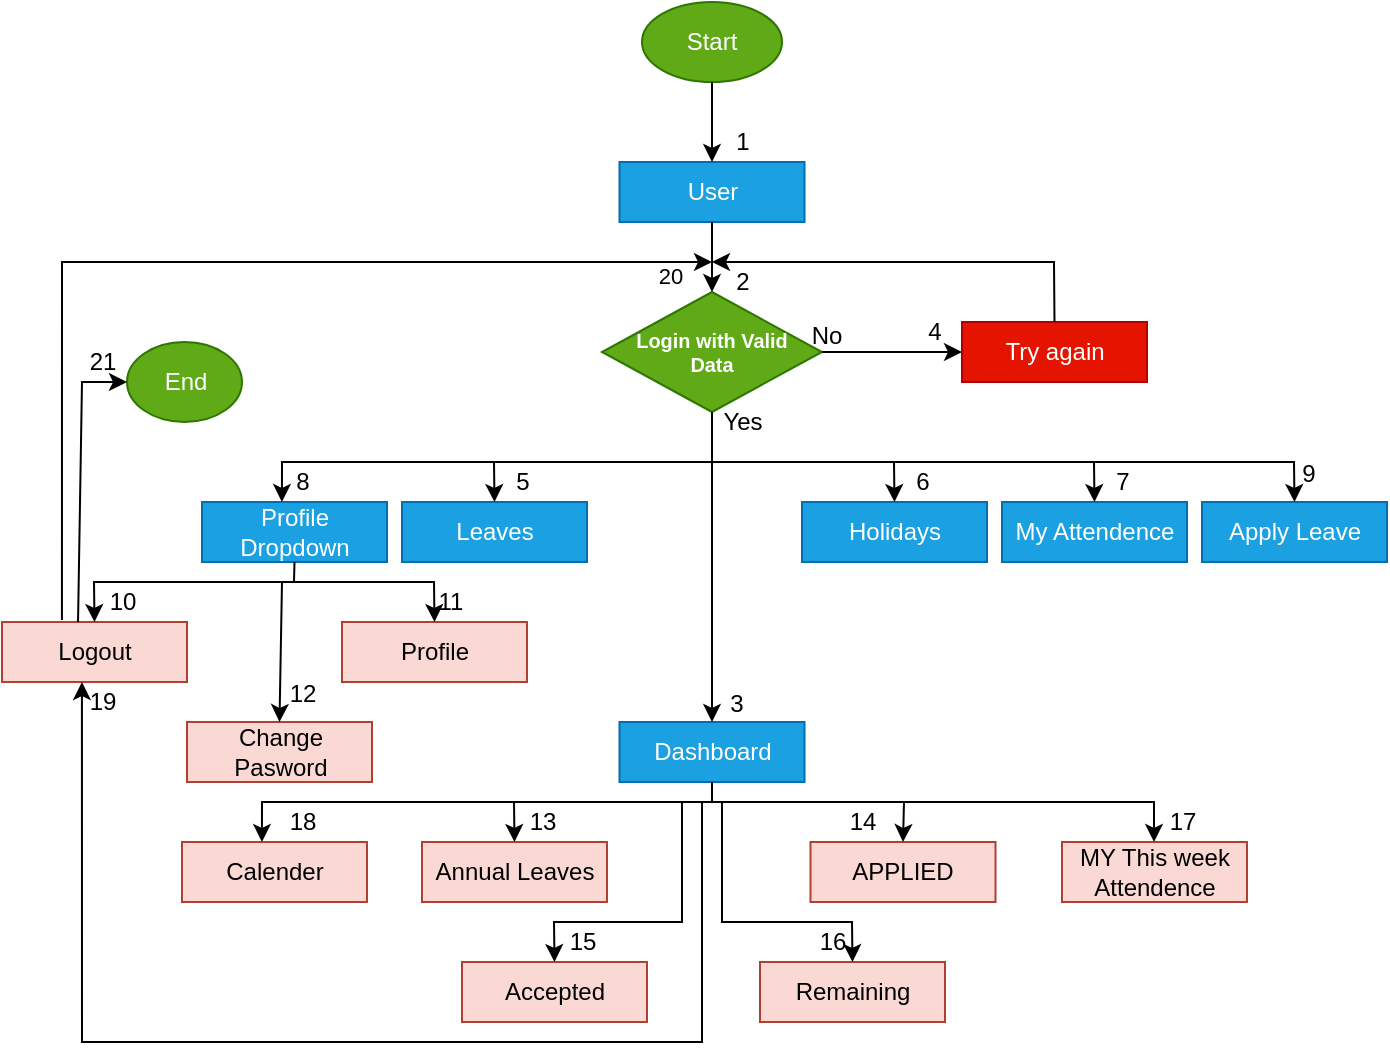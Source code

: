 <mxfile version="20.5.3" type="device" pages="6"><diagram id="JbdSQdVLcrvFNtBZj-zA" name="Dashboard"><mxGraphModel dx="868" dy="482" grid="1" gridSize="10" guides="1" tooltips="1" connect="1" arrows="1" fold="1" page="1" pageScale="1" pageWidth="850" pageHeight="1100" math="0" shadow="0"><root><mxCell id="0"/><mxCell id="1" parent="0"/><mxCell id="6CT7qpNph1an-eSiJzp2-1" value="Start" style="ellipse;whiteSpace=wrap;html=1;fillColor=#60a917;fontColor=#ffffff;strokeColor=#2D7600;" parent="1" vertex="1"><mxGeometry x="320" y="40" width="70" height="40" as="geometry"/></mxCell><mxCell id="6CT7qpNph1an-eSiJzp2-2" value="User" style="rounded=0;whiteSpace=wrap;html=1;fillColor=#1ba1e2;fontColor=#ffffff;strokeColor=#006EAF;" parent="1" vertex="1"><mxGeometry x="308.75" y="120" width="92.5" height="30" as="geometry"/></mxCell><mxCell id="6CT7qpNph1an-eSiJzp2-3" value="&lt;h5&gt;Login with Valid&lt;br&gt;Data&lt;/h5&gt;" style="rhombus;whiteSpace=wrap;html=1;fillColor=#60a917;fontColor=#ffffff;strokeColor=#2D7600;" parent="1" vertex="1"><mxGeometry x="300" y="185" width="110" height="60" as="geometry"/></mxCell><mxCell id="6CT7qpNph1an-eSiJzp2-4" value="Try again" style="rounded=0;whiteSpace=wrap;html=1;fillColor=#e51400;fontColor=#ffffff;strokeColor=#B20000;" parent="1" vertex="1"><mxGeometry x="480" y="200" width="92.5" height="30" as="geometry"/></mxCell><mxCell id="6CT7qpNph1an-eSiJzp2-5" value="Dashboard" style="rounded=0;whiteSpace=wrap;html=1;fillColor=#1ba1e2;fontColor=#ffffff;strokeColor=#006EAF;" parent="1" vertex="1"><mxGeometry x="308.75" y="400" width="92.5" height="30" as="geometry"/></mxCell><mxCell id="6CT7qpNph1an-eSiJzp2-6" value="Leaves" style="rounded=0;whiteSpace=wrap;html=1;fillColor=#1ba1e2;fontColor=#ffffff;strokeColor=#006EAF;" parent="1" vertex="1"><mxGeometry x="200" y="290" width="92.5" height="30" as="geometry"/></mxCell><mxCell id="6CT7qpNph1an-eSiJzp2-7" value="Holidays" style="rounded=0;whiteSpace=wrap;html=1;fillColor=#1ba1e2;fontColor=#ffffff;strokeColor=#006EAF;" parent="1" vertex="1"><mxGeometry x="400" y="290" width="92.5" height="30" as="geometry"/></mxCell><mxCell id="6CT7qpNph1an-eSiJzp2-8" value="My Attendence" style="rounded=0;whiteSpace=wrap;html=1;fillColor=#1ba1e2;fontColor=#ffffff;strokeColor=#006EAF;" parent="1" vertex="1"><mxGeometry x="500" y="290" width="92.5" height="30" as="geometry"/></mxCell><mxCell id="6CT7qpNph1an-eSiJzp2-9" value="Profile Dropdown" style="rounded=0;whiteSpace=wrap;html=1;fillColor=#1ba1e2;fontColor=#ffffff;strokeColor=#006EAF;" parent="1" vertex="1"><mxGeometry x="100" y="290" width="92.5" height="30" as="geometry"/></mxCell><mxCell id="6CT7qpNph1an-eSiJzp2-10" value="Apply Leave" style="rounded=0;whiteSpace=wrap;html=1;fillColor=#1ba1e2;fontColor=#ffffff;strokeColor=#006EAF;" parent="1" vertex="1"><mxGeometry x="600" y="290" width="92.5" height="30" as="geometry"/></mxCell><mxCell id="6CT7qpNph1an-eSiJzp2-11" value="Annual Leaves" style="rounded=0;whiteSpace=wrap;html=1;fillColor=#fad9d5;strokeColor=#ae4132;" parent="1" vertex="1"><mxGeometry x="210" y="460" width="92.5" height="30" as="geometry"/></mxCell><mxCell id="6CT7qpNph1an-eSiJzp2-12" value="Accepted" style="rounded=0;whiteSpace=wrap;html=1;fillColor=#fad9d5;strokeColor=#ae4132;" parent="1" vertex="1"><mxGeometry x="230" y="520" width="92.5" height="30" as="geometry"/></mxCell><mxCell id="6CT7qpNph1an-eSiJzp2-13" value="APPLIED" style="rounded=0;whiteSpace=wrap;html=1;fillColor=#fad9d5;strokeColor=#ae4132;" parent="1" vertex="1"><mxGeometry x="404.25" y="460" width="92.5" height="30" as="geometry"/></mxCell><mxCell id="6CT7qpNph1an-eSiJzp2-14" value="Remaining" style="rounded=0;whiteSpace=wrap;html=1;fillColor=#fad9d5;strokeColor=#ae4132;" parent="1" vertex="1"><mxGeometry x="379" y="520" width="92.5" height="30" as="geometry"/></mxCell><mxCell id="6CT7qpNph1an-eSiJzp2-15" value="" style="endArrow=classic;html=1;rounded=0;entryX=0.5;entryY=0;entryDx=0;entryDy=0;exitX=0.5;exitY=1;exitDx=0;exitDy=0;" parent="1" source="6CT7qpNph1an-eSiJzp2-1" target="6CT7qpNph1an-eSiJzp2-2" edge="1"><mxGeometry width="50" height="50" relative="1" as="geometry"><mxPoint x="370" y="110" as="sourcePoint"/><mxPoint x="450" y="220" as="targetPoint"/></mxGeometry></mxCell><mxCell id="6CT7qpNph1an-eSiJzp2-16" value="" style="endArrow=classic;html=1;rounded=0;exitX=0.5;exitY=1;exitDx=0;exitDy=0;entryX=0.5;entryY=0;entryDx=0;entryDy=0;" parent="1" source="6CT7qpNph1an-eSiJzp2-2" target="6CT7qpNph1an-eSiJzp2-3" edge="1"><mxGeometry width="50" height="50" relative="1" as="geometry"><mxPoint x="400" y="270" as="sourcePoint"/><mxPoint x="450" y="220" as="targetPoint"/></mxGeometry></mxCell><mxCell id="6CT7qpNph1an-eSiJzp2-17" value="" style="endArrow=classic;html=1;rounded=0;exitX=0.5;exitY=1;exitDx=0;exitDy=0;entryX=0.5;entryY=0;entryDx=0;entryDy=0;" parent="1" source="6CT7qpNph1an-eSiJzp2-3" target="6CT7qpNph1an-eSiJzp2-5" edge="1"><mxGeometry width="50" height="50" relative="1" as="geometry"><mxPoint x="350" y="290" as="sourcePoint"/><mxPoint x="400" y="240" as="targetPoint"/></mxGeometry></mxCell><mxCell id="6CT7qpNph1an-eSiJzp2-18" value="" style="endArrow=classic;html=1;rounded=0;entryX=0;entryY=0.5;entryDx=0;entryDy=0;" parent="1" source="6CT7qpNph1an-eSiJzp2-3" target="6CT7qpNph1an-eSiJzp2-4" edge="1"><mxGeometry width="50" height="50" relative="1" as="geometry"><mxPoint x="440" y="250" as="sourcePoint"/><mxPoint x="490" y="200" as="targetPoint"/></mxGeometry></mxCell><mxCell id="6CT7qpNph1an-eSiJzp2-19" value="" style="endArrow=classic;html=1;rounded=0;entryX=0.5;entryY=0;entryDx=0;entryDy=0;" parent="1" target="6CT7qpNph1an-eSiJzp2-6" edge="1"><mxGeometry width="50" height="50" relative="1" as="geometry"><mxPoint x="355" y="270" as="sourcePoint"/><mxPoint x="241.25" y="290" as="targetPoint"/><Array as="points"><mxPoint x="246" y="270"/></Array></mxGeometry></mxCell><mxCell id="6CT7qpNph1an-eSiJzp2-20" value="" style="endArrow=classic;html=1;rounded=0;entryX=0.5;entryY=0;entryDx=0;entryDy=0;" parent="1" target="6CT7qpNph1an-eSiJzp2-7" edge="1"><mxGeometry width="50" height="50" relative="1" as="geometry"><mxPoint x="350" y="270" as="sourcePoint"/><mxPoint x="440" y="220" as="targetPoint"/><Array as="points"><mxPoint x="446" y="270"/></Array></mxGeometry></mxCell><mxCell id="6CT7qpNph1an-eSiJzp2-21" value="" style="endArrow=classic;html=1;rounded=0;entryX=0.5;entryY=0;entryDx=0;entryDy=0;" parent="1" target="6CT7qpNph1an-eSiJzp2-8" edge="1"><mxGeometry width="50" height="50" relative="1" as="geometry"><mxPoint x="440" y="270" as="sourcePoint"/><mxPoint x="390" y="130" as="targetPoint"/><Array as="points"><mxPoint x="546" y="270"/></Array></mxGeometry></mxCell><mxCell id="6CT7qpNph1an-eSiJzp2-22" value="" style="endArrow=classic;html=1;rounded=0;entryX=0.5;entryY=0;entryDx=0;entryDy=0;" parent="1" target="6CT7qpNph1an-eSiJzp2-10" edge="1"><mxGeometry width="50" height="50" relative="1" as="geometry"><mxPoint x="520" y="270" as="sourcePoint"/><mxPoint x="640" y="230" as="targetPoint"/><Array as="points"><mxPoint x="646" y="270"/></Array></mxGeometry></mxCell><mxCell id="6CT7qpNph1an-eSiJzp2-23" value="" style="endArrow=classic;html=1;rounded=0;entryX=0.432;entryY=0;entryDx=0;entryDy=0;entryPerimeter=0;" parent="1" target="6CT7qpNph1an-eSiJzp2-9" edge="1"><mxGeometry width="50" height="50" relative="1" as="geometry"><mxPoint x="260" y="270" as="sourcePoint"/><mxPoint x="210" y="200" as="targetPoint"/><Array as="points"><mxPoint x="140" y="270"/></Array></mxGeometry></mxCell><mxCell id="6CT7qpNph1an-eSiJzp2-26" value="MY This week Attendence" style="rounded=0;whiteSpace=wrap;html=1;fillColor=#fad9d5;strokeColor=#ae4132;" parent="1" vertex="1"><mxGeometry x="530" y="460" width="92.5" height="30" as="geometry"/></mxCell><mxCell id="6CT7qpNph1an-eSiJzp2-27" value="Calender" style="rounded=0;whiteSpace=wrap;html=1;fillColor=#fad9d5;strokeColor=#ae4132;" parent="1" vertex="1"><mxGeometry x="90" y="460" width="92.5" height="30" as="geometry"/></mxCell><mxCell id="6CT7qpNph1an-eSiJzp2-28" value="" style="endArrow=classic;html=1;rounded=0;exitX=0.5;exitY=1;exitDx=0;exitDy=0;entryX=0.5;entryY=0;entryDx=0;entryDy=0;" parent="1" source="6CT7qpNph1an-eSiJzp2-5" target="6CT7qpNph1an-eSiJzp2-11" edge="1"><mxGeometry width="50" height="50" relative="1" as="geometry"><mxPoint x="400" y="470" as="sourcePoint"/><mxPoint x="450" y="420" as="targetPoint"/><Array as="points"><mxPoint x="355" y="440"/><mxPoint x="256" y="440"/></Array></mxGeometry></mxCell><mxCell id="6CT7qpNph1an-eSiJzp2-30" value="" style="endArrow=classic;html=1;rounded=0;entryX=0.5;entryY=0;entryDx=0;entryDy=0;" parent="1" target="6CT7qpNph1an-eSiJzp2-13" edge="1"><mxGeometry width="50" height="50" relative="1" as="geometry"><mxPoint x="350" y="440" as="sourcePoint"/><mxPoint x="410" y="430" as="targetPoint"/><Array as="points"><mxPoint x="451" y="440"/></Array></mxGeometry></mxCell><mxCell id="6CT7qpNph1an-eSiJzp2-31" value="" style="endArrow=classic;html=1;rounded=0;" parent="1" edge="1"><mxGeometry width="50" height="50" relative="1" as="geometry"><mxPoint x="430" y="440" as="sourcePoint"/><mxPoint x="576" y="460" as="targetPoint"/><Array as="points"><mxPoint x="576" y="440"/></Array></mxGeometry></mxCell><mxCell id="6CT7qpNph1an-eSiJzp2-32" value="" style="endArrow=classic;html=1;rounded=0;entryX=0.432;entryY=0;entryDx=0;entryDy=0;entryPerimeter=0;" parent="1" target="6CT7qpNph1an-eSiJzp2-27" edge="1"><mxGeometry width="50" height="50" relative="1" as="geometry"><mxPoint x="270" y="440" as="sourcePoint"/><mxPoint x="230" y="390" as="targetPoint"/><Array as="points"><mxPoint x="130" y="440"/></Array></mxGeometry></mxCell><mxCell id="6CT7qpNph1an-eSiJzp2-33" value="" style="endArrow=classic;html=1;rounded=0;entryX=0.5;entryY=0;entryDx=0;entryDy=0;" parent="1" target="6CT7qpNph1an-eSiJzp2-12" edge="1"><mxGeometry width="50" height="50" relative="1" as="geometry"><mxPoint x="340" y="440" as="sourcePoint"/><mxPoint x="282.25" y="520" as="targetPoint"/><Array as="points"><mxPoint x="340" y="500"/><mxPoint x="276" y="500"/></Array></mxGeometry></mxCell><mxCell id="6CT7qpNph1an-eSiJzp2-34" value="" style="endArrow=classic;html=1;rounded=0;entryX=0.5;entryY=0;entryDx=0;entryDy=0;" parent="1" target="6CT7qpNph1an-eSiJzp2-14" edge="1"><mxGeometry width="50" height="50" relative="1" as="geometry"><mxPoint x="360" y="440" as="sourcePoint"/><mxPoint x="420.25" y="520" as="targetPoint"/><Array as="points"><mxPoint x="360" y="500"/><mxPoint x="425" y="500"/></Array></mxGeometry></mxCell><mxCell id="6CT7qpNph1an-eSiJzp2-35" value="Profile" style="rounded=0;whiteSpace=wrap;html=1;fillColor=#fad9d5;strokeColor=#ae4132;" parent="1" vertex="1"><mxGeometry x="170" y="350" width="92.5" height="30" as="geometry"/></mxCell><mxCell id="6CT7qpNph1an-eSiJzp2-36" value="Change Pasword" style="rounded=0;whiteSpace=wrap;html=1;fillColor=#fad9d5;strokeColor=#ae4132;" parent="1" vertex="1"><mxGeometry x="92.5" y="400" width="92.5" height="30" as="geometry"/></mxCell><mxCell id="6CT7qpNph1an-eSiJzp2-37" value="Logout" style="rounded=0;whiteSpace=wrap;html=1;fillColor=#fad9d5;strokeColor=#ae4132;" parent="1" vertex="1"><mxGeometry y="350" width="92.5" height="30" as="geometry"/></mxCell><mxCell id="6CT7qpNph1an-eSiJzp2-38" value="" style="endArrow=classic;html=1;rounded=0;exitX=0.5;exitY=1;exitDx=0;exitDy=0;entryX=0.5;entryY=0;entryDx=0;entryDy=0;" parent="1" source="6CT7qpNph1an-eSiJzp2-9" target="6CT7qpNph1an-eSiJzp2-37" edge="1"><mxGeometry width="50" height="50" relative="1" as="geometry"><mxPoint x="310" y="390" as="sourcePoint"/><mxPoint x="360" y="340" as="targetPoint"/><Array as="points"><mxPoint x="146" y="330"/><mxPoint x="46" y="330"/></Array></mxGeometry></mxCell><mxCell id="6CT7qpNph1an-eSiJzp2-39" value="" style="endArrow=classic;html=1;rounded=0;entryX=0.5;entryY=0;entryDx=0;entryDy=0;" parent="1" target="6CT7qpNph1an-eSiJzp2-35" edge="1"><mxGeometry width="50" height="50" relative="1" as="geometry"><mxPoint x="140" y="330" as="sourcePoint"/><mxPoint x="300" y="350" as="targetPoint"/><Array as="points"><mxPoint x="216" y="330"/></Array></mxGeometry></mxCell><mxCell id="6CT7qpNph1an-eSiJzp2-40" value="" style="endArrow=classic;html=1;rounded=0;entryX=0.5;entryY=0;entryDx=0;entryDy=0;" parent="1" target="6CT7qpNph1an-eSiJzp2-36" edge="1"><mxGeometry width="50" height="50" relative="1" as="geometry"><mxPoint x="140" y="330" as="sourcePoint"/><mxPoint x="170" y="320.0" as="targetPoint"/></mxGeometry></mxCell><mxCell id="6CT7qpNph1an-eSiJzp2-41" value="" style="endArrow=classic;html=1;rounded=0;entryX=0.432;entryY=1;entryDx=0;entryDy=0;entryPerimeter=0;" parent="1" target="6CT7qpNph1an-eSiJzp2-37" edge="1"><mxGeometry width="50" height="50" relative="1" as="geometry"><mxPoint x="350" y="440" as="sourcePoint"/><mxPoint x="410" y="360" as="targetPoint"/><Array as="points"><mxPoint x="350" y="560"/><mxPoint x="40" y="560"/></Array></mxGeometry></mxCell><mxCell id="6CT7qpNph1an-eSiJzp2-42" value="Yes" style="text;html=1;align=center;verticalAlign=middle;resizable=0;points=[];autosize=1;strokeColor=none;fillColor=none;" parent="1" vertex="1"><mxGeometry x="350" y="235" width="40" height="30" as="geometry"/></mxCell><mxCell id="6CT7qpNph1an-eSiJzp2-43" value="No" style="text;html=1;align=center;verticalAlign=middle;resizable=0;points=[];autosize=1;strokeColor=none;fillColor=none;" parent="1" vertex="1"><mxGeometry x="392" y="192" width="40" height="30" as="geometry"/></mxCell><mxCell id="6CT7qpNph1an-eSiJzp2-44" value="" style="endArrow=classic;html=1;rounded=0;exitX=0.5;exitY=0;exitDx=0;exitDy=0;" parent="1" source="6CT7qpNph1an-eSiJzp2-4" edge="1"><mxGeometry width="50" height="50" relative="1" as="geometry"><mxPoint x="521.25" y="200" as="sourcePoint"/><mxPoint x="355" y="170" as="targetPoint"/><Array as="points"><mxPoint x="526" y="170"/></Array></mxGeometry></mxCell><mxCell id="6CT7qpNph1an-eSiJzp2-45" value="" style="endArrow=classic;html=1;rounded=0;exitX=0.324;exitY=-0.033;exitDx=0;exitDy=0;exitPerimeter=0;" parent="1" source="6CT7qpNph1an-eSiJzp2-37" edge="1"><mxGeometry width="50" height="50" relative="1" as="geometry"><mxPoint x="30" y="340" as="sourcePoint"/><mxPoint x="355" y="170" as="targetPoint"/><Array as="points"><mxPoint x="30" y="170"/></Array></mxGeometry></mxCell><mxCell id="82vtRXpwt2kqv4w2sMYT-20" value="20" style="edgeLabel;html=1;align=center;verticalAlign=middle;resizable=0;points=[];" parent="6CT7qpNph1an-eSiJzp2-45" vertex="1" connectable="0"><mxGeometry x="0.921" y="-5" relative="1" as="geometry"><mxPoint x="-1" y="2" as="offset"/></mxGeometry></mxCell><mxCell id="6CT7qpNph1an-eSiJzp2-46" value="End" style="ellipse;whiteSpace=wrap;html=1;fillColor=#60a917;fontColor=#ffffff;strokeColor=#2D7600;" parent="1" vertex="1"><mxGeometry x="62.5" y="210" width="57.5" height="40" as="geometry"/></mxCell><mxCell id="6CT7qpNph1an-eSiJzp2-47" value="" style="endArrow=classic;html=1;rounded=0;exitX=0.411;exitY=0;exitDx=0;exitDy=0;exitPerimeter=0;entryX=0;entryY=0.5;entryDx=0;entryDy=0;" parent="1" source="6CT7qpNph1an-eSiJzp2-37" target="6CT7qpNph1an-eSiJzp2-46" edge="1"><mxGeometry width="50" height="50" relative="1" as="geometry"><mxPoint x="360" y="310" as="sourcePoint"/><mxPoint x="410" y="260" as="targetPoint"/><Array as="points"><mxPoint x="40" y="230"/></Array></mxGeometry></mxCell><mxCell id="82vtRXpwt2kqv4w2sMYT-1" value="1" style="text;html=1;align=center;verticalAlign=middle;resizable=0;points=[];autosize=1;strokeColor=none;fillColor=none;" parent="1" vertex="1"><mxGeometry x="355" y="95" width="30" height="30" as="geometry"/></mxCell><mxCell id="82vtRXpwt2kqv4w2sMYT-2" value="2" style="text;html=1;align=center;verticalAlign=middle;resizable=0;points=[];autosize=1;strokeColor=none;fillColor=none;" parent="1" vertex="1"><mxGeometry x="355" y="165" width="30" height="30" as="geometry"/></mxCell><mxCell id="82vtRXpwt2kqv4w2sMYT-3" value="3" style="text;html=1;align=center;verticalAlign=middle;resizable=0;points=[];autosize=1;strokeColor=none;fillColor=none;" parent="1" vertex="1"><mxGeometry x="352" y="376" width="30" height="30" as="geometry"/></mxCell><mxCell id="82vtRXpwt2kqv4w2sMYT-4" value="4" style="text;html=1;align=center;verticalAlign=middle;resizable=0;points=[];autosize=1;strokeColor=none;fillColor=none;" parent="1" vertex="1"><mxGeometry x="451" y="190" width="30" height="30" as="geometry"/></mxCell><mxCell id="82vtRXpwt2kqv4w2sMYT-5" value="5" style="text;html=1;align=center;verticalAlign=middle;resizable=0;points=[];autosize=1;strokeColor=none;fillColor=none;" parent="1" vertex="1"><mxGeometry x="245" y="265" width="30" height="30" as="geometry"/></mxCell><mxCell id="82vtRXpwt2kqv4w2sMYT-6" value="6" style="text;html=1;align=center;verticalAlign=middle;resizable=0;points=[];autosize=1;strokeColor=none;fillColor=none;" parent="1" vertex="1"><mxGeometry x="445" y="265" width="30" height="30" as="geometry"/></mxCell><mxCell id="82vtRXpwt2kqv4w2sMYT-7" value="7" style="text;html=1;align=center;verticalAlign=middle;resizable=0;points=[];autosize=1;strokeColor=none;fillColor=none;" parent="1" vertex="1"><mxGeometry x="545" y="265" width="30" height="30" as="geometry"/></mxCell><mxCell id="82vtRXpwt2kqv4w2sMYT-8" value="8" style="text;html=1;align=center;verticalAlign=middle;resizable=0;points=[];autosize=1;strokeColor=none;fillColor=none;" parent="1" vertex="1"><mxGeometry x="135" y="265" width="30" height="30" as="geometry"/></mxCell><mxCell id="82vtRXpwt2kqv4w2sMYT-9" value="9" style="text;html=1;align=center;verticalAlign=middle;resizable=0;points=[];autosize=1;strokeColor=none;fillColor=none;" parent="1" vertex="1"><mxGeometry x="638" y="261" width="30" height="30" as="geometry"/></mxCell><mxCell id="82vtRXpwt2kqv4w2sMYT-10" value="10" style="text;html=1;align=center;verticalAlign=middle;resizable=0;points=[];autosize=1;strokeColor=none;fillColor=none;" parent="1" vertex="1"><mxGeometry x="40" y="325" width="40" height="30" as="geometry"/></mxCell><mxCell id="82vtRXpwt2kqv4w2sMYT-11" value="11" style="text;html=1;align=center;verticalAlign=middle;resizable=0;points=[];autosize=1;strokeColor=none;fillColor=none;" parent="1" vertex="1"><mxGeometry x="204" y="325" width="40" height="30" as="geometry"/></mxCell><mxCell id="82vtRXpwt2kqv4w2sMYT-12" value="12" style="text;html=1;align=center;verticalAlign=middle;resizable=0;points=[];autosize=1;strokeColor=none;fillColor=none;" parent="1" vertex="1"><mxGeometry x="130" y="371" width="40" height="30" as="geometry"/></mxCell><mxCell id="82vtRXpwt2kqv4w2sMYT-13" value="18" style="text;html=1;align=center;verticalAlign=middle;resizable=0;points=[];autosize=1;strokeColor=none;fillColor=none;" parent="1" vertex="1"><mxGeometry x="130" y="435" width="40" height="30" as="geometry"/></mxCell><mxCell id="82vtRXpwt2kqv4w2sMYT-14" value="13" style="text;html=1;align=center;verticalAlign=middle;resizable=0;points=[];autosize=1;strokeColor=none;fillColor=none;" parent="1" vertex="1"><mxGeometry x="250" y="435" width="40" height="30" as="geometry"/></mxCell><mxCell id="82vtRXpwt2kqv4w2sMYT-15" value="14" style="text;html=1;align=center;verticalAlign=middle;resizable=0;points=[];autosize=1;strokeColor=none;fillColor=none;" parent="1" vertex="1"><mxGeometry x="410" y="435" width="40" height="30" as="geometry"/></mxCell><mxCell id="82vtRXpwt2kqv4w2sMYT-16" value="15" style="text;html=1;align=center;verticalAlign=middle;resizable=0;points=[];autosize=1;strokeColor=none;fillColor=none;" parent="1" vertex="1"><mxGeometry x="270" y="495" width="40" height="30" as="geometry"/></mxCell><mxCell id="82vtRXpwt2kqv4w2sMYT-17" value="16" style="text;html=1;align=center;verticalAlign=middle;resizable=0;points=[];autosize=1;strokeColor=none;fillColor=none;" parent="1" vertex="1"><mxGeometry x="395" y="495" width="40" height="30" as="geometry"/></mxCell><mxCell id="82vtRXpwt2kqv4w2sMYT-18" value="17" style="text;html=1;align=center;verticalAlign=middle;resizable=0;points=[];autosize=1;strokeColor=none;fillColor=none;" parent="1" vertex="1"><mxGeometry x="570" y="435" width="40" height="30" as="geometry"/></mxCell><mxCell id="82vtRXpwt2kqv4w2sMYT-19" value="19" style="text;html=1;align=center;verticalAlign=middle;resizable=0;points=[];autosize=1;strokeColor=none;fillColor=none;" parent="1" vertex="1"><mxGeometry x="30" y="375" width="40" height="30" as="geometry"/></mxCell><mxCell id="82vtRXpwt2kqv4w2sMYT-21" value="21" style="text;html=1;align=center;verticalAlign=middle;resizable=0;points=[];autosize=1;strokeColor=none;fillColor=none;" parent="1" vertex="1"><mxGeometry x="30" y="205" width="40" height="30" as="geometry"/></mxCell></root></mxGraphModel></diagram><diagram id="VG6XlkrwQlt7XdKDZgnW" name="Leaves"><mxGraphModel dx="868" dy="482" grid="1" gridSize="10" guides="1" tooltips="1" connect="1" arrows="1" fold="1" page="1" pageScale="1" pageWidth="850" pageHeight="1100" math="0" shadow="0"><root><mxCell id="0"/><mxCell id="1" parent="0"/><mxCell id="6-LZSNxOf3W-Hd3HkuNE-1" value="Start" style="ellipse;whiteSpace=wrap;html=1;fillColor=#60a917;fontColor=#ffffff;strokeColor=#2D7600;" parent="1" vertex="1"><mxGeometry x="382" y="8" width="70" height="40" as="geometry"/></mxCell><mxCell id="6-LZSNxOf3W-Hd3HkuNE-2" value="User" style="rounded=0;whiteSpace=wrap;html=1;fillColor=#1ba1e2;fontColor=#ffffff;strokeColor=#006EAF;" parent="1" vertex="1"><mxGeometry x="370.75" y="88" width="92.5" height="30" as="geometry"/></mxCell><mxCell id="6-LZSNxOf3W-Hd3HkuNE-3" value="&lt;h5&gt;Login with Valid&lt;br&gt;Data&lt;/h5&gt;" style="rhombus;whiteSpace=wrap;html=1;fillColor=#60a917;fontColor=#ffffff;strokeColor=#2D7600;" parent="1" vertex="1"><mxGeometry x="362" y="153" width="110" height="60" as="geometry"/></mxCell><mxCell id="6-LZSNxOf3W-Hd3HkuNE-4" value="Try again" style="rounded=0;whiteSpace=wrap;html=1;fillColor=#e51400;fontColor=#ffffff;strokeColor=#B20000;" parent="1" vertex="1"><mxGeometry x="542" y="168" width="92.5" height="30" as="geometry"/></mxCell><mxCell id="6-LZSNxOf3W-Hd3HkuNE-5" value="Leaves" style="rounded=0;whiteSpace=wrap;html=1;fillColor=#1ba1e2;fontColor=#ffffff;strokeColor=#006EAF;" parent="1" vertex="1"><mxGeometry x="370.75" y="368" width="92.5" height="30" as="geometry"/></mxCell><mxCell id="6-LZSNxOf3W-Hd3HkuNE-6" value="Dashboard" style="rounded=0;whiteSpace=wrap;html=1;fillColor=#1ba1e2;fontColor=#ffffff;strokeColor=#006EAF;" parent="1" vertex="1"><mxGeometry x="262" y="258" width="92.5" height="30" as="geometry"/></mxCell><mxCell id="6-LZSNxOf3W-Hd3HkuNE-7" value="Holidays" style="rounded=0;whiteSpace=wrap;html=1;fillColor=#1ba1e2;fontColor=#ffffff;strokeColor=#006EAF;" parent="1" vertex="1"><mxGeometry x="462" y="258" width="92.5" height="30" as="geometry"/></mxCell><mxCell id="6-LZSNxOf3W-Hd3HkuNE-8" value="My Attendence" style="rounded=0;whiteSpace=wrap;html=1;fillColor=#1ba1e2;fontColor=#ffffff;strokeColor=#006EAF;" parent="1" vertex="1"><mxGeometry x="562" y="258" width="92.5" height="30" as="geometry"/></mxCell><mxCell id="6-LZSNxOf3W-Hd3HkuNE-9" value="Profile Dropdown" style="rounded=0;whiteSpace=wrap;html=1;fillColor=#1ba1e2;fontColor=#ffffff;strokeColor=#006EAF;" parent="1" vertex="1"><mxGeometry x="162" y="258" width="92.5" height="30" as="geometry"/></mxCell><mxCell id="6-LZSNxOf3W-Hd3HkuNE-10" value="Apply Leave" style="rounded=0;whiteSpace=wrap;html=1;fillColor=#1ba1e2;fontColor=#ffffff;strokeColor=#006EAF;" parent="1" vertex="1"><mxGeometry x="662" y="258" width="92.5" height="30" as="geometry"/></mxCell><mxCell id="6-LZSNxOf3W-Hd3HkuNE-11" value="" style="endArrow=classic;html=1;rounded=0;entryX=0.5;entryY=0;entryDx=0;entryDy=0;exitX=0.5;exitY=1;exitDx=0;exitDy=0;" parent="1" source="6-LZSNxOf3W-Hd3HkuNE-1" target="6-LZSNxOf3W-Hd3HkuNE-2" edge="1"><mxGeometry width="50" height="50" relative="1" as="geometry"><mxPoint x="432" y="78" as="sourcePoint"/><mxPoint x="512" y="188" as="targetPoint"/></mxGeometry></mxCell><mxCell id="6-LZSNxOf3W-Hd3HkuNE-12" value="" style="endArrow=classic;html=1;rounded=0;exitX=0.5;exitY=1;exitDx=0;exitDy=0;entryX=0.5;entryY=0;entryDx=0;entryDy=0;" parent="1" source="6-LZSNxOf3W-Hd3HkuNE-2" target="6-LZSNxOf3W-Hd3HkuNE-3" edge="1"><mxGeometry width="50" height="50" relative="1" as="geometry"><mxPoint x="462" y="238" as="sourcePoint"/><mxPoint x="512" y="188" as="targetPoint"/></mxGeometry></mxCell><mxCell id="6-LZSNxOf3W-Hd3HkuNE-13" value="" style="endArrow=classic;html=1;rounded=0;exitX=0.5;exitY=1;exitDx=0;exitDy=0;entryX=0.5;entryY=0;entryDx=0;entryDy=0;" parent="1" source="6-LZSNxOf3W-Hd3HkuNE-3" target="6-LZSNxOf3W-Hd3HkuNE-5" edge="1"><mxGeometry width="50" height="50" relative="1" as="geometry"><mxPoint x="412" y="258" as="sourcePoint"/><mxPoint x="462" y="208" as="targetPoint"/></mxGeometry></mxCell><mxCell id="6-LZSNxOf3W-Hd3HkuNE-14" value="" style="endArrow=classic;html=1;rounded=0;entryX=0;entryY=0.5;entryDx=0;entryDy=0;" parent="1" source="6-LZSNxOf3W-Hd3HkuNE-3" target="6-LZSNxOf3W-Hd3HkuNE-4" edge="1"><mxGeometry width="50" height="50" relative="1" as="geometry"><mxPoint x="502" y="218" as="sourcePoint"/><mxPoint x="552" y="168" as="targetPoint"/></mxGeometry></mxCell><mxCell id="6-LZSNxOf3W-Hd3HkuNE-15" value="" style="endArrow=classic;html=1;rounded=0;entryX=0.5;entryY=0;entryDx=0;entryDy=0;" parent="1" target="6-LZSNxOf3W-Hd3HkuNE-6" edge="1"><mxGeometry width="50" height="50" relative="1" as="geometry"><mxPoint x="417" y="238" as="sourcePoint"/><mxPoint x="303.25" y="258" as="targetPoint"/><Array as="points"><mxPoint x="308" y="238"/></Array></mxGeometry></mxCell><mxCell id="6-LZSNxOf3W-Hd3HkuNE-16" value="" style="endArrow=classic;html=1;rounded=0;entryX=0.5;entryY=0;entryDx=0;entryDy=0;" parent="1" target="6-LZSNxOf3W-Hd3HkuNE-7" edge="1"><mxGeometry width="50" height="50" relative="1" as="geometry"><mxPoint x="412" y="238" as="sourcePoint"/><mxPoint x="502" y="188" as="targetPoint"/><Array as="points"><mxPoint x="508" y="238"/></Array></mxGeometry></mxCell><mxCell id="6-LZSNxOf3W-Hd3HkuNE-17" value="" style="endArrow=classic;html=1;rounded=0;entryX=0.5;entryY=0;entryDx=0;entryDy=0;" parent="1" target="6-LZSNxOf3W-Hd3HkuNE-8" edge="1"><mxGeometry width="50" height="50" relative="1" as="geometry"><mxPoint x="502" y="238" as="sourcePoint"/><mxPoint x="452" y="98" as="targetPoint"/><Array as="points"><mxPoint x="608" y="238"/></Array></mxGeometry></mxCell><mxCell id="6-LZSNxOf3W-Hd3HkuNE-18" value="" style="endArrow=classic;html=1;rounded=0;entryX=0.5;entryY=0;entryDx=0;entryDy=0;" parent="1" target="6-LZSNxOf3W-Hd3HkuNE-10" edge="1"><mxGeometry width="50" height="50" relative="1" as="geometry"><mxPoint x="582" y="238" as="sourcePoint"/><mxPoint x="702" y="198" as="targetPoint"/><Array as="points"><mxPoint x="708" y="238"/></Array></mxGeometry></mxCell><mxCell id="6-LZSNxOf3W-Hd3HkuNE-19" value="" style="endArrow=classic;html=1;rounded=0;entryX=0.432;entryY=0;entryDx=0;entryDy=0;entryPerimeter=0;" parent="1" target="6-LZSNxOf3W-Hd3HkuNE-9" edge="1"><mxGeometry width="50" height="50" relative="1" as="geometry"><mxPoint x="322" y="238" as="sourcePoint"/><mxPoint x="272" y="168" as="targetPoint"/><Array as="points"><mxPoint x="202" y="238"/></Array></mxGeometry></mxCell><mxCell id="6-LZSNxOf3W-Hd3HkuNE-20" value="Profile" style="rounded=0;whiteSpace=wrap;html=1;fillColor=#fad9d5;strokeColor=#ae4132;" parent="1" vertex="1"><mxGeometry x="232" y="318" width="92.5" height="30" as="geometry"/></mxCell><mxCell id="6-LZSNxOf3W-Hd3HkuNE-21" value="Change Pasword" style="rounded=0;whiteSpace=wrap;html=1;fillColor=#fad9d5;strokeColor=#ae4132;" parent="1" vertex="1"><mxGeometry x="154.5" y="368" width="92.5" height="30" as="geometry"/></mxCell><mxCell id="6-LZSNxOf3W-Hd3HkuNE-22" value="Logout" style="rounded=0;whiteSpace=wrap;html=1;fillColor=#fad9d5;strokeColor=#ae4132;" parent="1" vertex="1"><mxGeometry x="62" y="318" width="92.5" height="30" as="geometry"/></mxCell><mxCell id="6-LZSNxOf3W-Hd3HkuNE-23" value="" style="endArrow=classic;html=1;rounded=0;exitX=0.5;exitY=1;exitDx=0;exitDy=0;entryX=0.5;entryY=0;entryDx=0;entryDy=0;" parent="1" source="6-LZSNxOf3W-Hd3HkuNE-9" target="6-LZSNxOf3W-Hd3HkuNE-22" edge="1"><mxGeometry width="50" height="50" relative="1" as="geometry"><mxPoint x="372" y="358" as="sourcePoint"/><mxPoint x="422" y="308" as="targetPoint"/><Array as="points"><mxPoint x="208" y="298"/><mxPoint x="108" y="298"/></Array></mxGeometry></mxCell><mxCell id="6-LZSNxOf3W-Hd3HkuNE-24" value="" style="endArrow=classic;html=1;rounded=0;entryX=0.5;entryY=0;entryDx=0;entryDy=0;" parent="1" target="6-LZSNxOf3W-Hd3HkuNE-20" edge="1"><mxGeometry width="50" height="50" relative="1" as="geometry"><mxPoint x="202" y="298" as="sourcePoint"/><mxPoint x="362" y="318" as="targetPoint"/><Array as="points"><mxPoint x="278" y="298"/></Array></mxGeometry></mxCell><mxCell id="6-LZSNxOf3W-Hd3HkuNE-25" value="" style="endArrow=classic;html=1;rounded=0;entryX=0.5;entryY=0;entryDx=0;entryDy=0;" parent="1" target="6-LZSNxOf3W-Hd3HkuNE-21" edge="1"><mxGeometry width="50" height="50" relative="1" as="geometry"><mxPoint x="202" y="298" as="sourcePoint"/><mxPoint x="232" y="288.0" as="targetPoint"/></mxGeometry></mxCell><mxCell id="6-LZSNxOf3W-Hd3HkuNE-26" value="Yes" style="text;html=1;align=center;verticalAlign=middle;resizable=0;points=[];autosize=1;strokeColor=none;fillColor=none;" parent="1" vertex="1"><mxGeometry x="412" y="203" width="40" height="30" as="geometry"/></mxCell><mxCell id="6-LZSNxOf3W-Hd3HkuNE-27" value="No" style="text;html=1;align=center;verticalAlign=middle;resizable=0;points=[];autosize=1;strokeColor=none;fillColor=none;" parent="1" vertex="1"><mxGeometry x="454" y="160" width="40" height="30" as="geometry"/></mxCell><mxCell id="6-LZSNxOf3W-Hd3HkuNE-28" value="" style="endArrow=classic;html=1;rounded=0;exitX=0.5;exitY=0;exitDx=0;exitDy=0;" parent="1" source="6-LZSNxOf3W-Hd3HkuNE-4" edge="1"><mxGeometry width="50" height="50" relative="1" as="geometry"><mxPoint x="583.25" y="168" as="sourcePoint"/><mxPoint x="417" y="138" as="targetPoint"/><Array as="points"><mxPoint x="588" y="138"/></Array></mxGeometry></mxCell><mxCell id="6-LZSNxOf3W-Hd3HkuNE-29" value="" style="endArrow=classic;html=1;rounded=0;exitX=0.324;exitY=-0.033;exitDx=0;exitDy=0;exitPerimeter=0;" parent="1" source="6-LZSNxOf3W-Hd3HkuNE-22" edge="1"><mxGeometry width="50" height="50" relative="1" as="geometry"><mxPoint x="92" y="308" as="sourcePoint"/><mxPoint x="417" y="138" as="targetPoint"/><Array as="points"><mxPoint x="92" y="138"/></Array></mxGeometry></mxCell><mxCell id="rPNP2KSMBw7u8GyXSr_F-2" value="Leave Status" style="rhombus;whiteSpace=wrap;html=1;fillColor=#d80073;strokeColor=#A50040;fontColor=#ffffff;" parent="1" vertex="1"><mxGeometry x="382" y="493" width="68" height="50" as="geometry"/></mxCell><mxCell id="rPNP2KSMBw7u8GyXSr_F-3" value="" style="endArrow=classic;html=1;rounded=0;exitX=0.5;exitY=1;exitDx=0;exitDy=0;entryX=0.5;entryY=0;entryDx=0;entryDy=0;startArrow=none;" parent="1" source="d5MkbCmdWTO7qPEWDAwN-1" target="rPNP2KSMBw7u8GyXSr_F-2" edge="1"><mxGeometry width="50" height="50" relative="1" as="geometry"><mxPoint x="400" y="480" as="sourcePoint"/><mxPoint x="450" y="430" as="targetPoint"/></mxGeometry></mxCell><mxCell id="rPNP2KSMBw7u8GyXSr_F-5" value="Click on leaves" style="text;html=1;align=center;verticalAlign=middle;resizable=0;points=[];autosize=1;strokeColor=none;fillColor=none;" parent="1" vertex="1"><mxGeometry x="412" y="330" width="100" height="30" as="geometry"/></mxCell><mxCell id="rPNP2KSMBw7u8GyXSr_F-6" value="apply for leave" style="text;html=1;align=center;verticalAlign=middle;resizable=0;points=[];autosize=1;strokeColor=none;fillColor=none;" parent="1" vertex="1"><mxGeometry x="412" y="453" width="100" height="30" as="geometry"/></mxCell><mxCell id="rPNP2KSMBw7u8GyXSr_F-7" value="Pending" style="rounded=0;whiteSpace=wrap;html=1;fillColor=#fad7ac;strokeColor=#b46504;" parent="1" vertex="1"><mxGeometry x="569.5" y="503" width="92.5" height="30" as="geometry"/></mxCell><mxCell id="rPNP2KSMBw7u8GyXSr_F-8" value="Accepted" style="rounded=0;whiteSpace=wrap;html=1;fillColor=#fad7ac;strokeColor=#b46504;" parent="1" vertex="1"><mxGeometry x="190" y="503" width="92.5" height="30" as="geometry"/></mxCell><mxCell id="rPNP2KSMBw7u8GyXSr_F-9" value="Rejected" style="rounded=0;whiteSpace=wrap;html=1;fillColor=#fad7ac;strokeColor=#b46504;" parent="1" vertex="1"><mxGeometry x="262" y="603" width="92.5" height="30" as="geometry"/></mxCell><mxCell id="rPNP2KSMBw7u8GyXSr_F-10" value="HR Acknowledgement" style="rounded=0;whiteSpace=wrap;html=1;fillColor=#fad7ac;strokeColor=#b46504;" parent="1" vertex="1"><mxGeometry x="472" y="603" width="98" height="30" as="geometry"/></mxCell><mxCell id="rPNP2KSMBw7u8GyXSr_F-11" value="" style="endArrow=classic;html=1;rounded=0;exitX=1;exitY=0.5;exitDx=0;exitDy=0;entryX=0;entryY=0.5;entryDx=0;entryDy=0;" parent="1" source="rPNP2KSMBw7u8GyXSr_F-2" target="rPNP2KSMBw7u8GyXSr_F-7" edge="1"><mxGeometry width="50" height="50" relative="1" as="geometry"><mxPoint x="410" y="483" as="sourcePoint"/><mxPoint x="460" y="433" as="targetPoint"/></mxGeometry></mxCell><mxCell id="rPNP2KSMBw7u8GyXSr_F-14" value="" style="endArrow=classic;html=1;rounded=0;exitX=0;exitY=0.5;exitDx=0;exitDy=0;entryX=1;entryY=0.5;entryDx=0;entryDy=0;" parent="1" source="rPNP2KSMBw7u8GyXSr_F-2" target="rPNP2KSMBw7u8GyXSr_F-8" edge="1"><mxGeometry width="50" height="50" relative="1" as="geometry"><mxPoint x="410" y="483" as="sourcePoint"/><mxPoint x="460" y="433" as="targetPoint"/></mxGeometry></mxCell><mxCell id="rPNP2KSMBw7u8GyXSr_F-16" value="" style="endArrow=classic;html=1;rounded=0;exitX=0.5;exitY=1;exitDx=0;exitDy=0;entryX=0.5;entryY=0;entryDx=0;entryDy=0;" parent="1" source="rPNP2KSMBw7u8GyXSr_F-2" target="rPNP2KSMBw7u8GyXSr_F-9" edge="1"><mxGeometry width="50" height="50" relative="1" as="geometry"><mxPoint x="400" y="603" as="sourcePoint"/><mxPoint x="450" y="553" as="targetPoint"/></mxGeometry></mxCell><mxCell id="rPNP2KSMBw7u8GyXSr_F-17" value="if leave not granted" style="text;html=1;align=center;verticalAlign=middle;resizable=0;points=[];autosize=1;strokeColor=none;fillColor=none;rotation=-30;" parent="1" vertex="1"><mxGeometry x="277" y="558" width="130" height="30" as="geometry"/></mxCell><mxCell id="rPNP2KSMBw7u8GyXSr_F-18" value="" style="endArrow=classic;html=1;rounded=0;exitX=0.5;exitY=1;exitDx=0;exitDy=0;entryX=0.5;entryY=0;entryDx=0;entryDy=0;" parent="1" source="rPNP2KSMBw7u8GyXSr_F-2" target="rPNP2KSMBw7u8GyXSr_F-10" edge="1"><mxGeometry width="50" height="50" relative="1" as="geometry"><mxPoint x="410" y="603" as="sourcePoint"/><mxPoint x="460" y="553" as="targetPoint"/></mxGeometry></mxCell><mxCell id="rPNP2KSMBw7u8GyXSr_F-19" value="if leave acknowledged" style="text;html=1;align=center;verticalAlign=middle;resizable=0;points=[];autosize=1;strokeColor=none;fillColor=none;rotation=30;" parent="1" vertex="1"><mxGeometry x="429.5" y="553" width="140" height="30" as="geometry"/></mxCell><mxCell id="rPNP2KSMBw7u8GyXSr_F-20" value="End" style="ellipse;whiteSpace=wrap;html=1;fillColor=#60a917;fontColor=#ffffff;strokeColor=#2D7600;" parent="1" vertex="1"><mxGeometry x="72" y="533" width="57.5" height="40" as="geometry"/></mxCell><mxCell id="rPNP2KSMBw7u8GyXSr_F-21" value="if leave acceptance&amp;nbsp;&lt;br&gt;process is inprogress" style="text;html=1;align=center;verticalAlign=middle;resizable=0;points=[];autosize=1;strokeColor=none;fillColor=none;" parent="1" vertex="1"><mxGeometry x="438.25" y="483" width="140" height="40" as="geometry"/></mxCell><mxCell id="rPNP2KSMBw7u8GyXSr_F-22" value="if leave granted" style="text;html=1;align=center;verticalAlign=middle;resizable=0;points=[];autosize=1;strokeColor=none;fillColor=none;" parent="1" vertex="1"><mxGeometry x="287" y="493" width="110" height="30" as="geometry"/></mxCell><mxCell id="rPNP2KSMBw7u8GyXSr_F-23" value="" style="endArrow=classic;html=1;rounded=0;exitX=0.5;exitY=1;exitDx=0;exitDy=0;entryX=1;entryY=0.5;entryDx=0;entryDy=0;" parent="1" source="rPNP2KSMBw7u8GyXSr_F-8" target="rPNP2KSMBw7u8GyXSr_F-20" edge="1"><mxGeometry width="50" height="50" relative="1" as="geometry"><mxPoint x="410" y="473" as="sourcePoint"/><mxPoint x="460" y="423" as="targetPoint"/><Array as="points"><mxPoint x="236" y="553"/></Array></mxGeometry></mxCell><mxCell id="rPNP2KSMBw7u8GyXSr_F-24" value="close" style="text;html=1;align=center;verticalAlign=middle;resizable=0;points=[];autosize=1;strokeColor=none;fillColor=none;" parent="1" vertex="1"><mxGeometry x="185" y="528" width="50" height="30" as="geometry"/></mxCell><mxCell id="rPNP2KSMBw7u8GyXSr_F-25" value="" style="endArrow=classic;html=1;rounded=0;exitX=0;exitY=0.5;exitDx=0;exitDy=0;entryX=0.5;entryY=1;entryDx=0;entryDy=0;" parent="1" source="6-LZSNxOf3W-Hd3HkuNE-5" target="6-LZSNxOf3W-Hd3HkuNE-22" edge="1"><mxGeometry width="50" height="50" relative="1" as="geometry"><mxPoint x="410" y="450" as="sourcePoint"/><mxPoint x="130" y="430" as="targetPoint"/><Array as="points"><mxPoint x="310" y="383"/><mxPoint x="310" y="410"/><mxPoint x="108" y="410"/></Array></mxGeometry></mxCell><mxCell id="F9BU0U7azFn0LnqFM7Uk-1" value="" style="endArrow=classic;html=1;rounded=0;entryX=0.5;entryY=0;entryDx=0;entryDy=0;" parent="1" target="rPNP2KSMBw7u8GyXSr_F-20" edge="1"><mxGeometry width="50" height="50" relative="1" as="geometry"><mxPoint x="100" y="350" as="sourcePoint"/><mxPoint x="460" y="400" as="targetPoint"/></mxGeometry></mxCell><mxCell id="iDv437DBH9BxC3tIBLGF-1" value="" style="endArrow=classic;html=1;rounded=0;exitX=0;exitY=0.5;exitDx=0;exitDy=0;entryX=0.5;entryY=1;entryDx=0;entryDy=0;" parent="1" source="rPNP2KSMBw7u8GyXSr_F-9" target="rPNP2KSMBw7u8GyXSr_F-20" edge="1"><mxGeometry width="50" height="50" relative="1" as="geometry"><mxPoint x="410" y="473" as="sourcePoint"/><mxPoint x="460" y="423" as="targetPoint"/><Array as="points"><mxPoint x="101" y="618"/></Array></mxGeometry></mxCell><mxCell id="iDv437DBH9BxC3tIBLGF-2" value="" style="endArrow=classic;html=1;rounded=0;" parent="1" edge="1"><mxGeometry width="50" height="50" relative="1" as="geometry"><mxPoint x="520" y="633" as="sourcePoint"/><mxPoint x="101" y="618" as="targetPoint"/><Array as="points"><mxPoint x="520" y="643"/><mxPoint x="100" y="643"/></Array></mxGeometry></mxCell><mxCell id="O-nck9CYnsChJ_MuSc4i-1" value="close" style="text;html=1;align=center;verticalAlign=middle;resizable=0;points=[];autosize=1;strokeColor=none;fillColor=none;" parent="1" vertex="1"><mxGeometry x="205" y="588" width="50" height="30" as="geometry"/></mxCell><mxCell id="O-nck9CYnsChJ_MuSc4i-2" value="close" style="text;html=1;align=center;verticalAlign=middle;resizable=0;points=[];autosize=1;strokeColor=none;fillColor=none;" parent="1" vertex="1"><mxGeometry x="405" y="618" width="50" height="30" as="geometry"/></mxCell><mxCell id="d5MkbCmdWTO7qPEWDAwN-2" value="Leave Rules" style="rounded=0;whiteSpace=wrap;html=1;fillColor=#fad9d5;strokeColor=#ae4132;" parent="1" vertex="1"><mxGeometry x="500" y="398" width="92.5" height="30" as="geometry"/></mxCell><mxCell id="d5MkbCmdWTO7qPEWDAwN-1" value="My Leaves" style="rounded=0;whiteSpace=wrap;html=1;fillColor=#fad9d5;strokeColor=#ae4132;" parent="1" vertex="1"><mxGeometry x="370.75" y="423" width="92.5" height="30" as="geometry"/></mxCell><mxCell id="d5MkbCmdWTO7qPEWDAwN-4" value="" style="endArrow=classic;html=1;rounded=0;exitX=0.5;exitY=1;exitDx=0;exitDy=0;entryX=0.5;entryY=0;entryDx=0;entryDy=0;" parent="1" source="6-LZSNxOf3W-Hd3HkuNE-5" target="d5MkbCmdWTO7qPEWDAwN-1" edge="1"><mxGeometry width="50" height="50" relative="1" as="geometry"><mxPoint x="400" y="420" as="sourcePoint"/><mxPoint x="450" y="370" as="targetPoint"/></mxGeometry></mxCell><mxCell id="d5MkbCmdWTO7qPEWDAwN-5" value="" style="endArrow=classic;html=1;rounded=0;exitX=1;exitY=0.5;exitDx=0;exitDy=0;entryX=0.5;entryY=0;entryDx=0;entryDy=0;" parent="1" source="6-LZSNxOf3W-Hd3HkuNE-5" target="d5MkbCmdWTO7qPEWDAwN-2" edge="1"><mxGeometry width="50" height="50" relative="1" as="geometry"><mxPoint x="560" y="380" as="sourcePoint"/><mxPoint x="560" y="405" as="targetPoint"/><Array as="points"><mxPoint x="546" y="383"/></Array></mxGeometry></mxCell><mxCell id="01NT03XLXdREvueSF9ay-1" value="1" style="text;html=1;align=center;verticalAlign=middle;resizable=0;points=[];autosize=1;strokeColor=none;fillColor=none;" parent="1" vertex="1"><mxGeometry x="415" y="65" width="30" height="30" as="geometry"/></mxCell><mxCell id="01NT03XLXdREvueSF9ay-2" value="2" style="text;html=1;align=center;verticalAlign=middle;resizable=0;points=[];autosize=1;strokeColor=none;fillColor=none;" parent="1" vertex="1"><mxGeometry x="415" y="135" width="30" height="30" as="geometry"/></mxCell><mxCell id="01NT03XLXdREvueSF9ay-3" value="4" style="text;html=1;align=center;verticalAlign=middle;resizable=0;points=[];autosize=1;strokeColor=none;fillColor=none;" parent="1" vertex="1"><mxGeometry x="515" y="155" width="30" height="30" as="geometry"/></mxCell><mxCell id="ThtiUy8IeibU_D_2Ewk9-1" value="3" style="text;html=1;align=center;verticalAlign=middle;resizable=0;points=[];autosize=1;strokeColor=none;fillColor=none;" parent="1" vertex="1"><mxGeometry x="305" y="235" width="30" height="30" as="geometry"/></mxCell><mxCell id="L6kWF6kR48Jb0VBdlzIz-1" value="5" style="text;html=1;align=center;verticalAlign=middle;resizable=0;points=[];autosize=1;strokeColor=none;fillColor=none;" parent="1" vertex="1"><mxGeometry x="385" y="345" width="30" height="30" as="geometry"/></mxCell><mxCell id="L6kWF6kR48Jb0VBdlzIz-2" value="6" style="text;html=1;align=center;verticalAlign=middle;resizable=0;points=[];autosize=1;strokeColor=none;fillColor=none;" parent="1" vertex="1"><mxGeometry x="505" y="235" width="30" height="30" as="geometry"/></mxCell><mxCell id="L6kWF6kR48Jb0VBdlzIz-3" value="7" style="text;html=1;align=center;verticalAlign=middle;resizable=0;points=[];autosize=1;strokeColor=none;fillColor=none;" parent="1" vertex="1"><mxGeometry x="605" y="235" width="30" height="30" as="geometry"/></mxCell><mxCell id="Hu6VChpxITulOrRvBNOh-1" value="8" style="text;html=1;align=center;verticalAlign=middle;resizable=0;points=[];autosize=1;strokeColor=none;fillColor=none;" parent="1" vertex="1"><mxGeometry x="195" y="235" width="30" height="30" as="geometry"/></mxCell><mxCell id="Hu6VChpxITulOrRvBNOh-2" value="9" style="text;html=1;align=center;verticalAlign=middle;resizable=0;points=[];autosize=1;strokeColor=none;fillColor=none;" parent="1" vertex="1"><mxGeometry x="705" y="235" width="30" height="30" as="geometry"/></mxCell><mxCell id="1Q-jHL9Q331mhc8pxg6H-1" value="10" style="text;html=1;align=center;verticalAlign=middle;resizable=0;points=[];autosize=1;strokeColor=none;fillColor=none;" parent="1" vertex="1"><mxGeometry x="100" y="295" width="40" height="30" as="geometry"/></mxCell><mxCell id="vcbrumx_Yla8CNQ14S1G-1" value="11" style="text;html=1;align=center;verticalAlign=middle;resizable=0;points=[];autosize=1;strokeColor=none;fillColor=none;" parent="1" vertex="1"><mxGeometry x="270" y="295" width="40" height="30" as="geometry"/></mxCell><mxCell id="vcbrumx_Yla8CNQ14S1G-2" value="12" style="text;html=1;align=center;verticalAlign=middle;resizable=0;points=[];autosize=1;strokeColor=none;fillColor=none;" parent="1" vertex="1"><mxGeometry x="190" y="345" width="40" height="30" as="geometry"/></mxCell><mxCell id="vcbrumx_Yla8CNQ14S1G-3" value="13" style="text;html=1;align=center;verticalAlign=middle;resizable=0;points=[];autosize=1;strokeColor=none;fillColor=none;" parent="1" vertex="1"><mxGeometry x="410" y="402" width="40" height="30" as="geometry"/></mxCell><mxCell id="vcbrumx_Yla8CNQ14S1G-4" value="14" style="text;html=1;align=center;verticalAlign=middle;resizable=0;points=[];autosize=1;strokeColor=none;fillColor=none;" parent="1" vertex="1"><mxGeometry x="529" y="361" width="40" height="30" as="geometry"/></mxCell><mxCell id="vcbrumx_Yla8CNQ14S1G-5" value="15" style="text;html=1;align=center;verticalAlign=middle;resizable=0;points=[];autosize=1;strokeColor=none;fillColor=none;" parent="1" vertex="1"><mxGeometry x="410" y="475" width="40" height="30" as="geometry"/></mxCell><mxCell id="vcbrumx_Yla8CNQ14S1G-6" value="16" style="text;html=1;align=center;verticalAlign=middle;resizable=0;points=[];autosize=1;strokeColor=none;fillColor=none;" parent="1" vertex="1"><mxGeometry x="260" y="475" width="40" height="30" as="geometry"/></mxCell><mxCell id="vcbrumx_Yla8CNQ14S1G-7" value="17" style="text;html=1;align=center;verticalAlign=middle;resizable=0;points=[];autosize=1;strokeColor=none;fillColor=none;" parent="1" vertex="1"><mxGeometry x="570" y="475" width="40" height="30" as="geometry"/></mxCell><mxCell id="vcbrumx_Yla8CNQ14S1G-9" value="18" style="text;html=1;align=center;verticalAlign=middle;resizable=0;points=[];autosize=1;strokeColor=none;fillColor=none;" parent="1" vertex="1"><mxGeometry x="260" y="562" width="40" height="30" as="geometry"/></mxCell><mxCell id="vcbrumx_Yla8CNQ14S1G-12" value="19" style="text;html=1;align=center;verticalAlign=middle;resizable=0;points=[];autosize=1;strokeColor=none;fillColor=none;" parent="1" vertex="1"><mxGeometry x="544" y="576" width="40" height="30" as="geometry"/></mxCell><mxCell id="vcbrumx_Yla8CNQ14S1G-13" value="20" style="text;html=1;align=center;verticalAlign=middle;resizable=0;points=[];autosize=1;strokeColor=none;fillColor=none;" parent="1" vertex="1"><mxGeometry x="90" y="615" width="40" height="30" as="geometry"/></mxCell><mxCell id="vcbrumx_Yla8CNQ14S1G-14" value="21" style="text;html=1;align=center;verticalAlign=middle;resizable=0;points=[];autosize=1;strokeColor=none;fillColor=none;" parent="1" vertex="1"><mxGeometry x="92" y="567" width="40" height="30" as="geometry"/></mxCell><mxCell id="vcbrumx_Yla8CNQ14S1G-15" value="22" style="text;html=1;align=center;verticalAlign=middle;resizable=0;points=[];autosize=1;strokeColor=none;fillColor=none;" parent="1" vertex="1"><mxGeometry x="120" y="525" width="40" height="30" as="geometry"/></mxCell><mxCell id="vcbrumx_Yla8CNQ14S1G-16" value="23" style="text;html=1;align=center;verticalAlign=middle;resizable=0;points=[];autosize=1;strokeColor=none;fillColor=none;" parent="1" vertex="1"><mxGeometry x="100" y="345" width="40" height="30" as="geometry"/></mxCell><mxCell id="vcbrumx_Yla8CNQ14S1G-17" value="24" style="text;html=1;align=center;verticalAlign=middle;resizable=0;points=[];autosize=1;strokeColor=none;fillColor=none;" parent="1" vertex="1"><mxGeometry x="70" y="501" width="40" height="30" as="geometry"/></mxCell><mxCell id="vcbrumx_Yla8CNQ14S1G-18" value="25" style="text;html=1;align=center;verticalAlign=middle;resizable=0;points=[];autosize=1;strokeColor=none;fillColor=none;" parent="1" vertex="1"><mxGeometry x="360" y="135" width="40" height="30" as="geometry"/></mxCell></root></mxGraphModel></diagram><diagram id="t3tFzL5ge6W-BdI08APr" name="Holidays"><mxGraphModel dx="868" dy="482" grid="1" gridSize="10" guides="1" tooltips="1" connect="1" arrows="1" fold="1" page="1" pageScale="1" pageWidth="850" pageHeight="1100" math="0" shadow="0"><root><mxCell id="0"/><mxCell id="1" parent="0"/><mxCell id="EjC8pjZHH5_CDaR6jj-1-1" value="Start" style="ellipse;whiteSpace=wrap;html=1;fillColor=#60a917;fontColor=#ffffff;strokeColor=#2D7600;" parent="1" vertex="1"><mxGeometry x="382" y="8" width="70" height="40" as="geometry"/></mxCell><mxCell id="EjC8pjZHH5_CDaR6jj-1-2" value="User" style="rounded=0;whiteSpace=wrap;html=1;fillColor=#1ba1e2;fontColor=#ffffff;strokeColor=#006EAF;" parent="1" vertex="1"><mxGeometry x="370.75" y="88" width="92.5" height="30" as="geometry"/></mxCell><mxCell id="EjC8pjZHH5_CDaR6jj-1-3" value="&lt;h5&gt;Login with Valid&lt;br&gt;Data&lt;/h5&gt;" style="rhombus;whiteSpace=wrap;html=1;fillColor=#60a917;fontColor=#ffffff;strokeColor=#2D7600;" parent="1" vertex="1"><mxGeometry x="362" y="153" width="110" height="60" as="geometry"/></mxCell><mxCell id="EjC8pjZHH5_CDaR6jj-1-4" value="Try again" style="rounded=0;whiteSpace=wrap;html=1;fillColor=#e51400;fontColor=#ffffff;strokeColor=#B20000;" parent="1" vertex="1"><mxGeometry x="542" y="168" width="92.5" height="30" as="geometry"/></mxCell><mxCell id="EjC8pjZHH5_CDaR6jj-1-5" value="Holidays" style="rounded=0;whiteSpace=wrap;html=1;fillColor=#1ba1e2;fontColor=#ffffff;strokeColor=#006EAF;" parent="1" vertex="1"><mxGeometry x="369.5" y="368" width="92.5" height="30" as="geometry"/></mxCell><mxCell id="EjC8pjZHH5_CDaR6jj-1-6" value="Dashboard" style="rounded=0;whiteSpace=wrap;html=1;fillColor=#1ba1e2;fontColor=#ffffff;strokeColor=#006EAF;" parent="1" vertex="1"><mxGeometry x="262" y="258" width="92.5" height="30" as="geometry"/></mxCell><mxCell id="EjC8pjZHH5_CDaR6jj-1-7" value="Leaves" style="rounded=0;whiteSpace=wrap;html=1;fillColor=#1ba1e2;fontColor=#ffffff;strokeColor=#006EAF;" parent="1" vertex="1"><mxGeometry x="462" y="258" width="92.5" height="30" as="geometry"/></mxCell><mxCell id="EjC8pjZHH5_CDaR6jj-1-8" value="My Attendence" style="rounded=0;whiteSpace=wrap;html=1;fillColor=#1ba1e2;fontColor=#ffffff;strokeColor=#006EAF;" parent="1" vertex="1"><mxGeometry x="562" y="258" width="92.5" height="30" as="geometry"/></mxCell><mxCell id="EjC8pjZHH5_CDaR6jj-1-9" value="Profile Dropdown" style="rounded=0;whiteSpace=wrap;html=1;fillColor=#1ba1e2;fontColor=#ffffff;strokeColor=#006EAF;" parent="1" vertex="1"><mxGeometry x="162" y="258" width="92.5" height="30" as="geometry"/></mxCell><mxCell id="EjC8pjZHH5_CDaR6jj-1-10" value="Apply Leave" style="rounded=0;whiteSpace=wrap;html=1;fillColor=#1ba1e2;fontColor=#ffffff;strokeColor=#006EAF;" parent="1" vertex="1"><mxGeometry x="662" y="258" width="92.5" height="30" as="geometry"/></mxCell><mxCell id="EjC8pjZHH5_CDaR6jj-1-11" value="" style="endArrow=classic;html=1;rounded=0;entryX=0.5;entryY=0;entryDx=0;entryDy=0;exitX=0.5;exitY=1;exitDx=0;exitDy=0;" parent="1" source="EjC8pjZHH5_CDaR6jj-1-1" target="EjC8pjZHH5_CDaR6jj-1-2" edge="1"><mxGeometry width="50" height="50" relative="1" as="geometry"><mxPoint x="432" y="78" as="sourcePoint"/><mxPoint x="512" y="188" as="targetPoint"/></mxGeometry></mxCell><mxCell id="EjC8pjZHH5_CDaR6jj-1-12" value="" style="endArrow=classic;html=1;rounded=0;exitX=0.5;exitY=1;exitDx=0;exitDy=0;entryX=0.5;entryY=0;entryDx=0;entryDy=0;" parent="1" source="EjC8pjZHH5_CDaR6jj-1-2" target="EjC8pjZHH5_CDaR6jj-1-3" edge="1"><mxGeometry width="50" height="50" relative="1" as="geometry"><mxPoint x="462" y="238" as="sourcePoint"/><mxPoint x="512" y="188" as="targetPoint"/></mxGeometry></mxCell><mxCell id="EjC8pjZHH5_CDaR6jj-1-13" value="" style="endArrow=classic;html=1;rounded=0;exitX=0.5;exitY=1;exitDx=0;exitDy=0;entryX=0.5;entryY=0;entryDx=0;entryDy=0;" parent="1" source="EjC8pjZHH5_CDaR6jj-1-3" target="EjC8pjZHH5_CDaR6jj-1-5" edge="1"><mxGeometry width="50" height="50" relative="1" as="geometry"><mxPoint x="412" y="258" as="sourcePoint"/><mxPoint x="462" y="208" as="targetPoint"/></mxGeometry></mxCell><mxCell id="EjC8pjZHH5_CDaR6jj-1-14" value="" style="endArrow=classic;html=1;rounded=0;entryX=0;entryY=0.5;entryDx=0;entryDy=0;" parent="1" source="EjC8pjZHH5_CDaR6jj-1-3" target="EjC8pjZHH5_CDaR6jj-1-4" edge="1"><mxGeometry width="50" height="50" relative="1" as="geometry"><mxPoint x="502" y="218" as="sourcePoint"/><mxPoint x="552" y="168" as="targetPoint"/></mxGeometry></mxCell><mxCell id="EjC8pjZHH5_CDaR6jj-1-15" value="" style="endArrow=classic;html=1;rounded=0;entryX=0.5;entryY=0;entryDx=0;entryDy=0;" parent="1" target="EjC8pjZHH5_CDaR6jj-1-6" edge="1"><mxGeometry width="50" height="50" relative="1" as="geometry"><mxPoint x="417" y="238" as="sourcePoint"/><mxPoint x="303.25" y="258" as="targetPoint"/><Array as="points"><mxPoint x="308" y="238"/></Array></mxGeometry></mxCell><mxCell id="EjC8pjZHH5_CDaR6jj-1-16" value="" style="endArrow=classic;html=1;rounded=0;entryX=0.5;entryY=0;entryDx=0;entryDy=0;" parent="1" target="EjC8pjZHH5_CDaR6jj-1-7" edge="1"><mxGeometry width="50" height="50" relative="1" as="geometry"><mxPoint x="412" y="238" as="sourcePoint"/><mxPoint x="502" y="188" as="targetPoint"/><Array as="points"><mxPoint x="508" y="238"/></Array></mxGeometry></mxCell><mxCell id="EjC8pjZHH5_CDaR6jj-1-17" value="" style="endArrow=classic;html=1;rounded=0;entryX=0.5;entryY=0;entryDx=0;entryDy=0;" parent="1" target="EjC8pjZHH5_CDaR6jj-1-8" edge="1"><mxGeometry width="50" height="50" relative="1" as="geometry"><mxPoint x="502" y="238" as="sourcePoint"/><mxPoint x="452" y="98" as="targetPoint"/><Array as="points"><mxPoint x="608" y="238"/></Array></mxGeometry></mxCell><mxCell id="EjC8pjZHH5_CDaR6jj-1-18" value="" style="endArrow=classic;html=1;rounded=0;entryX=0.5;entryY=0;entryDx=0;entryDy=0;" parent="1" target="EjC8pjZHH5_CDaR6jj-1-10" edge="1"><mxGeometry width="50" height="50" relative="1" as="geometry"><mxPoint x="582" y="238" as="sourcePoint"/><mxPoint x="702" y="198" as="targetPoint"/><Array as="points"><mxPoint x="708" y="238"/></Array></mxGeometry></mxCell><mxCell id="EjC8pjZHH5_CDaR6jj-1-19" value="" style="endArrow=classic;html=1;rounded=0;entryX=0.432;entryY=0;entryDx=0;entryDy=0;entryPerimeter=0;" parent="1" target="EjC8pjZHH5_CDaR6jj-1-9" edge="1"><mxGeometry width="50" height="50" relative="1" as="geometry"><mxPoint x="322" y="238" as="sourcePoint"/><mxPoint x="272" y="168" as="targetPoint"/><Array as="points"><mxPoint x="202" y="238"/></Array></mxGeometry></mxCell><mxCell id="EjC8pjZHH5_CDaR6jj-1-20" value="Profile" style="rounded=0;whiteSpace=wrap;html=1;fillColor=#fad9d5;strokeColor=#ae4132;" parent="1" vertex="1"><mxGeometry x="232" y="318" width="92.5" height="30" as="geometry"/></mxCell><mxCell id="EjC8pjZHH5_CDaR6jj-1-21" value="Change Pasword" style="rounded=0;whiteSpace=wrap;html=1;fillColor=#fad9d5;strokeColor=#ae4132;" parent="1" vertex="1"><mxGeometry x="154.5" y="368" width="92.5" height="30" as="geometry"/></mxCell><mxCell id="EjC8pjZHH5_CDaR6jj-1-22" value="Logout" style="rounded=0;whiteSpace=wrap;html=1;fillColor=#fad9d5;strokeColor=#ae4132;" parent="1" vertex="1"><mxGeometry x="62" y="318" width="92.5" height="30" as="geometry"/></mxCell><mxCell id="EjC8pjZHH5_CDaR6jj-1-23" value="" style="endArrow=classic;html=1;rounded=0;exitX=0.5;exitY=1;exitDx=0;exitDy=0;entryX=0.5;entryY=0;entryDx=0;entryDy=0;" parent="1" source="EjC8pjZHH5_CDaR6jj-1-9" target="EjC8pjZHH5_CDaR6jj-1-22" edge="1"><mxGeometry width="50" height="50" relative="1" as="geometry"><mxPoint x="372" y="358" as="sourcePoint"/><mxPoint x="422" y="308" as="targetPoint"/><Array as="points"><mxPoint x="208" y="298"/><mxPoint x="108" y="298"/></Array></mxGeometry></mxCell><mxCell id="EjC8pjZHH5_CDaR6jj-1-24" value="" style="endArrow=classic;html=1;rounded=0;entryX=0.5;entryY=0;entryDx=0;entryDy=0;" parent="1" target="EjC8pjZHH5_CDaR6jj-1-20" edge="1"><mxGeometry width="50" height="50" relative="1" as="geometry"><mxPoint x="202" y="298" as="sourcePoint"/><mxPoint x="362" y="318" as="targetPoint"/><Array as="points"><mxPoint x="278" y="298"/></Array></mxGeometry></mxCell><mxCell id="EjC8pjZHH5_CDaR6jj-1-25" value="" style="endArrow=classic;html=1;rounded=0;entryX=0.5;entryY=0;entryDx=0;entryDy=0;" parent="1" target="EjC8pjZHH5_CDaR6jj-1-21" edge="1"><mxGeometry width="50" height="50" relative="1" as="geometry"><mxPoint x="202" y="298" as="sourcePoint"/><mxPoint x="232" y="288.0" as="targetPoint"/></mxGeometry></mxCell><mxCell id="EjC8pjZHH5_CDaR6jj-1-26" value="Yes" style="text;html=1;align=center;verticalAlign=middle;resizable=0;points=[];autosize=1;strokeColor=none;fillColor=none;" parent="1" vertex="1"><mxGeometry x="412" y="203" width="40" height="30" as="geometry"/></mxCell><mxCell id="EjC8pjZHH5_CDaR6jj-1-27" value="No" style="text;html=1;align=center;verticalAlign=middle;resizable=0;points=[];autosize=1;strokeColor=none;fillColor=none;" parent="1" vertex="1"><mxGeometry x="454" y="160" width="40" height="30" as="geometry"/></mxCell><mxCell id="EjC8pjZHH5_CDaR6jj-1-28" value="" style="endArrow=classic;html=1;rounded=0;exitX=0.5;exitY=0;exitDx=0;exitDy=0;" parent="1" source="EjC8pjZHH5_CDaR6jj-1-4" edge="1"><mxGeometry width="50" height="50" relative="1" as="geometry"><mxPoint x="583.25" y="168" as="sourcePoint"/><mxPoint x="417" y="138" as="targetPoint"/><Array as="points"><mxPoint x="588" y="138"/></Array></mxGeometry></mxCell><mxCell id="EjC8pjZHH5_CDaR6jj-1-29" value="" style="endArrow=classic;html=1;rounded=0;exitX=0.324;exitY=-0.033;exitDx=0;exitDy=0;exitPerimeter=0;" parent="1" source="EjC8pjZHH5_CDaR6jj-1-22" edge="1"><mxGeometry width="50" height="50" relative="1" as="geometry"><mxPoint x="92" y="308" as="sourcePoint"/><mxPoint x="417" y="138" as="targetPoint"/><Array as="points"><mxPoint x="92" y="138"/></Array></mxGeometry></mxCell><mxCell id="VmzqT-iEyiUK-W4GMGN5-1" value="Select numbers&amp;nbsp;&lt;br&gt;from Dropdown" style="rounded=0;whiteSpace=wrap;html=1;fillColor=#fad9d5;strokeColor=#ae4132;" parent="1" vertex="1"><mxGeometry x="232" y="475" width="92.5" height="30" as="geometry"/></mxCell><mxCell id="VmzqT-iEyiUK-W4GMGN5-2" value="Search Holidays&amp;nbsp;&lt;br&gt;by name" style="rounded=0;whiteSpace=wrap;html=1;fillColor=#fad9d5;strokeColor=#ae4132;" parent="1" vertex="1"><mxGeometry x="369.5" y="475" width="92.5" height="30" as="geometry"/></mxCell><mxCell id="VmzqT-iEyiUK-W4GMGN5-3" value="Select year from&amp;nbsp;&lt;br&gt;Dropdown&amp;nbsp;" style="rounded=0;whiteSpace=wrap;html=1;fillColor=#fad9d5;strokeColor=#ae4132;" parent="1" vertex="1"><mxGeometry x="510" y="475" width="92.5" height="30" as="geometry"/></mxCell><mxCell id="VmzqT-iEyiUK-W4GMGN5-5" value="" style="endArrow=classic;html=1;rounded=0;exitX=0.5;exitY=1;exitDx=0;exitDy=0;" parent="1" source="EjC8pjZHH5_CDaR6jj-1-5" target="VmzqT-iEyiUK-W4GMGN5-2" edge="1"><mxGeometry width="50" height="50" relative="1" as="geometry"><mxPoint x="400" y="480" as="sourcePoint"/><mxPoint x="416" y="440" as="targetPoint"/></mxGeometry></mxCell><mxCell id="VmzqT-iEyiUK-W4GMGN5-7" value="" style="endArrow=classic;html=1;rounded=0;entryX=0.468;entryY=0.056;entryDx=0;entryDy=0;entryPerimeter=0;" parent="1" target="VmzqT-iEyiUK-W4GMGN5-1" edge="1"><mxGeometry width="50" height="50" relative="1" as="geometry"><mxPoint x="415" y="440" as="sourcePoint"/><mxPoint x="279" y="470" as="targetPoint"/><Array as="points"><mxPoint x="275" y="440"/></Array></mxGeometry></mxCell><mxCell id="VmzqT-iEyiUK-W4GMGN5-8" value="" style="endArrow=classic;html=1;rounded=0;entryX=0.5;entryY=0;entryDx=0;entryDy=0;" parent="1" target="VmzqT-iEyiUK-W4GMGN5-3" edge="1"><mxGeometry width="50" height="50" relative="1" as="geometry"><mxPoint x="410" y="440" as="sourcePoint"/><mxPoint x="320" y="400" as="targetPoint"/><Array as="points"><mxPoint x="556" y="440"/></Array></mxGeometry></mxCell><mxCell id="VmzqT-iEyiUK-W4GMGN5-9" value="Filtered holidays&lt;br&gt;are displayed" style="rounded=0;whiteSpace=wrap;html=1;fillColor=#fad9d5;strokeColor=#ae4132;" parent="1" vertex="1"><mxGeometry x="370.75" y="580" width="92.5" height="30" as="geometry"/></mxCell><mxCell id="VmzqT-iEyiUK-W4GMGN5-10" value="" style="endArrow=classic;html=1;rounded=0;exitX=0.5;exitY=1;exitDx=0;exitDy=0;" parent="1" edge="1"><mxGeometry width="50" height="50" relative="1" as="geometry"><mxPoint x="278.25" y="505" as="sourcePoint"/><mxPoint x="417" y="580" as="targetPoint"/><Array as="points"><mxPoint x="278" y="540"/><mxPoint x="417" y="540"/></Array></mxGeometry></mxCell><mxCell id="VmzqT-iEyiUK-W4GMGN5-12" value="" style="endArrow=classic;html=1;rounded=0;exitX=0.5;exitY=1;exitDx=0;exitDy=0;entryX=0.5;entryY=0;entryDx=0;entryDy=0;" parent="1" source="VmzqT-iEyiUK-W4GMGN5-3" target="VmzqT-iEyiUK-W4GMGN5-9" edge="1"><mxGeometry width="50" height="50" relative="1" as="geometry"><mxPoint x="400" y="550" as="sourcePoint"/><mxPoint x="420" y="580" as="targetPoint"/><Array as="points"><mxPoint x="556" y="540"/><mxPoint x="417" y="540"/></Array></mxGeometry></mxCell><mxCell id="VmzqT-iEyiUK-W4GMGN5-13" value="" style="endArrow=none;html=1;rounded=0;entryX=0.5;entryY=1;entryDx=0;entryDy=0;" parent="1" target="VmzqT-iEyiUK-W4GMGN5-2" edge="1"><mxGeometry width="50" height="50" relative="1" as="geometry"><mxPoint x="430" y="540" as="sourcePoint"/><mxPoint x="500" y="470" as="targetPoint"/><Array as="points"><mxPoint x="416" y="540"/></Array></mxGeometry></mxCell><mxCell id="TVlh-VsaY1SPdlYArqWr-1" value="End" style="ellipse;whiteSpace=wrap;html=1;fillColor=#60a917;fontColor=#ffffff;strokeColor=#2D7600;" parent="1" vertex="1"><mxGeometry x="79.5" y="570" width="57.5" height="40" as="geometry"/></mxCell><mxCell id="TVlh-VsaY1SPdlYArqWr-2" value="" style="endArrow=classic;html=1;rounded=0;entryX=0.5;entryY=0;entryDx=0;entryDy=0;exitX=0.5;exitY=1;exitDx=0;exitDy=0;" parent="1" source="EjC8pjZHH5_CDaR6jj-1-22" target="TVlh-VsaY1SPdlYArqWr-1" edge="1"><mxGeometry width="50" height="50" relative="1" as="geometry"><mxPoint x="410" y="500" as="sourcePoint"/><mxPoint x="460" y="450" as="targetPoint"/></mxGeometry></mxCell><mxCell id="TVlh-VsaY1SPdlYArqWr-3" value="" style="endArrow=classic;html=1;rounded=0;exitX=0;exitY=0.5;exitDx=0;exitDy=0;entryX=0.595;entryY=1;entryDx=0;entryDy=0;entryPerimeter=0;" parent="1" source="EjC8pjZHH5_CDaR6jj-1-5" target="EjC8pjZHH5_CDaR6jj-1-22" edge="1"><mxGeometry width="50" height="50" relative="1" as="geometry"><mxPoint x="410" y="500" as="sourcePoint"/><mxPoint x="460" y="450" as="targetPoint"/><Array as="points"><mxPoint x="330" y="383"/><mxPoint x="330" y="420"/><mxPoint x="117" y="420"/></Array></mxGeometry></mxCell><mxCell id="Tndu7VhN_JakGcToIoWB-1" value="1" style="text;html=1;align=center;verticalAlign=middle;resizable=0;points=[];autosize=1;strokeColor=none;fillColor=none;" parent="1" vertex="1"><mxGeometry x="415" y="65" width="30" height="30" as="geometry"/></mxCell><mxCell id="Tndu7VhN_JakGcToIoWB-2" value="2" style="text;html=1;align=center;verticalAlign=middle;resizable=0;points=[];autosize=1;strokeColor=none;fillColor=none;" parent="1" vertex="1"><mxGeometry x="415" y="135" width="30" height="30" as="geometry"/></mxCell><mxCell id="Tndu7VhN_JakGcToIoWB-3" value="4" style="text;html=1;align=center;verticalAlign=middle;resizable=0;points=[];autosize=1;strokeColor=none;fillColor=none;" parent="1" vertex="1"><mxGeometry x="505" y="155" width="30" height="30" as="geometry"/></mxCell><mxCell id="Tndu7VhN_JakGcToIoWB-4" value="3" style="text;html=1;align=center;verticalAlign=middle;resizable=0;points=[];autosize=1;strokeColor=none;fillColor=none;" parent="1" vertex="1"><mxGeometry x="305" y="235" width="30" height="30" as="geometry"/></mxCell><mxCell id="G27ufs5jTQR9pqwvt08i-1" value="5" style="text;html=1;align=center;verticalAlign=middle;resizable=0;points=[];autosize=1;strokeColor=none;fillColor=none;" parent="1" vertex="1"><mxGeometry x="485" y="235" width="30" height="30" as="geometry"/></mxCell><mxCell id="E0ljvJW95ZyQCrNrGfSs-1" value="6" style="text;html=1;align=center;verticalAlign=middle;resizable=0;points=[];autosize=1;strokeColor=none;fillColor=none;" parent="1" vertex="1"><mxGeometry x="415" y="345" width="30" height="30" as="geometry"/></mxCell><mxCell id="9kwZ3HtA98c7oA3SNpvu-1" value="7" style="text;html=1;align=center;verticalAlign=middle;resizable=0;points=[];autosize=1;strokeColor=none;fillColor=none;" parent="1" vertex="1"><mxGeometry x="605" y="235" width="30" height="30" as="geometry"/></mxCell><mxCell id="UYMtt40uVCLhBCrc0NS6-3" value="8" style="text;html=1;align=center;verticalAlign=middle;resizable=0;points=[];autosize=1;strokeColor=none;fillColor=none;" parent="1" vertex="1"><mxGeometry x="205" y="235" width="30" height="30" as="geometry"/></mxCell><mxCell id="UYMtt40uVCLhBCrc0NS6-5" value="9" style="text;html=1;align=center;verticalAlign=middle;resizable=0;points=[];autosize=1;strokeColor=none;fillColor=none;" parent="1" vertex="1"><mxGeometry x="705" y="235" width="30" height="30" as="geometry"/></mxCell><mxCell id="gbfiDI_ZmI6xCkyOqyFJ-1" value="10" style="text;html=1;align=center;verticalAlign=middle;resizable=0;points=[];autosize=1;strokeColor=none;fillColor=none;" parent="1" vertex="1"><mxGeometry x="100" y="295" width="40" height="30" as="geometry"/></mxCell><mxCell id="gbfiDI_ZmI6xCkyOqyFJ-2" value="11" style="text;html=1;align=center;verticalAlign=middle;resizable=0;points=[];autosize=1;strokeColor=none;fillColor=none;" parent="1" vertex="1"><mxGeometry x="250" y="295" width="40" height="30" as="geometry"/></mxCell><mxCell id="gbfiDI_ZmI6xCkyOqyFJ-3" value="12" style="text;html=1;align=center;verticalAlign=middle;resizable=0;points=[];autosize=1;strokeColor=none;fillColor=none;" parent="1" vertex="1"><mxGeometry x="190" y="345" width="40" height="30" as="geometry"/></mxCell><mxCell id="gbfiDI_ZmI6xCkyOqyFJ-4" value="13" style="text;html=1;align=center;verticalAlign=middle;resizable=0;points=[];autosize=1;strokeColor=none;fillColor=none;" parent="1" vertex="1"><mxGeometry x="410" y="445" width="40" height="30" as="geometry"/></mxCell><mxCell id="gbfiDI_ZmI6xCkyOqyFJ-5" value="14" style="text;html=1;align=center;verticalAlign=middle;resizable=0;points=[];autosize=1;strokeColor=none;fillColor=none;" parent="1" vertex="1"><mxGeometry x="270" y="451" width="40" height="30" as="geometry"/></mxCell><mxCell id="gbfiDI_ZmI6xCkyOqyFJ-6" value="15" style="text;html=1;align=center;verticalAlign=middle;resizable=0;points=[];autosize=1;strokeColor=none;fillColor=none;" parent="1" vertex="1"><mxGeometry x="550" y="445" width="40" height="30" as="geometry"/></mxCell><mxCell id="gbfiDI_ZmI6xCkyOqyFJ-7" value="16" style="text;html=1;align=center;verticalAlign=middle;resizable=0;points=[];autosize=1;strokeColor=none;fillColor=none;" parent="1" vertex="1"><mxGeometry x="410" y="555" width="40" height="30" as="geometry"/></mxCell><mxCell id="gbfiDI_ZmI6xCkyOqyFJ-8" value="17" style="text;html=1;align=center;verticalAlign=middle;resizable=0;points=[];autosize=1;strokeColor=none;fillColor=none;" parent="1" vertex="1"><mxGeometry x="100" y="535" width="40" height="30" as="geometry"/></mxCell><mxCell id="gbfiDI_ZmI6xCkyOqyFJ-9" value="18" style="text;html=1;align=center;verticalAlign=middle;resizable=0;points=[];autosize=1;strokeColor=none;fillColor=none;" parent="1" vertex="1"><mxGeometry x="370" y="129" width="40" height="30" as="geometry"/></mxCell></root></mxGraphModel></diagram><diagram id="lyM8KTSAT1s5qPxaYqfE" name="My Attendence"><mxGraphModel dx="868" dy="482" grid="1" gridSize="10" guides="1" tooltips="1" connect="1" arrows="1" fold="1" page="1" pageScale="1" pageWidth="850" pageHeight="1100" math="0" shadow="0"><root><mxCell id="0"/><mxCell id="1" parent="0"/><mxCell id="4PGlE9J3cHtsAe3DQ2G2-1" value="Start" style="ellipse;whiteSpace=wrap;html=1;fillColor=#60a917;fontColor=#ffffff;strokeColor=#2D7600;" parent="1" vertex="1"><mxGeometry x="382" y="8" width="70" height="40" as="geometry"/></mxCell><mxCell id="4PGlE9J3cHtsAe3DQ2G2-2" value="User" style="rounded=0;whiteSpace=wrap;html=1;fillColor=#1ba1e2;fontColor=#ffffff;strokeColor=#006EAF;" parent="1" vertex="1"><mxGeometry x="370.75" y="88" width="92.5" height="30" as="geometry"/></mxCell><mxCell id="4PGlE9J3cHtsAe3DQ2G2-3" value="&lt;h5&gt;Login with Valid&lt;br&gt;Data&lt;/h5&gt;" style="rhombus;whiteSpace=wrap;html=1;fillColor=#60a917;fontColor=#ffffff;strokeColor=#2D7600;" parent="1" vertex="1"><mxGeometry x="362" y="153" width="110" height="60" as="geometry"/></mxCell><mxCell id="4PGlE9J3cHtsAe3DQ2G2-4" value="Try again" style="rounded=0;whiteSpace=wrap;html=1;fillColor=#e51400;fontColor=#ffffff;strokeColor=#B20000;" parent="1" vertex="1"><mxGeometry x="542" y="168" width="92.5" height="30" as="geometry"/></mxCell><mxCell id="4PGlE9J3cHtsAe3DQ2G2-5" value="My Attendence" style="rounded=0;whiteSpace=wrap;html=1;fillColor=#1ba1e2;fontColor=#ffffff;strokeColor=#006EAF;" parent="1" vertex="1"><mxGeometry x="369.5" y="368" width="92.5" height="30" as="geometry"/></mxCell><mxCell id="4PGlE9J3cHtsAe3DQ2G2-6" value="Dashboard" style="rounded=0;whiteSpace=wrap;html=1;fillColor=#1ba1e2;fontColor=#ffffff;strokeColor=#006EAF;" parent="1" vertex="1"><mxGeometry x="262" y="258" width="92.5" height="30" as="geometry"/></mxCell><mxCell id="4PGlE9J3cHtsAe3DQ2G2-7" value="Leaves" style="rounded=0;whiteSpace=wrap;html=1;fillColor=#1ba1e2;fontColor=#ffffff;strokeColor=#006EAF;" parent="1" vertex="1"><mxGeometry x="462" y="258" width="92.5" height="30" as="geometry"/></mxCell><mxCell id="4PGlE9J3cHtsAe3DQ2G2-8" value="Holidays" style="rounded=0;whiteSpace=wrap;html=1;fillColor=#1ba1e2;fontColor=#ffffff;strokeColor=#006EAF;" parent="1" vertex="1"><mxGeometry x="562" y="258" width="92.5" height="30" as="geometry"/></mxCell><mxCell id="4PGlE9J3cHtsAe3DQ2G2-9" value="Profile Dropdown" style="rounded=0;whiteSpace=wrap;html=1;fillColor=#1ba1e2;fontColor=#ffffff;strokeColor=#006EAF;" parent="1" vertex="1"><mxGeometry x="162" y="258" width="92.5" height="30" as="geometry"/></mxCell><mxCell id="4PGlE9J3cHtsAe3DQ2G2-10" value="" style="endArrow=classic;html=1;rounded=0;entryX=0.5;entryY=0;entryDx=0;entryDy=0;exitX=0.5;exitY=1;exitDx=0;exitDy=0;" parent="1" source="4PGlE9J3cHtsAe3DQ2G2-1" target="4PGlE9J3cHtsAe3DQ2G2-2" edge="1"><mxGeometry width="50" height="50" relative="1" as="geometry"><mxPoint x="432" y="78" as="sourcePoint"/><mxPoint x="512" y="188" as="targetPoint"/></mxGeometry></mxCell><mxCell id="4PGlE9J3cHtsAe3DQ2G2-11" value="" style="endArrow=classic;html=1;rounded=0;exitX=0.5;exitY=1;exitDx=0;exitDy=0;entryX=0.5;entryY=0;entryDx=0;entryDy=0;" parent="1" source="4PGlE9J3cHtsAe3DQ2G2-2" target="4PGlE9J3cHtsAe3DQ2G2-3" edge="1"><mxGeometry width="50" height="50" relative="1" as="geometry"><mxPoint x="462" y="238" as="sourcePoint"/><mxPoint x="512" y="188" as="targetPoint"/></mxGeometry></mxCell><mxCell id="4PGlE9J3cHtsAe3DQ2G2-12" value="" style="endArrow=classic;html=1;rounded=0;exitX=0.5;exitY=1;exitDx=0;exitDy=0;entryX=0.5;entryY=0;entryDx=0;entryDy=0;" parent="1" source="4PGlE9J3cHtsAe3DQ2G2-3" target="4PGlE9J3cHtsAe3DQ2G2-5" edge="1"><mxGeometry width="50" height="50" relative="1" as="geometry"><mxPoint x="412" y="258" as="sourcePoint"/><mxPoint x="462" y="208" as="targetPoint"/></mxGeometry></mxCell><mxCell id="4PGlE9J3cHtsAe3DQ2G2-13" value="" style="endArrow=classic;html=1;rounded=0;entryX=0;entryY=0.5;entryDx=0;entryDy=0;" parent="1" source="4PGlE9J3cHtsAe3DQ2G2-3" target="4PGlE9J3cHtsAe3DQ2G2-4" edge="1"><mxGeometry width="50" height="50" relative="1" as="geometry"><mxPoint x="502" y="218" as="sourcePoint"/><mxPoint x="552" y="168" as="targetPoint"/></mxGeometry></mxCell><mxCell id="4PGlE9J3cHtsAe3DQ2G2-14" value="" style="endArrow=classic;html=1;rounded=0;entryX=0.5;entryY=0;entryDx=0;entryDy=0;" parent="1" target="4PGlE9J3cHtsAe3DQ2G2-6" edge="1"><mxGeometry width="50" height="50" relative="1" as="geometry"><mxPoint x="417" y="238" as="sourcePoint"/><mxPoint x="303.25" y="258" as="targetPoint"/><Array as="points"><mxPoint x="308" y="238"/></Array></mxGeometry></mxCell><mxCell id="4PGlE9J3cHtsAe3DQ2G2-15" value="" style="endArrow=classic;html=1;rounded=0;entryX=0.5;entryY=0;entryDx=0;entryDy=0;" parent="1" target="4PGlE9J3cHtsAe3DQ2G2-7" edge="1"><mxGeometry width="50" height="50" relative="1" as="geometry"><mxPoint x="412" y="238" as="sourcePoint"/><mxPoint x="502" y="188" as="targetPoint"/><Array as="points"><mxPoint x="508" y="238"/></Array></mxGeometry></mxCell><mxCell id="4PGlE9J3cHtsAe3DQ2G2-16" value="" style="endArrow=classic;html=1;rounded=0;entryX=0.5;entryY=0;entryDx=0;entryDy=0;" parent="1" target="4PGlE9J3cHtsAe3DQ2G2-8" edge="1"><mxGeometry width="50" height="50" relative="1" as="geometry"><mxPoint x="502" y="238" as="sourcePoint"/><mxPoint x="452" y="98" as="targetPoint"/><Array as="points"><mxPoint x="608" y="238"/></Array></mxGeometry></mxCell><mxCell id="4PGlE9J3cHtsAe3DQ2G2-17" value="" style="endArrow=classic;html=1;rounded=0;entryX=0.5;entryY=0;entryDx=0;entryDy=0;" parent="1" edge="1"><mxGeometry width="50" height="50" relative="1" as="geometry"><mxPoint x="582" y="238" as="sourcePoint"/><mxPoint x="708.25" y="258" as="targetPoint"/><Array as="points"><mxPoint x="708" y="238"/></Array></mxGeometry></mxCell><mxCell id="4PGlE9J3cHtsAe3DQ2G2-18" value="" style="endArrow=classic;html=1;rounded=0;entryX=0.432;entryY=0;entryDx=0;entryDy=0;entryPerimeter=0;" parent="1" target="4PGlE9J3cHtsAe3DQ2G2-9" edge="1"><mxGeometry width="50" height="50" relative="1" as="geometry"><mxPoint x="322" y="238" as="sourcePoint"/><mxPoint x="272" y="168" as="targetPoint"/><Array as="points"><mxPoint x="202" y="238"/></Array></mxGeometry></mxCell><mxCell id="4PGlE9J3cHtsAe3DQ2G2-19" value="Profile" style="rounded=0;whiteSpace=wrap;html=1;fillColor=#fad9d5;strokeColor=#ae4132;" parent="1" vertex="1"><mxGeometry x="232" y="318" width="92.5" height="30" as="geometry"/></mxCell><mxCell id="4PGlE9J3cHtsAe3DQ2G2-20" value="Change Pasword" style="rounded=0;whiteSpace=wrap;html=1;fillColor=#fad9d5;strokeColor=#ae4132;" parent="1" vertex="1"><mxGeometry x="154.5" y="368" width="92.5" height="30" as="geometry"/></mxCell><mxCell id="4PGlE9J3cHtsAe3DQ2G2-21" value="" style="endArrow=classic;html=1;rounded=0;exitX=0.5;exitY=1;exitDx=0;exitDy=0;entryX=0.5;entryY=0;entryDx=0;entryDy=0;" parent="1" source="4PGlE9J3cHtsAe3DQ2G2-9" edge="1"><mxGeometry width="50" height="50" relative="1" as="geometry"><mxPoint x="372" y="358" as="sourcePoint"/><mxPoint x="108.25" y="318" as="targetPoint"/><Array as="points"><mxPoint x="208" y="298"/><mxPoint x="108" y="298"/></Array></mxGeometry></mxCell><mxCell id="4PGlE9J3cHtsAe3DQ2G2-22" value="" style="endArrow=classic;html=1;rounded=0;entryX=0.5;entryY=0;entryDx=0;entryDy=0;" parent="1" target="4PGlE9J3cHtsAe3DQ2G2-19" edge="1"><mxGeometry width="50" height="50" relative="1" as="geometry"><mxPoint x="202" y="298" as="sourcePoint"/><mxPoint x="362" y="318" as="targetPoint"/><Array as="points"><mxPoint x="278" y="298"/></Array></mxGeometry></mxCell><mxCell id="4PGlE9J3cHtsAe3DQ2G2-23" value="" style="endArrow=classic;html=1;rounded=0;entryX=0.5;entryY=0;entryDx=0;entryDy=0;" parent="1" target="4PGlE9J3cHtsAe3DQ2G2-20" edge="1"><mxGeometry width="50" height="50" relative="1" as="geometry"><mxPoint x="202" y="298" as="sourcePoint"/><mxPoint x="232" y="288.0" as="targetPoint"/></mxGeometry></mxCell><mxCell id="4PGlE9J3cHtsAe3DQ2G2-24" value="Yes" style="text;html=1;align=center;verticalAlign=middle;resizable=0;points=[];autosize=1;strokeColor=none;fillColor=none;" parent="1" vertex="1"><mxGeometry x="412" y="203" width="40" height="30" as="geometry"/></mxCell><mxCell id="4PGlE9J3cHtsAe3DQ2G2-25" value="No" style="text;html=1;align=center;verticalAlign=middle;resizable=0;points=[];autosize=1;strokeColor=none;fillColor=none;" parent="1" vertex="1"><mxGeometry x="454" y="160" width="40" height="30" as="geometry"/></mxCell><mxCell id="4PGlE9J3cHtsAe3DQ2G2-26" value="" style="endArrow=classic;html=1;rounded=0;exitX=0.5;exitY=0;exitDx=0;exitDy=0;" parent="1" source="4PGlE9J3cHtsAe3DQ2G2-4" edge="1"><mxGeometry width="50" height="50" relative="1" as="geometry"><mxPoint x="583.25" y="168" as="sourcePoint"/><mxPoint x="417" y="138" as="targetPoint"/><Array as="points"><mxPoint x="588" y="138"/></Array></mxGeometry></mxCell><mxCell id="4PGlE9J3cHtsAe3DQ2G2-27" value="" style="endArrow=classic;html=1;rounded=0;exitX=0.324;exitY=-0.033;exitDx=0;exitDy=0;exitPerimeter=0;" parent="1" edge="1"><mxGeometry width="50" height="50" relative="1" as="geometry"><mxPoint x="91.97" y="317.01" as="sourcePoint"/><mxPoint x="417" y="138" as="targetPoint"/><Array as="points"><mxPoint x="92" y="138"/></Array></mxGeometry></mxCell><mxCell id="M92TKVK9MsO8wGJ5__XF-1" value="Logout" style="rounded=0;whiteSpace=wrap;html=1;fillColor=#fad9d5;strokeColor=#ae4132;" parent="1" vertex="1"><mxGeometry x="50" y="318" width="92.5" height="30" as="geometry"/></mxCell><mxCell id="rfFbb3jIe5YgWfLYfir_-1" value="Apply Leave" style="rounded=0;whiteSpace=wrap;html=1;fillColor=#1ba1e2;fontColor=#ffffff;strokeColor=#006EAF;" parent="1" vertex="1"><mxGeometry x="660" y="258" width="92.5" height="30" as="geometry"/></mxCell><mxCell id="CRGidqY1HSnl7ppgjhsJ-4" value="" style="edgeStyle=orthogonalEdgeStyle;rounded=0;orthogonalLoop=1;jettySize=auto;html=1;" parent="1" source="CRGidqY1HSnl7ppgjhsJ-1" edge="1"><mxGeometry relative="1" as="geometry"><mxPoint x="300.8" y="494.028" as="targetPoint"/></mxGeometry></mxCell><mxCell id="CRGidqY1HSnl7ppgjhsJ-1" value="Select date&amp;nbsp;&lt;br&gt;Range" style="rounded=0;whiteSpace=wrap;html=1;fillColor=#fad9d5;strokeColor=#ae4132;" parent="1" vertex="1"><mxGeometry x="254.5" y="430" width="92.5" height="30" as="geometry"/></mxCell><mxCell id="CRGidqY1HSnl7ppgjhsJ-2" value="Attendence History" style="rounded=0;whiteSpace=wrap;html=1;fillColor=#fad9d5;strokeColor=#ae4132;" parent="1" vertex="1"><mxGeometry x="464.25" y="430" width="92.5" height="30" as="geometry"/></mxCell><mxCell id="CRGidqY1HSnl7ppgjhsJ-6" value="click on submit" style="rounded=0;whiteSpace=wrap;html=1;fillColor=#fad9d5;strokeColor=#ae4132;" parent="1" vertex="1"><mxGeometry x="254.5" y="495" width="92.5" height="30" as="geometry"/></mxCell><mxCell id="01OrrrJDP__dYhxOEZxx-2" value="" style="endArrow=classic;html=1;rounded=0;exitX=0.5;exitY=1;exitDx=0;exitDy=0;entryX=0.5;entryY=0;entryDx=0;entryDy=0;" parent="1" source="4PGlE9J3cHtsAe3DQ2G2-5" target="CRGidqY1HSnl7ppgjhsJ-1" edge="1"><mxGeometry width="50" height="50" relative="1" as="geometry"><mxPoint x="400" y="400" as="sourcePoint"/><mxPoint x="450" y="350" as="targetPoint"/><Array as="points"><mxPoint x="416" y="410"/><mxPoint x="301" y="410"/></Array></mxGeometry></mxCell><mxCell id="01OrrrJDP__dYhxOEZxx-3" value="" style="endArrow=classic;html=1;rounded=0;entryX=0.5;entryY=0;entryDx=0;entryDy=0;" parent="1" target="CRGidqY1HSnl7ppgjhsJ-2" edge="1"><mxGeometry width="50" height="50" relative="1" as="geometry"><mxPoint x="415" y="410" as="sourcePoint"/><mxPoint x="504.5" y="430" as="targetPoint"/><Array as="points"><mxPoint x="510" y="410"/></Array></mxGeometry></mxCell><mxCell id="01OrrrJDP__dYhxOEZxx-4" value="Select numbers&amp;nbsp;&lt;br&gt;from Dropdown" style="rounded=0;whiteSpace=wrap;html=1;fillColor=#fad9d5;strokeColor=#ae4132;" parent="1" vertex="1"><mxGeometry x="400" y="495" width="92.5" height="30" as="geometry"/></mxCell><mxCell id="01OrrrJDP__dYhxOEZxx-5" value="search by date" style="rounded=0;whiteSpace=wrap;html=1;fillColor=#fad9d5;strokeColor=#ae4132;" parent="1" vertex="1"><mxGeometry x="530" y="495" width="92.5" height="30" as="geometry"/></mxCell><mxCell id="o7uoFmkymhqlzYi6BBXP-1" value="" style="endArrow=classic;html=1;rounded=0;entryX=0.5;entryY=0;entryDx=0;entryDy=0;" parent="1" target="01OrrrJDP__dYhxOEZxx-4" edge="1"><mxGeometry width="50" height="50" relative="1" as="geometry"><mxPoint x="510" y="460" as="sourcePoint"/><mxPoint x="440" y="490" as="targetPoint"/><Array as="points"><mxPoint x="510" y="470"/><mxPoint x="446" y="470"/></Array></mxGeometry></mxCell><mxCell id="o7uoFmkymhqlzYi6BBXP-2" value="" style="endArrow=classic;html=1;rounded=0;entryX=0.5;entryY=0;entryDx=0;entryDy=0;" parent="1" target="01OrrrJDP__dYhxOEZxx-5" edge="1"><mxGeometry width="50" height="50" relative="1" as="geometry"><mxPoint x="490" y="470" as="sourcePoint"/><mxPoint x="480" y="460" as="targetPoint"/><Array as="points"><mxPoint x="576" y="470"/></Array></mxGeometry></mxCell><mxCell id="o7uoFmkymhqlzYi6BBXP-3" value="data is displayed" style="rounded=0;whiteSpace=wrap;html=1;fillColor=#fad9d5;strokeColor=#ae4132;" parent="1" vertex="1"><mxGeometry x="254.5" y="570" width="92.5" height="30" as="geometry"/></mxCell><mxCell id="o7uoFmkymhqlzYi6BBXP-4" value="" style="endArrow=classic;html=1;rounded=0;exitX=0.5;exitY=1;exitDx=0;exitDy=0;entryX=0.5;entryY=0;entryDx=0;entryDy=0;" parent="1" source="CRGidqY1HSnl7ppgjhsJ-6" target="o7uoFmkymhqlzYi6BBXP-3" edge="1"><mxGeometry width="50" height="50" relative="1" as="geometry"><mxPoint x="330" y="540" as="sourcePoint"/><mxPoint x="380" y="490" as="targetPoint"/></mxGeometry></mxCell><mxCell id="o7uoFmkymhqlzYi6BBXP-5" value="History is displayed" style="rounded=0;whiteSpace=wrap;html=1;fillColor=#fad9d5;strokeColor=#ae4132;" parent="1" vertex="1"><mxGeometry x="464.25" y="570" width="92.5" height="30" as="geometry"/></mxCell><mxCell id="o7uoFmkymhqlzYi6BBXP-6" value="" style="endArrow=none;html=1;rounded=0;exitX=0.5;exitY=1;exitDx=0;exitDy=0;entryX=0.5;entryY=1;entryDx=0;entryDy=0;" parent="1" source="01OrrrJDP__dYhxOEZxx-4" target="01OrrrJDP__dYhxOEZxx-5" edge="1"><mxGeometry width="50" height="50" relative="1" as="geometry"><mxPoint x="330" y="530" as="sourcePoint"/><mxPoint x="380" y="480" as="targetPoint"/><Array as="points"><mxPoint x="446" y="550"/><mxPoint x="576" y="550"/></Array></mxGeometry></mxCell><mxCell id="o7uoFmkymhqlzYi6BBXP-7" value="" style="endArrow=classic;html=1;rounded=0;entryX=0.5;entryY=0;entryDx=0;entryDy=0;" parent="1" target="o7uoFmkymhqlzYi6BBXP-5" edge="1"><mxGeometry width="50" height="50" relative="1" as="geometry"><mxPoint x="510" y="550" as="sourcePoint"/><mxPoint x="380" y="480" as="targetPoint"/></mxGeometry></mxCell><mxCell id="o7uoFmkymhqlzYi6BBXP-8" value="" style="endArrow=classic;html=1;rounded=0;exitX=0;exitY=0.5;exitDx=0;exitDy=0;entryX=0.5;entryY=1;entryDx=0;entryDy=0;" parent="1" source="4PGlE9J3cHtsAe3DQ2G2-5" target="M92TKVK9MsO8wGJ5__XF-1" edge="1"><mxGeometry width="50" height="50" relative="1" as="geometry"><mxPoint x="360" y="480" as="sourcePoint"/><mxPoint x="410" y="430" as="targetPoint"/><Array as="points"><mxPoint x="270" y="383"/><mxPoint x="270" y="420"/><mxPoint x="96" y="420"/></Array></mxGeometry></mxCell><mxCell id="JCnt1HEoXJuLTyYC4ZVg-1" value="End" style="ellipse;whiteSpace=wrap;html=1;fillColor=#60a917;fontColor=#ffffff;strokeColor=#2D7600;" parent="1" vertex="1"><mxGeometry x="44" y="560" width="57.5" height="40" as="geometry"/></mxCell><mxCell id="JCnt1HEoXJuLTyYC4ZVg-2" value="" style="endArrow=classic;html=1;rounded=0;exitX=0.25;exitY=1;exitDx=0;exitDy=0;entryX=0.5;entryY=0;entryDx=0;entryDy=0;" parent="1" source="M92TKVK9MsO8wGJ5__XF-1" target="JCnt1HEoXJuLTyYC4ZVg-1" edge="1"><mxGeometry width="50" height="50" relative="1" as="geometry"><mxPoint x="360" y="480" as="sourcePoint"/><mxPoint x="410" y="430" as="targetPoint"/></mxGeometry></mxCell><mxCell id="_d0-sdDUL2fChckcSYnQ-1" value="1" style="text;html=1;align=center;verticalAlign=middle;resizable=0;points=[];autosize=1;strokeColor=none;fillColor=none;" parent="1" vertex="1"><mxGeometry x="415" y="55" width="30" height="30" as="geometry"/></mxCell><mxCell id="_d0-sdDUL2fChckcSYnQ-2" value="2" style="text;html=1;align=center;verticalAlign=middle;resizable=0;points=[];autosize=1;strokeColor=none;fillColor=none;" parent="1" vertex="1"><mxGeometry x="415" y="135" width="30" height="30" as="geometry"/></mxCell><mxCell id="_d0-sdDUL2fChckcSYnQ-3" value="4" style="text;html=1;align=center;verticalAlign=middle;resizable=0;points=[];autosize=1;strokeColor=none;fillColor=none;" parent="1" vertex="1"><mxGeometry x="515" y="155" width="30" height="30" as="geometry"/></mxCell><mxCell id="_d0-sdDUL2fChckcSYnQ-4" value="3" style="text;html=1;align=center;verticalAlign=middle;resizable=0;points=[];autosize=1;strokeColor=none;fillColor=none;" parent="1" vertex="1"><mxGeometry x="305" y="235" width="30" height="30" as="geometry"/></mxCell><mxCell id="_d0-sdDUL2fChckcSYnQ-5" value="5" style="text;html=1;align=center;verticalAlign=middle;resizable=0;points=[];autosize=1;strokeColor=none;fillColor=none;" parent="1" vertex="1"><mxGeometry x="505" y="235" width="30" height="30" as="geometry"/></mxCell><mxCell id="_d0-sdDUL2fChckcSYnQ-6" value="6" style="text;html=1;align=center;verticalAlign=middle;resizable=0;points=[];autosize=1;strokeColor=none;fillColor=none;" parent="1" vertex="1"><mxGeometry x="585" y="235" width="30" height="30" as="geometry"/></mxCell><mxCell id="_d0-sdDUL2fChckcSYnQ-7" value="7" style="text;html=1;align=center;verticalAlign=middle;resizable=0;points=[];autosize=1;strokeColor=none;fillColor=none;" parent="1" vertex="1"><mxGeometry x="415" y="335" width="30" height="30" as="geometry"/></mxCell><mxCell id="_d0-sdDUL2fChckcSYnQ-8" value="8" style="text;html=1;align=center;verticalAlign=middle;resizable=0;points=[];autosize=1;strokeColor=none;fillColor=none;" parent="1" vertex="1"><mxGeometry x="205" y="235" width="30" height="30" as="geometry"/></mxCell><mxCell id="_d0-sdDUL2fChckcSYnQ-9" value="9" style="text;html=1;align=center;verticalAlign=middle;resizable=0;points=[];autosize=1;strokeColor=none;fillColor=none;" parent="1" vertex="1"><mxGeometry x="705" y="235" width="30" height="30" as="geometry"/></mxCell><mxCell id="_d0-sdDUL2fChckcSYnQ-10" value="10" style="text;html=1;align=center;verticalAlign=middle;resizable=0;points=[];autosize=1;strokeColor=none;fillColor=none;" parent="1" vertex="1"><mxGeometry x="100" y="295" width="40" height="30" as="geometry"/></mxCell><mxCell id="_d0-sdDUL2fChckcSYnQ-11" value="11" style="text;html=1;align=center;verticalAlign=middle;resizable=0;points=[];autosize=1;strokeColor=none;fillColor=none;" parent="1" vertex="1"><mxGeometry x="270" y="295" width="40" height="30" as="geometry"/></mxCell><mxCell id="_d0-sdDUL2fChckcSYnQ-12" value="12" style="text;html=1;align=center;verticalAlign=middle;resizable=0;points=[];autosize=1;strokeColor=none;fillColor=none;" parent="1" vertex="1"><mxGeometry x="190" y="335" width="40" height="30" as="geometry"/></mxCell><mxCell id="_d0-sdDUL2fChckcSYnQ-13" value="13" style="text;html=1;align=center;verticalAlign=middle;resizable=0;points=[];autosize=1;strokeColor=none;fillColor=none;" parent="1" vertex="1"><mxGeometry x="290" y="405" width="40" height="30" as="geometry"/></mxCell><mxCell id="_d0-sdDUL2fChckcSYnQ-15" value="14" style="text;html=1;align=center;verticalAlign=middle;resizable=0;points=[];autosize=1;strokeColor=none;fillColor=none;" parent="1" vertex="1"><mxGeometry x="290" y="465" width="40" height="30" as="geometry"/></mxCell><mxCell id="_d0-sdDUL2fChckcSYnQ-18" value="15" style="text;html=1;align=center;verticalAlign=middle;resizable=0;points=[];autosize=1;strokeColor=none;fillColor=none;" parent="1" vertex="1"><mxGeometry x="290" y="545" width="40" height="30" as="geometry"/></mxCell><mxCell id="_d0-sdDUL2fChckcSYnQ-19" value="16" style="text;html=1;align=center;verticalAlign=middle;resizable=0;points=[];autosize=1;strokeColor=none;fillColor=none;" parent="1" vertex="1"><mxGeometry x="500" y="405" width="40" height="30" as="geometry"/></mxCell><mxCell id="_d0-sdDUL2fChckcSYnQ-20" value="17" style="text;html=1;align=center;verticalAlign=middle;resizable=0;points=[];autosize=1;strokeColor=none;fillColor=none;" parent="1" vertex="1"><mxGeometry x="440" y="465" width="40" height="30" as="geometry"/></mxCell><mxCell id="_d0-sdDUL2fChckcSYnQ-21" value="18" style="text;html=1;align=center;verticalAlign=middle;resizable=0;points=[];autosize=1;strokeColor=none;fillColor=none;" parent="1" vertex="1"><mxGeometry x="570" y="465" width="40" height="30" as="geometry"/></mxCell><mxCell id="_d0-sdDUL2fChckcSYnQ-22" value="19" style="text;html=1;align=center;verticalAlign=middle;resizable=0;points=[];autosize=1;strokeColor=none;fillColor=none;" parent="1" vertex="1"><mxGeometry x="510" y="545" width="40" height="30" as="geometry"/></mxCell><mxCell id="_d0-sdDUL2fChckcSYnQ-23" value="20" style="text;html=1;align=center;verticalAlign=middle;resizable=0;points=[];autosize=1;strokeColor=none;fillColor=none;" parent="1" vertex="1"><mxGeometry x="90" y="345" width="40" height="30" as="geometry"/></mxCell><mxCell id="_d0-sdDUL2fChckcSYnQ-24" value="21" style="text;html=1;align=center;verticalAlign=middle;resizable=0;points=[];autosize=1;strokeColor=none;fillColor=none;" parent="1" vertex="1"><mxGeometry x="380" y="115" width="40" height="30" as="geometry"/></mxCell><mxCell id="_d0-sdDUL2fChckcSYnQ-25" value="22" style="text;html=1;align=center;verticalAlign=middle;resizable=0;points=[];autosize=1;strokeColor=none;fillColor=none;" parent="1" vertex="1"><mxGeometry x="70" y="535" width="40" height="30" as="geometry"/></mxCell></root></mxGraphModel></diagram><diagram id="fJ215w1SBKcAUqQEdb83" name="dropdown"><mxGraphModel dx="868" dy="482" grid="1" gridSize="10" guides="1" tooltips="1" connect="1" arrows="1" fold="1" page="1" pageScale="1" pageWidth="850" pageHeight="1100" math="0" shadow="0"><root><mxCell id="0"/><mxCell id="1" parent="0"/><mxCell id="pgEauWamtPzJ6vSOTV5g-1" value="Start" style="ellipse;whiteSpace=wrap;html=1;fillColor=#60a917;fontColor=#ffffff;strokeColor=#2D7600;" parent="1" vertex="1"><mxGeometry x="382" y="8" width="70" height="40" as="geometry"/></mxCell><mxCell id="pgEauWamtPzJ6vSOTV5g-2" value="User" style="rounded=0;whiteSpace=wrap;html=1;fillColor=#1ba1e2;fontColor=#ffffff;strokeColor=#006EAF;" parent="1" vertex="1"><mxGeometry x="370.75" y="88" width="92.5" height="30" as="geometry"/></mxCell><mxCell id="pgEauWamtPzJ6vSOTV5g-3" value="&lt;h5&gt;Login with Valid&lt;br&gt;Data&lt;/h5&gt;" style="rhombus;whiteSpace=wrap;html=1;fillColor=#60a917;fontColor=#ffffff;strokeColor=#2D7600;" parent="1" vertex="1"><mxGeometry x="362" y="153" width="110" height="60" as="geometry"/></mxCell><mxCell id="pgEauWamtPzJ6vSOTV5g-4" value="Try again" style="rounded=0;whiteSpace=wrap;html=1;fillColor=#e51400;fontColor=#ffffff;strokeColor=#B20000;" parent="1" vertex="1"><mxGeometry x="542" y="168" width="92.5" height="30" as="geometry"/></mxCell><mxCell id="pgEauWamtPzJ6vSOTV5g-5" value="Profile Dropdown" style="rounded=0;whiteSpace=wrap;html=1;fillColor=#1ba1e2;fontColor=#ffffff;strokeColor=#006EAF;" parent="1" vertex="1"><mxGeometry x="369.5" y="292" width="92.5" height="30" as="geometry"/></mxCell><mxCell id="pgEauWamtPzJ6vSOTV5g-6" value="Dashboard" style="rounded=0;whiteSpace=wrap;html=1;fillColor=#1ba1e2;fontColor=#ffffff;strokeColor=#006EAF;" parent="1" vertex="1"><mxGeometry x="271" y="258" width="92.5" height="30" as="geometry"/></mxCell><mxCell id="pgEauWamtPzJ6vSOTV5g-7" value="Leaves" style="rounded=0;whiteSpace=wrap;html=1;fillColor=#1ba1e2;fontColor=#ffffff;strokeColor=#006EAF;" parent="1" vertex="1"><mxGeometry x="462" y="258" width="92.5" height="30" as="geometry"/></mxCell><mxCell id="pgEauWamtPzJ6vSOTV5g-8" value="My Attendence" style="rounded=0;whiteSpace=wrap;html=1;fillColor=#1ba1e2;fontColor=#ffffff;strokeColor=#006EAF;" parent="1" vertex="1"><mxGeometry x="562" y="258" width="92.5" height="30" as="geometry"/></mxCell><mxCell id="pgEauWamtPzJ6vSOTV5g-9" value="Holidays" style="rounded=0;whiteSpace=wrap;html=1;fillColor=#1ba1e2;fontColor=#ffffff;strokeColor=#006EAF;" parent="1" vertex="1"><mxGeometry x="171" y="258" width="92.5" height="30" as="geometry"/></mxCell><mxCell id="pgEauWamtPzJ6vSOTV5g-10" value="Apply Leave" style="rounded=0;whiteSpace=wrap;html=1;fillColor=#1ba1e2;fontColor=#ffffff;strokeColor=#006EAF;" parent="1" vertex="1"><mxGeometry x="662" y="258" width="92.5" height="30" as="geometry"/></mxCell><mxCell id="pgEauWamtPzJ6vSOTV5g-11" value="" style="endArrow=classic;html=1;rounded=0;entryX=0.5;entryY=0;entryDx=0;entryDy=0;exitX=0.5;exitY=1;exitDx=0;exitDy=0;" parent="1" source="pgEauWamtPzJ6vSOTV5g-1" target="pgEauWamtPzJ6vSOTV5g-2" edge="1"><mxGeometry width="50" height="50" relative="1" as="geometry"><mxPoint x="432" y="78" as="sourcePoint"/><mxPoint x="512" y="188" as="targetPoint"/></mxGeometry></mxCell><mxCell id="pgEauWamtPzJ6vSOTV5g-12" value="" style="endArrow=classic;html=1;rounded=0;exitX=0.5;exitY=1;exitDx=0;exitDy=0;entryX=0.5;entryY=0;entryDx=0;entryDy=0;" parent="1" source="pgEauWamtPzJ6vSOTV5g-2" target="pgEauWamtPzJ6vSOTV5g-3" edge="1"><mxGeometry width="50" height="50" relative="1" as="geometry"><mxPoint x="462" y="238" as="sourcePoint"/><mxPoint x="512" y="188" as="targetPoint"/></mxGeometry></mxCell><mxCell id="pgEauWamtPzJ6vSOTV5g-13" value="" style="endArrow=classic;html=1;rounded=0;exitX=0.5;exitY=1;exitDx=0;exitDy=0;entryX=0.5;entryY=0;entryDx=0;entryDy=0;" parent="1" source="pgEauWamtPzJ6vSOTV5g-3" target="pgEauWamtPzJ6vSOTV5g-5" edge="1"><mxGeometry width="50" height="50" relative="1" as="geometry"><mxPoint x="412" y="258" as="sourcePoint"/><mxPoint x="462" y="208" as="targetPoint"/></mxGeometry></mxCell><mxCell id="pgEauWamtPzJ6vSOTV5g-14" value="" style="endArrow=classic;html=1;rounded=0;entryX=0;entryY=0.5;entryDx=0;entryDy=0;" parent="1" source="pgEauWamtPzJ6vSOTV5g-3" target="pgEauWamtPzJ6vSOTV5g-4" edge="1"><mxGeometry width="50" height="50" relative="1" as="geometry"><mxPoint x="502" y="218" as="sourcePoint"/><mxPoint x="552" y="168" as="targetPoint"/></mxGeometry></mxCell><mxCell id="pgEauWamtPzJ6vSOTV5g-15" value="" style="endArrow=classic;html=1;rounded=0;entryX=0.5;entryY=0;entryDx=0;entryDy=0;" parent="1" target="pgEauWamtPzJ6vSOTV5g-6" edge="1"><mxGeometry width="50" height="50" relative="1" as="geometry"><mxPoint x="417" y="238" as="sourcePoint"/><mxPoint x="303.25" y="258" as="targetPoint"/><Array as="points"><mxPoint x="317" y="240"/></Array></mxGeometry></mxCell><mxCell id="pgEauWamtPzJ6vSOTV5g-16" value="" style="endArrow=classic;html=1;rounded=0;entryX=0.5;entryY=0;entryDx=0;entryDy=0;" parent="1" target="pgEauWamtPzJ6vSOTV5g-7" edge="1"><mxGeometry width="50" height="50" relative="1" as="geometry"><mxPoint x="412" y="238" as="sourcePoint"/><mxPoint x="502" y="188" as="targetPoint"/><Array as="points"><mxPoint x="508" y="238"/></Array></mxGeometry></mxCell><mxCell id="pgEauWamtPzJ6vSOTV5g-17" value="" style="endArrow=classic;html=1;rounded=0;entryX=0.5;entryY=0;entryDx=0;entryDy=0;" parent="1" target="pgEauWamtPzJ6vSOTV5g-8" edge="1"><mxGeometry width="50" height="50" relative="1" as="geometry"><mxPoint x="502" y="238" as="sourcePoint"/><mxPoint x="452" y="98" as="targetPoint"/><Array as="points"><mxPoint x="608" y="238"/></Array></mxGeometry></mxCell><mxCell id="pgEauWamtPzJ6vSOTV5g-18" value="" style="endArrow=classic;html=1;rounded=0;entryX=0.5;entryY=0;entryDx=0;entryDy=0;" parent="1" target="pgEauWamtPzJ6vSOTV5g-10" edge="1"><mxGeometry width="50" height="50" relative="1" as="geometry"><mxPoint x="582" y="238" as="sourcePoint"/><mxPoint x="702" y="198" as="targetPoint"/><Array as="points"><mxPoint x="708" y="238"/></Array></mxGeometry></mxCell><mxCell id="pgEauWamtPzJ6vSOTV5g-19" value="" style="endArrow=classic;html=1;rounded=0;entryX=0.5;entryY=0;entryDx=0;entryDy=0;" parent="1" target="pgEauWamtPzJ6vSOTV5g-9" edge="1"><mxGeometry width="50" height="50" relative="1" as="geometry"><mxPoint x="340" y="240" as="sourcePoint"/><mxPoint x="281" y="168" as="targetPoint"/><Array as="points"><mxPoint x="217" y="240"/></Array></mxGeometry></mxCell><mxCell id="pgEauWamtPzJ6vSOTV5g-26" value="Yes" style="text;html=1;align=center;verticalAlign=middle;resizable=0;points=[];autosize=1;strokeColor=none;fillColor=none;" parent="1" vertex="1"><mxGeometry x="412" y="203" width="40" height="30" as="geometry"/></mxCell><mxCell id="pgEauWamtPzJ6vSOTV5g-27" value="No" style="text;html=1;align=center;verticalAlign=middle;resizable=0;points=[];autosize=1;strokeColor=none;fillColor=none;" parent="1" vertex="1"><mxGeometry x="454" y="160" width="40" height="30" as="geometry"/></mxCell><mxCell id="pgEauWamtPzJ6vSOTV5g-28" value="" style="endArrow=classic;html=1;rounded=0;exitX=0.5;exitY=0;exitDx=0;exitDy=0;" parent="1" source="pgEauWamtPzJ6vSOTV5g-4" edge="1"><mxGeometry width="50" height="50" relative="1" as="geometry"><mxPoint x="583.25" y="168" as="sourcePoint"/><mxPoint x="417" y="138" as="targetPoint"/><Array as="points"><mxPoint x="588" y="138"/></Array></mxGeometry></mxCell><mxCell id="pgEauWamtPzJ6vSOTV5g-31" value="Profile" style="rounded=0;whiteSpace=wrap;html=1;fillColor=#fad9d5;strokeColor=#ae4132;" parent="1" vertex="1"><mxGeometry x="606.5" y="358" width="92.5" height="30" as="geometry"/></mxCell><mxCell id="pgEauWamtPzJ6vSOTV5g-32" value="Change Pasword" style="rounded=0;whiteSpace=wrap;html=1;fillColor=#fad9d5;strokeColor=#ae4132;" parent="1" vertex="1"><mxGeometry x="366.5" y="358" width="92.5" height="30" as="geometry"/></mxCell><mxCell id="pgEauWamtPzJ6vSOTV5g-33" value="Logout" style="rounded=0;whiteSpace=wrap;html=1;fillColor=#fad9d5;strokeColor=#ae4132;" parent="1" vertex="1"><mxGeometry x="142" y="358" width="92.5" height="30" as="geometry"/></mxCell><mxCell id="pgEauWamtPzJ6vSOTV5g-34" value="" style="endArrow=classic;html=1;rounded=0;entryX=0.5;entryY=0;entryDx=0;entryDy=0;" parent="1" target="pgEauWamtPzJ6vSOTV5g-31" edge="1"><mxGeometry width="50" height="50" relative="1" as="geometry"><mxPoint x="413" y="334" as="sourcePoint"/><mxPoint x="573" y="354" as="targetPoint"/><Array as="points"><mxPoint x="489" y="334"/><mxPoint x="653" y="334"/></Array></mxGeometry></mxCell><mxCell id="pgEauWamtPzJ6vSOTV5g-35" value="" style="endArrow=classic;html=1;rounded=0;entryX=0.5;entryY=0;entryDx=0;entryDy=0;" parent="1" target="pgEauWamtPzJ6vSOTV5g-32" edge="1"><mxGeometry width="50" height="50" relative="1" as="geometry"><mxPoint x="413" y="334" as="sourcePoint"/><mxPoint x="443" y="324.0" as="targetPoint"/></mxGeometry></mxCell><mxCell id="pgEauWamtPzJ6vSOTV5g-36" value="" style="endArrow=classic;html=1;rounded=0;exitX=0.5;exitY=1;exitDx=0;exitDy=0;entryX=0.5;entryY=0;entryDx=0;entryDy=0;" parent="1" target="pgEauWamtPzJ6vSOTV5g-33" edge="1"><mxGeometry width="50" height="50" relative="1" as="geometry"><mxPoint x="413" y="323" as="sourcePoint"/><mxPoint x="313" y="353" as="targetPoint"/><Array as="points"><mxPoint x="412.75" y="333"/><mxPoint x="188" y="333"/></Array></mxGeometry></mxCell><mxCell id="pgEauWamtPzJ6vSOTV5g-37" value="" style="endArrow=classic;html=1;rounded=0;exitX=0;exitY=0.5;exitDx=0;exitDy=0;" parent="1" edge="1"><mxGeometry width="50" height="50" relative="1" as="geometry"><mxPoint x="140" y="372" as="sourcePoint"/><mxPoint x="418" y="139" as="targetPoint"/><Array as="points"><mxPoint x="120" y="372"/><mxPoint x="118" y="139"/></Array></mxGeometry></mxCell><mxCell id="-ouXHbgn3tThOJ6UJkgA-1" value="End" style="ellipse;whiteSpace=wrap;html=1;fillColor=#60a917;fontColor=#ffffff;strokeColor=#2D7600;" parent="1" vertex="1"><mxGeometry x="90" y="511" width="57.5" height="40" as="geometry"/></mxCell><mxCell id="-ouXHbgn3tThOJ6UJkgA-2" value="" style="endArrow=classic;html=1;rounded=0;exitX=0;exitY=0.5;exitDx=0;exitDy=0;entryX=0.5;entryY=0;entryDx=0;entryDy=0;" parent="1" edge="1"><mxGeometry width="50" height="50" relative="1" as="geometry"><mxPoint x="142" y="376" as="sourcePoint"/><mxPoint x="118.75" y="513" as="targetPoint"/><Array as="points"><mxPoint x="120" y="376"/></Array></mxGeometry></mxCell><mxCell id="-ouXHbgn3tThOJ6UJkgA-3" value="enter new password" style="rounded=0;whiteSpace=wrap;html=1;fillColor=#fad7ac;strokeColor=#b46504;" parent="1" vertex="1"><mxGeometry x="366.5" y="420" width="92.5" height="30" as="geometry"/></mxCell><mxCell id="-ouXHbgn3tThOJ6UJkgA-7" value="" style="edgeStyle=orthogonalEdgeStyle;rounded=0;orthogonalLoop=1;jettySize=auto;html=1;" parent="1" source="-ouXHbgn3tThOJ6UJkgA-4" target="-ouXHbgn3tThOJ6UJkgA-6" edge="1"><mxGeometry relative="1" as="geometry"/></mxCell><mxCell id="-ouXHbgn3tThOJ6UJkgA-4" value="confirm new password" style="rounded=0;whiteSpace=wrap;html=1;fillColor=#fad7ac;strokeColor=#b46504;" parent="1" vertex="1"><mxGeometry x="366.5" y="481" width="92.5" height="30" as="geometry"/></mxCell><mxCell id="-ouXHbgn3tThOJ6UJkgA-6" value="both password&amp;nbsp;&lt;br&gt;match" style="rhombus;whiteSpace=wrap;html=1;fillColor=#60a917;strokeColor=#2D7600;rounded=0;fontColor=#ffffff;" parent="1" vertex="1"><mxGeometry x="372.75" y="540" width="80" height="54" as="geometry"/></mxCell><mxCell id="-ouXHbgn3tThOJ6UJkgA-10" value="&lt;h5&gt;change password successfully&lt;/h5&gt;" style="rounded=0;whiteSpace=wrap;html=1;fillColor=#fad7ac;strokeColor=#b46504;" parent="1" vertex="1"><mxGeometry x="366.5" y="630" width="92.5" height="30" as="geometry"/></mxCell><mxCell id="-ouXHbgn3tThOJ6UJkgA-11" value="&lt;h5&gt;enter same password in both fields&lt;/h5&gt;" style="rounded=0;whiteSpace=wrap;html=1;fillColor=#fad7ac;strokeColor=#b46504;" parent="1" vertex="1"><mxGeometry x="234.5" y="552" width="92.5" height="30" as="geometry"/></mxCell><mxCell id="-ouXHbgn3tThOJ6UJkgA-12" value="" style="endArrow=classic;html=1;rounded=0;exitX=0.5;exitY=1;exitDx=0;exitDy=0;entryX=0.5;entryY=0;entryDx=0;entryDy=0;" parent="1" source="pgEauWamtPzJ6vSOTV5g-32" target="-ouXHbgn3tThOJ6UJkgA-3" edge="1"><mxGeometry width="50" height="50" relative="1" as="geometry"><mxPoint x="400" y="600" as="sourcePoint"/><mxPoint x="450" y="550" as="targetPoint"/></mxGeometry></mxCell><mxCell id="-ouXHbgn3tThOJ6UJkgA-13" value="" style="endArrow=classic;html=1;rounded=0;exitX=0.5;exitY=1;exitDx=0;exitDy=0;" parent="1" source="-ouXHbgn3tThOJ6UJkgA-3" target="-ouXHbgn3tThOJ6UJkgA-4" edge="1"><mxGeometry width="50" height="50" relative="1" as="geometry"><mxPoint x="560" y="460" as="sourcePoint"/><mxPoint x="610" y="410" as="targetPoint"/></mxGeometry></mxCell><mxCell id="-ouXHbgn3tThOJ6UJkgA-14" value="" style="endArrow=classic;html=1;rounded=0;exitX=0;exitY=0.5;exitDx=0;exitDy=0;" parent="1" source="-ouXHbgn3tThOJ6UJkgA-6" target="-ouXHbgn3tThOJ6UJkgA-11" edge="1"><mxGeometry width="50" height="50" relative="1" as="geometry"><mxPoint x="370" y="570" as="sourcePoint"/><mxPoint x="420" y="530" as="targetPoint"/></mxGeometry></mxCell><mxCell id="-ouXHbgn3tThOJ6UJkgA-15" value="" style="endArrow=classic;html=1;rounded=0;exitX=0.5;exitY=1;exitDx=0;exitDy=0;entryX=0.5;entryY=0;entryDx=0;entryDy=0;" parent="1" source="-ouXHbgn3tThOJ6UJkgA-6" target="-ouXHbgn3tThOJ6UJkgA-10" edge="1"><mxGeometry width="50" height="50" relative="1" as="geometry"><mxPoint x="450" y="600" as="sourcePoint"/><mxPoint x="500" y="550" as="targetPoint"/></mxGeometry></mxCell><mxCell id="-ouXHbgn3tThOJ6UJkgA-16" value="yes" style="text;html=1;align=center;verticalAlign=middle;resizable=0;points=[];autosize=1;strokeColor=none;fillColor=none;" parent="1" vertex="1"><mxGeometry x="413" y="588" width="40" height="30" as="geometry"/></mxCell><mxCell id="-ouXHbgn3tThOJ6UJkgA-17" value="No" style="text;html=1;align=center;verticalAlign=middle;resizable=0;points=[];autosize=1;strokeColor=none;fillColor=none;" parent="1" vertex="1"><mxGeometry x="340" y="545" width="40" height="30" as="geometry"/></mxCell><mxCell id="-ouXHbgn3tThOJ6UJkgA-18" value="" style="endArrow=classic;html=1;rounded=0;" parent="1" source="-ouXHbgn3tThOJ6UJkgA-11" edge="1"><mxGeometry width="50" height="50" relative="1" as="geometry"><mxPoint x="260" y="500" as="sourcePoint"/><mxPoint x="410" y="400" as="targetPoint"/><Array as="points"><mxPoint x="280" y="400"/></Array></mxGeometry></mxCell><mxCell id="-ouXHbgn3tThOJ6UJkgA-19" value="" style="endArrow=classic;html=1;rounded=0;exitX=0.5;exitY=1;exitDx=0;exitDy=0;entryX=0.5;entryY=1;entryDx=0;entryDy=0;" parent="1" source="-ouXHbgn3tThOJ6UJkgA-10" target="-ouXHbgn3tThOJ6UJkgA-1" edge="1"><mxGeometry width="50" height="50" relative="1" as="geometry"><mxPoint x="380" y="650" as="sourcePoint"/><mxPoint x="430" y="600" as="targetPoint"/><Array as="points"><mxPoint x="413" y="680"/><mxPoint x="119" y="680"/></Array></mxGeometry></mxCell><mxCell id="-ouXHbgn3tThOJ6UJkgA-20" value="Account's Info" style="rounded=0;whiteSpace=wrap;html=1;fillColor=#fad9d5;strokeColor=#ae4132;" parent="1" vertex="1"><mxGeometry x="606.5" y="420" width="92.5" height="30" as="geometry"/></mxCell><mxCell id="-ouXHbgn3tThOJ6UJkgA-21" value="" style="endArrow=classic;html=1;rounded=0;exitX=0.5;exitY=1;exitDx=0;exitDy=0;entryX=0.5;entryY=0;entryDx=0;entryDy=0;" parent="1" source="pgEauWamtPzJ6vSOTV5g-31" target="-ouXHbgn3tThOJ6UJkgA-20" edge="1"><mxGeometry width="50" height="50" relative="1" as="geometry"><mxPoint x="380" y="480" as="sourcePoint"/><mxPoint x="430" y="430" as="targetPoint"/></mxGeometry></mxCell><mxCell id="-ouXHbgn3tThOJ6UJkgA-22" value="Personal Info" style="rounded=0;whiteSpace=wrap;html=1;fillColor=#fad9d5;strokeColor=#ae4132;" parent="1" vertex="1"><mxGeometry x="542" y="481" width="92.5" height="30" as="geometry"/></mxCell><mxCell id="-ouXHbgn3tThOJ6UJkgA-23" value="Overview" style="rounded=0;whiteSpace=wrap;html=1;fillColor=#fad9d5;strokeColor=#ae4132;" parent="1" vertex="1"><mxGeometry x="680" y="481" width="92.5" height="30" as="geometry"/></mxCell><mxCell id="-ouXHbgn3tThOJ6UJkgA-24" value="" style="endArrow=classic;html=1;rounded=0;exitX=0.5;exitY=1;exitDx=0;exitDy=0;entryX=0.5;entryY=0;entryDx=0;entryDy=0;" parent="1" source="-ouXHbgn3tThOJ6UJkgA-20" target="-ouXHbgn3tThOJ6UJkgA-22" edge="1"><mxGeometry width="50" height="50" relative="1" as="geometry"><mxPoint x="380" y="480" as="sourcePoint"/><mxPoint x="430" y="430" as="targetPoint"/><Array as="points"><mxPoint x="653" y="470"/><mxPoint x="588" y="470"/></Array></mxGeometry></mxCell><mxCell id="-ouXHbgn3tThOJ6UJkgA-25" value="" style="endArrow=classic;html=1;rounded=0;entryX=0.5;entryY=0;entryDx=0;entryDy=0;" parent="1" target="-ouXHbgn3tThOJ6UJkgA-23" edge="1"><mxGeometry width="50" height="50" relative="1" as="geometry"><mxPoint x="650" y="470" as="sourcePoint"/><mxPoint x="746.5" y="480" as="targetPoint"/><Array as="points"><mxPoint x="726" y="470"/></Array></mxGeometry></mxCell><mxCell id="-ouXHbgn3tThOJ6UJkgA-26" value="Change Personal Info" style="rounded=0;whiteSpace=wrap;html=1;fillColor=#fad9d5;strokeColor=#ae4132;" parent="1" vertex="1"><mxGeometry x="542" y="540" width="92.5" height="30" as="geometry"/></mxCell><mxCell id="-ouXHbgn3tThOJ6UJkgA-27" value="" style="endArrow=classic;html=1;rounded=0;exitX=0.5;exitY=1;exitDx=0;exitDy=0;entryX=0.5;entryY=0;entryDx=0;entryDy=0;" parent="1" source="-ouXHbgn3tThOJ6UJkgA-22" target="-ouXHbgn3tThOJ6UJkgA-26" edge="1"><mxGeometry width="50" height="50" relative="1" as="geometry"><mxPoint x="420" y="510" as="sourcePoint"/><mxPoint x="470" y="460" as="targetPoint"/></mxGeometry></mxCell><mxCell id="-ouXHbgn3tThOJ6UJkgA-28" value="Add name,Email,No,&lt;br&gt;BG,DOB,DEP etc" style="rounded=0;whiteSpace=wrap;html=1;fillColor=#fad9d5;strokeColor=#ae4132;" parent="1" vertex="1"><mxGeometry x="542" y="600" width="92.5" height="60" as="geometry"/></mxCell><mxCell id="-ouXHbgn3tThOJ6UJkgA-29" value="" style="endArrow=classic;html=1;rounded=0;exitX=0.5;exitY=1;exitDx=0;exitDy=0;entryX=0.5;entryY=0;entryDx=0;entryDy=0;" parent="1" source="-ouXHbgn3tThOJ6UJkgA-26" target="-ouXHbgn3tThOJ6UJkgA-28" edge="1"><mxGeometry width="50" height="50" relative="1" as="geometry"><mxPoint x="340" y="590" as="sourcePoint"/><mxPoint x="390" y="540" as="targetPoint"/></mxGeometry></mxCell><mxCell id="-ouXHbgn3tThOJ6UJkgA-30" value="Click on Save" style="rounded=0;whiteSpace=wrap;html=1;fillColor=#fad9d5;strokeColor=#ae4132;" parent="1" vertex="1"><mxGeometry x="662" y="615" width="92.5" height="30" as="geometry"/></mxCell><mxCell id="-ouXHbgn3tThOJ6UJkgA-31" value="" style="endArrow=classic;html=1;rounded=0;exitX=1;exitY=0.5;exitDx=0;exitDy=0;entryX=0;entryY=0.5;entryDx=0;entryDy=0;" parent="1" source="-ouXHbgn3tThOJ6UJkgA-28" target="-ouXHbgn3tThOJ6UJkgA-30" edge="1"><mxGeometry width="50" height="50" relative="1" as="geometry"><mxPoint x="440" y="590" as="sourcePoint"/><mxPoint x="490" y="540" as="targetPoint"/></mxGeometry></mxCell><mxCell id="-ouXHbgn3tThOJ6UJkgA-32" value="Info updated successfully" style="rounded=0;whiteSpace=wrap;html=1;fillColor=#fad9d5;strokeColor=#ae4132;" parent="1" vertex="1"><mxGeometry x="662" y="670" width="92.5" height="30" as="geometry"/></mxCell><mxCell id="-ouXHbgn3tThOJ6UJkgA-33" value="" style="endArrow=classic;html=1;rounded=0;entryX=0.5;entryY=0;entryDx=0;entryDy=0;exitX=0.5;exitY=1;exitDx=0;exitDy=0;" parent="1" source="-ouXHbgn3tThOJ6UJkgA-30" target="-ouXHbgn3tThOJ6UJkgA-32" edge="1"><mxGeometry width="50" height="50" relative="1" as="geometry"><mxPoint x="440" y="580" as="sourcePoint"/><mxPoint x="490" y="530" as="targetPoint"/></mxGeometry></mxCell><mxCell id="-ouXHbgn3tThOJ6UJkgA-34" value="" style="endArrow=classic;html=1;rounded=0;exitX=0.5;exitY=1;exitDx=0;exitDy=0;" parent="1" source="-ouXHbgn3tThOJ6UJkgA-32" edge="1"><mxGeometry width="50" height="50" relative="1" as="geometry"><mxPoint x="440" y="580" as="sourcePoint"/><mxPoint x="120" y="680" as="targetPoint"/><Array as="points"><mxPoint x="708" y="710"/><mxPoint x="120" y="710"/></Array></mxGeometry></mxCell><mxCell id="0HfoNI1H3mg2a3qwykSG-1" value="1" style="text;html=1;align=center;verticalAlign=middle;resizable=0;points=[];autosize=1;strokeColor=none;fillColor=none;" parent="1" vertex="1"><mxGeometry x="425" y="65" width="30" height="30" as="geometry"/></mxCell><mxCell id="0HfoNI1H3mg2a3qwykSG-2" value="2" style="text;html=1;align=center;verticalAlign=middle;resizable=0;points=[];autosize=1;strokeColor=none;fillColor=none;" parent="1" vertex="1"><mxGeometry x="415" y="135" width="30" height="30" as="geometry"/></mxCell><mxCell id="0HfoNI1H3mg2a3qwykSG-3" value="4" style="text;html=1;align=center;verticalAlign=middle;resizable=0;points=[];autosize=1;strokeColor=none;fillColor=none;" parent="1" vertex="1"><mxGeometry x="515" y="155" width="30" height="30" as="geometry"/></mxCell><mxCell id="0HfoNI1H3mg2a3qwykSG-4" value="3" style="text;html=1;align=center;verticalAlign=middle;resizable=0;points=[];autosize=1;strokeColor=none;fillColor=none;" parent="1" vertex="1"><mxGeometry x="315" y="235" width="30" height="30" as="geometry"/></mxCell><mxCell id="0HfoNI1H3mg2a3qwykSG-5" value="5" style="text;html=1;align=center;verticalAlign=middle;resizable=0;points=[];autosize=1;strokeColor=none;fillColor=none;" parent="1" vertex="1"><mxGeometry x="505" y="235" width="30" height="30" as="geometry"/></mxCell><mxCell id="0HfoNI1H3mg2a3qwykSG-6" value="6" style="text;html=1;align=center;verticalAlign=middle;resizable=0;points=[];autosize=1;strokeColor=none;fillColor=none;" parent="1" vertex="1"><mxGeometry x="215" y="235" width="30" height="30" as="geometry"/></mxCell><mxCell id="y8WSyCVOQGrdOCtiju3v-1" value="7" style="text;html=1;align=center;verticalAlign=middle;resizable=0;points=[];autosize=1;strokeColor=none;fillColor=none;" parent="1" vertex="1"><mxGeometry x="605" y="235" width="30" height="30" as="geometry"/></mxCell><mxCell id="y8WSyCVOQGrdOCtiju3v-2" value="8" style="text;html=1;align=center;verticalAlign=middle;resizable=0;points=[];autosize=1;strokeColor=none;fillColor=none;" parent="1" vertex="1"><mxGeometry x="415" y="265" width="30" height="30" as="geometry"/></mxCell><mxCell id="y8WSyCVOQGrdOCtiju3v-3" value="9" style="text;html=1;align=center;verticalAlign=middle;resizable=0;points=[];autosize=1;strokeColor=none;fillColor=none;" parent="1" vertex="1"><mxGeometry x="715" y="235" width="30" height="30" as="geometry"/></mxCell><mxCell id="wBSjl-Oc7JKVfs6mR4lf-1" value="10" style="text;html=1;align=center;verticalAlign=middle;resizable=0;points=[];autosize=1;strokeColor=none;fillColor=none;" parent="1" vertex="1"><mxGeometry x="180" y="335" width="40" height="30" as="geometry"/></mxCell><mxCell id="wBSjl-Oc7JKVfs6mR4lf-2" value="11" style="text;html=1;align=center;verticalAlign=middle;resizable=0;points=[];autosize=1;strokeColor=none;fillColor=none;" parent="1" vertex="1"><mxGeometry x="650" y="335" width="40" height="30" as="geometry"/></mxCell><mxCell id="wBSjl-Oc7JKVfs6mR4lf-3" value="12" style="text;html=1;align=center;verticalAlign=middle;resizable=0;points=[];autosize=1;strokeColor=none;fillColor=none;" parent="1" vertex="1"><mxGeometry x="403" y="327" width="40" height="30" as="geometry"/></mxCell><mxCell id="JYFgsrzioTkUL4zYCN-z-1" value="13" style="text;html=1;align=center;verticalAlign=middle;resizable=0;points=[];autosize=1;strokeColor=none;fillColor=none;" parent="1" vertex="1"><mxGeometry x="400" y="395" width="40" height="30" as="geometry"/></mxCell><mxCell id="JYFgsrzioTkUL4zYCN-z-2" value="14" style="text;html=1;align=center;verticalAlign=middle;resizable=0;points=[];autosize=1;strokeColor=none;fillColor=none;" parent="1" vertex="1"><mxGeometry x="410" y="455" width="40" height="30" as="geometry"/></mxCell><mxCell id="JYFgsrzioTkUL4zYCN-z-3" value="15" style="text;html=1;align=center;verticalAlign=middle;resizable=0;points=[];autosize=1;strokeColor=none;fillColor=none;" parent="1" vertex="1"><mxGeometry x="410" y="515" width="40" height="30" as="geometry"/></mxCell><mxCell id="JYFgsrzioTkUL4zYCN-z-4" value="16" style="text;html=1;align=center;verticalAlign=middle;resizable=0;points=[];autosize=1;strokeColor=none;fillColor=none;" parent="1" vertex="1"><mxGeometry x="412" y="605" width="40" height="30" as="geometry"/></mxCell><mxCell id="JYFgsrzioTkUL4zYCN-z-5" value="17" style="text;html=1;align=center;verticalAlign=middle;resizable=0;points=[];autosize=1;strokeColor=none;fillColor=none;" parent="1" vertex="1"><mxGeometry x="320" y="565" width="40" height="30" as="geometry"/></mxCell><mxCell id="JYFgsrzioTkUL4zYCN-z-6" value="18" style="text;html=1;align=center;verticalAlign=middle;resizable=0;points=[];autosize=1;strokeColor=none;fillColor=none;" parent="1" vertex="1"><mxGeometry x="110" y="555" width="40" height="30" as="geometry"/></mxCell><mxCell id="JYFgsrzioTkUL4zYCN-z-7" value="19" style="text;html=1;align=center;verticalAlign=middle;resizable=0;points=[];autosize=1;strokeColor=none;fillColor=none;" parent="1" vertex="1"><mxGeometry x="650" y="395" width="40" height="30" as="geometry"/></mxCell><mxCell id="JYFgsrzioTkUL4zYCN-z-8" value="20" style="text;html=1;align=center;verticalAlign=middle;resizable=0;points=[];autosize=1;strokeColor=none;fillColor=none;" parent="1" vertex="1"><mxGeometry x="550" y="445" width="40" height="30" as="geometry"/></mxCell><mxCell id="JYFgsrzioTkUL4zYCN-z-9" value="21" style="text;html=1;align=center;verticalAlign=middle;resizable=0;points=[];autosize=1;strokeColor=none;fillColor=none;" parent="1" vertex="1"><mxGeometry x="710" y="445" width="40" height="30" as="geometry"/></mxCell><mxCell id="JYFgsrzioTkUL4zYCN-z-10" value="22" style="text;html=1;align=center;verticalAlign=middle;resizable=0;points=[];autosize=1;strokeColor=none;fillColor=none;" parent="1" vertex="1"><mxGeometry x="590" y="515" width="40" height="30" as="geometry"/></mxCell><mxCell id="JYFgsrzioTkUL4zYCN-z-11" value="23" style="text;html=1;align=center;verticalAlign=middle;resizable=0;points=[];autosize=1;strokeColor=none;fillColor=none;" parent="1" vertex="1"><mxGeometry x="580" y="565" width="40" height="30" as="geometry"/></mxCell><mxCell id="JYFgsrzioTkUL4zYCN-z-12" value="24" style="text;html=1;align=center;verticalAlign=middle;resizable=0;points=[];autosize=1;strokeColor=none;fillColor=none;" parent="1" vertex="1"><mxGeometry x="630" y="605" width="40" height="30" as="geometry"/></mxCell><mxCell id="JYFgsrzioTkUL4zYCN-z-13" value="25" style="text;html=1;align=center;verticalAlign=middle;resizable=0;points=[];autosize=1;strokeColor=none;fillColor=none;" parent="1" vertex="1"><mxGeometry x="700" y="645" width="40" height="30" as="geometry"/></mxCell><mxCell id="JYFgsrzioTkUL4zYCN-z-14" value="26" style="text;html=1;align=center;verticalAlign=middle;resizable=0;points=[];autosize=1;strokeColor=none;fillColor=none;" parent="1" vertex="1"><mxGeometry x="110" y="685" width="40" height="30" as="geometry"/></mxCell><mxCell id="JYFgsrzioTkUL4zYCN-z-15" value="27" style="text;html=1;align=center;verticalAlign=middle;resizable=0;points=[];autosize=1;strokeColor=none;fillColor=none;" parent="1" vertex="1"><mxGeometry x="110" y="475" width="40" height="30" as="geometry"/></mxCell><mxCell id="JYFgsrzioTkUL4zYCN-z-16" value="28" style="text;html=1;align=center;verticalAlign=middle;resizable=0;points=[];autosize=1;strokeColor=none;fillColor=none;" parent="1" vertex="1"><mxGeometry x="370" y="115" width="40" height="30" as="geometry"/></mxCell></root></mxGraphModel></diagram><diagram id="22ikaXyOO0nYKPg_dQ8_" name="apply leave"><mxGraphModel dx="909" dy="567" grid="1" gridSize="10" guides="1" tooltips="1" connect="1" arrows="1" fold="1" page="1" pageScale="1" pageWidth="850" pageHeight="1100" math="0" shadow="0"><root><mxCell id="0"/><mxCell id="1" parent="0"/><mxCell id="blHkHOYXojq2jzJtOLX3-1" value="Start" style="ellipse;whiteSpace=wrap;html=1;fillColor=#60a917;fontColor=#ffffff;strokeColor=#2D7600;" vertex="1" parent="1"><mxGeometry x="382" y="8" width="70" height="40" as="geometry"/></mxCell><mxCell id="blHkHOYXojq2jzJtOLX3-2" value="User" style="rounded=0;whiteSpace=wrap;html=1;fillColor=#1ba1e2;fontColor=#ffffff;strokeColor=#006EAF;" vertex="1" parent="1"><mxGeometry x="370.75" y="88" width="92.5" height="30" as="geometry"/></mxCell><mxCell id="blHkHOYXojq2jzJtOLX3-3" value="&lt;h5&gt;Login with Valid&lt;br&gt;Data&lt;/h5&gt;" style="rhombus;whiteSpace=wrap;html=1;fillColor=#60a917;fontColor=#ffffff;strokeColor=#2D7600;" vertex="1" parent="1"><mxGeometry x="362" y="153" width="110" height="60" as="geometry"/></mxCell><mxCell id="blHkHOYXojq2jzJtOLX3-4" value="Try again" style="rounded=0;whiteSpace=wrap;html=1;fillColor=#e51400;fontColor=#ffffff;strokeColor=#B20000;" vertex="1" parent="1"><mxGeometry x="542" y="168" width="92.5" height="30" as="geometry"/></mxCell><mxCell id="blHkHOYXojq2jzJtOLX3-5" value="Apply Leave" style="rounded=0;whiteSpace=wrap;html=1;fillColor=#1ba1e2;fontColor=#ffffff;strokeColor=#006EAF;" vertex="1" parent="1"><mxGeometry x="369.5" y="368" width="92.5" height="30" as="geometry"/></mxCell><mxCell id="blHkHOYXojq2jzJtOLX3-6" value="Dashboard" style="rounded=0;whiteSpace=wrap;html=1;fillColor=#1ba1e2;fontColor=#ffffff;strokeColor=#006EAF;" vertex="1" parent="1"><mxGeometry x="262" y="258" width="92.5" height="30" as="geometry"/></mxCell><mxCell id="blHkHOYXojq2jzJtOLX3-7" value="Leaves" style="rounded=0;whiteSpace=wrap;html=1;fillColor=#1ba1e2;fontColor=#ffffff;strokeColor=#006EAF;" vertex="1" parent="1"><mxGeometry x="462" y="258" width="92.5" height="30" as="geometry"/></mxCell><mxCell id="blHkHOYXojq2jzJtOLX3-8" value="My Attendence" style="rounded=0;whiteSpace=wrap;html=1;fillColor=#1ba1e2;fontColor=#ffffff;strokeColor=#006EAF;" vertex="1" parent="1"><mxGeometry x="562" y="258" width="92.5" height="30" as="geometry"/></mxCell><mxCell id="blHkHOYXojq2jzJtOLX3-9" value="Profile Dropdown" style="rounded=0;whiteSpace=wrap;html=1;fillColor=#1ba1e2;fontColor=#ffffff;strokeColor=#006EAF;" vertex="1" parent="1"><mxGeometry x="162" y="258" width="92.5" height="30" as="geometry"/></mxCell><mxCell id="blHkHOYXojq2jzJtOLX3-10" value="Holidays" style="rounded=0;whiteSpace=wrap;html=1;fillColor=#1ba1e2;fontColor=#ffffff;strokeColor=#006EAF;" vertex="1" parent="1"><mxGeometry x="662" y="258" width="92.5" height="30" as="geometry"/></mxCell><mxCell id="blHkHOYXojq2jzJtOLX3-11" value="" style="endArrow=classic;html=1;rounded=0;entryX=0.5;entryY=0;entryDx=0;entryDy=0;exitX=0.5;exitY=1;exitDx=0;exitDy=0;" edge="1" parent="1" source="blHkHOYXojq2jzJtOLX3-1" target="blHkHOYXojq2jzJtOLX3-2"><mxGeometry width="50" height="50" relative="1" as="geometry"><mxPoint x="432" y="78" as="sourcePoint"/><mxPoint x="512" y="188" as="targetPoint"/></mxGeometry></mxCell><mxCell id="blHkHOYXojq2jzJtOLX3-12" value="" style="endArrow=classic;html=1;rounded=0;exitX=0.5;exitY=1;exitDx=0;exitDy=0;entryX=0.5;entryY=0;entryDx=0;entryDy=0;" edge="1" parent="1" source="blHkHOYXojq2jzJtOLX3-2" target="blHkHOYXojq2jzJtOLX3-3"><mxGeometry width="50" height="50" relative="1" as="geometry"><mxPoint x="462" y="238" as="sourcePoint"/><mxPoint x="512" y="188" as="targetPoint"/></mxGeometry></mxCell><mxCell id="blHkHOYXojq2jzJtOLX3-13" value="" style="endArrow=classic;html=1;rounded=0;exitX=0.5;exitY=1;exitDx=0;exitDy=0;entryX=0.5;entryY=0;entryDx=0;entryDy=0;" edge="1" parent="1" source="blHkHOYXojq2jzJtOLX3-3" target="blHkHOYXojq2jzJtOLX3-5"><mxGeometry width="50" height="50" relative="1" as="geometry"><mxPoint x="412" y="258" as="sourcePoint"/><mxPoint x="462" y="208" as="targetPoint"/></mxGeometry></mxCell><mxCell id="blHkHOYXojq2jzJtOLX3-14" value="" style="endArrow=classic;html=1;rounded=0;entryX=0;entryY=0.5;entryDx=0;entryDy=0;" edge="1" parent="1" source="blHkHOYXojq2jzJtOLX3-3" target="blHkHOYXojq2jzJtOLX3-4"><mxGeometry width="50" height="50" relative="1" as="geometry"><mxPoint x="502" y="218" as="sourcePoint"/><mxPoint x="552" y="168" as="targetPoint"/></mxGeometry></mxCell><mxCell id="blHkHOYXojq2jzJtOLX3-15" value="" style="endArrow=classic;html=1;rounded=0;entryX=0.5;entryY=0;entryDx=0;entryDy=0;" edge="1" parent="1" target="blHkHOYXojq2jzJtOLX3-6"><mxGeometry width="50" height="50" relative="1" as="geometry"><mxPoint x="417" y="238" as="sourcePoint"/><mxPoint x="303.25" y="258" as="targetPoint"/><Array as="points"><mxPoint x="308" y="238"/></Array></mxGeometry></mxCell><mxCell id="blHkHOYXojq2jzJtOLX3-16" value="" style="endArrow=classic;html=1;rounded=0;entryX=0.5;entryY=0;entryDx=0;entryDy=0;" edge="1" parent="1" target="blHkHOYXojq2jzJtOLX3-7"><mxGeometry width="50" height="50" relative="1" as="geometry"><mxPoint x="412" y="238" as="sourcePoint"/><mxPoint x="502" y="188" as="targetPoint"/><Array as="points"><mxPoint x="508" y="238"/></Array></mxGeometry></mxCell><mxCell id="blHkHOYXojq2jzJtOLX3-17" value="" style="endArrow=classic;html=1;rounded=0;entryX=0.5;entryY=0;entryDx=0;entryDy=0;" edge="1" parent="1" target="blHkHOYXojq2jzJtOLX3-8"><mxGeometry width="50" height="50" relative="1" as="geometry"><mxPoint x="502" y="238" as="sourcePoint"/><mxPoint x="452" y="98" as="targetPoint"/><Array as="points"><mxPoint x="608" y="238"/></Array></mxGeometry></mxCell><mxCell id="blHkHOYXojq2jzJtOLX3-18" value="" style="endArrow=classic;html=1;rounded=0;entryX=0.5;entryY=0;entryDx=0;entryDy=0;" edge="1" parent="1" target="blHkHOYXojq2jzJtOLX3-10"><mxGeometry width="50" height="50" relative="1" as="geometry"><mxPoint x="582" y="238" as="sourcePoint"/><mxPoint x="702" y="198" as="targetPoint"/><Array as="points"><mxPoint x="708" y="238"/></Array></mxGeometry></mxCell><mxCell id="blHkHOYXojq2jzJtOLX3-19" value="" style="endArrow=classic;html=1;rounded=0;entryX=0.432;entryY=0;entryDx=0;entryDy=0;entryPerimeter=0;" edge="1" parent="1" target="blHkHOYXojq2jzJtOLX3-9"><mxGeometry width="50" height="50" relative="1" as="geometry"><mxPoint x="322" y="238" as="sourcePoint"/><mxPoint x="272" y="168" as="targetPoint"/><Array as="points"><mxPoint x="202" y="238"/></Array></mxGeometry></mxCell><mxCell id="blHkHOYXojq2jzJtOLX3-20" value="Profile" style="rounded=0;whiteSpace=wrap;html=1;fillColor=#fad9d5;strokeColor=#ae4132;" vertex="1" parent="1"><mxGeometry x="232" y="318" width="92.5" height="30" as="geometry"/></mxCell><mxCell id="blHkHOYXojq2jzJtOLX3-21" value="Change Pasword" style="rounded=0;whiteSpace=wrap;html=1;fillColor=#fad9d5;strokeColor=#ae4132;" vertex="1" parent="1"><mxGeometry x="154.5" y="368" width="92.5" height="30" as="geometry"/></mxCell><mxCell id="blHkHOYXojq2jzJtOLX3-22" value="Logout" style="rounded=0;whiteSpace=wrap;html=1;fillColor=#fad9d5;strokeColor=#ae4132;" vertex="1" parent="1"><mxGeometry x="62" y="318" width="92.5" height="30" as="geometry"/></mxCell><mxCell id="blHkHOYXojq2jzJtOLX3-23" value="" style="endArrow=classic;html=1;rounded=0;exitX=0.5;exitY=1;exitDx=0;exitDy=0;entryX=0.5;entryY=0;entryDx=0;entryDy=0;" edge="1" parent="1" source="blHkHOYXojq2jzJtOLX3-9" target="blHkHOYXojq2jzJtOLX3-22"><mxGeometry width="50" height="50" relative="1" as="geometry"><mxPoint x="372" y="358" as="sourcePoint"/><mxPoint x="422" y="308" as="targetPoint"/><Array as="points"><mxPoint x="208" y="298"/><mxPoint x="108" y="298"/></Array></mxGeometry></mxCell><mxCell id="blHkHOYXojq2jzJtOLX3-24" value="" style="endArrow=classic;html=1;rounded=0;entryX=0.5;entryY=0;entryDx=0;entryDy=0;" edge="1" parent="1" target="blHkHOYXojq2jzJtOLX3-20"><mxGeometry width="50" height="50" relative="1" as="geometry"><mxPoint x="202" y="298" as="sourcePoint"/><mxPoint x="362" y="318" as="targetPoint"/><Array as="points"><mxPoint x="278" y="298"/></Array></mxGeometry></mxCell><mxCell id="blHkHOYXojq2jzJtOLX3-25" value="" style="endArrow=classic;html=1;rounded=0;entryX=0.5;entryY=0;entryDx=0;entryDy=0;" edge="1" parent="1" target="blHkHOYXojq2jzJtOLX3-21"><mxGeometry width="50" height="50" relative="1" as="geometry"><mxPoint x="202" y="298" as="sourcePoint"/><mxPoint x="232" y="288.0" as="targetPoint"/></mxGeometry></mxCell><mxCell id="blHkHOYXojq2jzJtOLX3-26" value="Yes" style="text;html=1;align=center;verticalAlign=middle;resizable=0;points=[];autosize=1;strokeColor=none;fillColor=none;" vertex="1" parent="1"><mxGeometry x="412" y="203" width="40" height="30" as="geometry"/></mxCell><mxCell id="blHkHOYXojq2jzJtOLX3-27" value="No" style="text;html=1;align=center;verticalAlign=middle;resizable=0;points=[];autosize=1;strokeColor=none;fillColor=none;" vertex="1" parent="1"><mxGeometry x="454" y="160" width="40" height="30" as="geometry"/></mxCell><mxCell id="blHkHOYXojq2jzJtOLX3-28" value="" style="endArrow=classic;html=1;rounded=0;exitX=0.5;exitY=0;exitDx=0;exitDy=0;" edge="1" parent="1" source="blHkHOYXojq2jzJtOLX3-4"><mxGeometry width="50" height="50" relative="1" as="geometry"><mxPoint x="583.25" y="168" as="sourcePoint"/><mxPoint x="417" y="138" as="targetPoint"/><Array as="points"><mxPoint x="588" y="138"/></Array></mxGeometry></mxCell><mxCell id="blHkHOYXojq2jzJtOLX3-29" value="" style="endArrow=classic;html=1;rounded=0;exitX=0.324;exitY=-0.033;exitDx=0;exitDy=0;exitPerimeter=0;" edge="1" parent="1" source="blHkHOYXojq2jzJtOLX3-22"><mxGeometry width="50" height="50" relative="1" as="geometry"><mxPoint x="92" y="308" as="sourcePoint"/><mxPoint x="417" y="138" as="targetPoint"/><Array as="points"><mxPoint x="92" y="138"/></Array></mxGeometry></mxCell><mxCell id="blHkHOYXojq2jzJtOLX3-31" value="1" style="text;html=1;align=center;verticalAlign=middle;resizable=0;points=[];autosize=1;strokeColor=none;fillColor=none;" vertex="1" parent="1"><mxGeometry x="415" y="65" width="30" height="30" as="geometry"/></mxCell><mxCell id="blHkHOYXojq2jzJtOLX3-32" value="2" style="text;html=1;align=center;verticalAlign=middle;resizable=0;points=[];autosize=1;strokeColor=none;fillColor=none;" vertex="1" parent="1"><mxGeometry x="415" y="135" width="30" height="30" as="geometry"/></mxCell><mxCell id="blHkHOYXojq2jzJtOLX3-33" value="4" style="text;html=1;align=center;verticalAlign=middle;resizable=0;points=[];autosize=1;strokeColor=none;fillColor=none;" vertex="1" parent="1"><mxGeometry x="505" y="155" width="30" height="30" as="geometry"/></mxCell><mxCell id="blHkHOYXojq2jzJtOLX3-34" value="3" style="text;html=1;align=center;verticalAlign=middle;resizable=0;points=[];autosize=1;strokeColor=none;fillColor=none;" vertex="1" parent="1"><mxGeometry x="305" y="235" width="30" height="30" as="geometry"/></mxCell><mxCell id="blHkHOYXojq2jzJtOLX3-35" value="5" style="text;html=1;align=center;verticalAlign=middle;resizable=0;points=[];autosize=1;strokeColor=none;fillColor=none;" vertex="1" parent="1"><mxGeometry x="485" y="235" width="30" height="30" as="geometry"/></mxCell><mxCell id="blHkHOYXojq2jzJtOLX3-36" value="6" style="text;html=1;align=center;verticalAlign=middle;resizable=0;points=[];autosize=1;strokeColor=none;fillColor=none;rotation=-185;" vertex="1" parent="1"><mxGeometry x="415" y="345" width="30" height="30" as="geometry"/></mxCell><mxCell id="blHkHOYXojq2jzJtOLX3-37" value="7" style="text;html=1;align=center;verticalAlign=middle;resizable=0;points=[];autosize=1;strokeColor=none;fillColor=none;" vertex="1" parent="1"><mxGeometry x="605" y="235" width="30" height="30" as="geometry"/></mxCell><mxCell id="blHkHOYXojq2jzJtOLX3-38" value="8" style="text;html=1;align=center;verticalAlign=middle;resizable=0;points=[];autosize=1;strokeColor=none;fillColor=none;" vertex="1" parent="1"><mxGeometry x="205" y="235" width="30" height="30" as="geometry"/></mxCell><mxCell id="blHkHOYXojq2jzJtOLX3-39" value="9" style="text;html=1;align=center;verticalAlign=middle;resizable=0;points=[];autosize=1;strokeColor=none;fillColor=none;rotation=-185;" vertex="1" parent="1"><mxGeometry x="705" y="235" width="30" height="30" as="geometry"/></mxCell><mxCell id="blHkHOYXojq2jzJtOLX3-40" value="10" style="text;html=1;align=center;verticalAlign=middle;resizable=0;points=[];autosize=1;strokeColor=none;fillColor=none;" vertex="1" parent="1"><mxGeometry x="100" y="295" width="40" height="30" as="geometry"/></mxCell><mxCell id="blHkHOYXojq2jzJtOLX3-41" value="11" style="text;html=1;align=center;verticalAlign=middle;resizable=0;points=[];autosize=1;strokeColor=none;fillColor=none;" vertex="1" parent="1"><mxGeometry x="250" y="295" width="40" height="30" as="geometry"/></mxCell><mxCell id="blHkHOYXojq2jzJtOLX3-42" value="12" style="text;html=1;align=center;verticalAlign=middle;resizable=0;points=[];autosize=1;strokeColor=none;fillColor=none;" vertex="1" parent="1"><mxGeometry x="190" y="345" width="40" height="30" as="geometry"/></mxCell><mxCell id="blHkHOYXojq2jzJtOLX3-43" value="18" style="text;html=1;align=center;verticalAlign=middle;resizable=0;points=[];autosize=1;strokeColor=none;fillColor=none;" vertex="1" parent="1"><mxGeometry x="370" y="129" width="40" height="30" as="geometry"/></mxCell><mxCell id="td8pp6sJosQDLRVvkH01-3" value="Enter Date" style="rounded=0;whiteSpace=wrap;html=1;fillColor=#fad9d5;strokeColor=#ae4132;" vertex="1" parent="1"><mxGeometry x="212.5" y="440" width="92.5" height="30" as="geometry"/></mxCell><mxCell id="td8pp6sJosQDLRVvkH01-4" value="Select Full/Half" style="rounded=0;whiteSpace=wrap;html=1;fillColor=#fad9d5;strokeColor=#ae4132;" vertex="1" parent="1"><mxGeometry x="352.5" y="440" width="92.5" height="30" as="geometry"/></mxCell><mxCell id="td8pp6sJosQDLRVvkH01-16" value="" style="edgeStyle=orthogonalEdgeStyle;rounded=0;orthogonalLoop=1;jettySize=auto;html=1;" edge="1" parent="1" source="td8pp6sJosQDLRVvkH01-5" target="td8pp6sJosQDLRVvkH01-8"><mxGeometry relative="1" as="geometry"/></mxCell><mxCell id="td8pp6sJosQDLRVvkH01-5" value="Select No of days" style="rounded=0;whiteSpace=wrap;html=1;fillColor=#fad9d5;strokeColor=#ae4132;" vertex="1" parent="1"><mxGeometry x="352" y="520" width="92.5" height="30" as="geometry"/></mxCell><mxCell id="td8pp6sJosQDLRVvkH01-6" value="Select backup member" style="rounded=0;whiteSpace=wrap;html=1;fillColor=#fad9d5;strokeColor=#ae4132;" vertex="1" parent="1"><mxGeometry x="353.5" y="710" width="92.5" height="30" as="geometry"/></mxCell><mxCell id="td8pp6sJosQDLRVvkH01-8" value="Select Type of Leave" style="rounded=0;whiteSpace=wrap;html=1;fillColor=#fad9d5;strokeColor=#ae4132;" vertex="1" parent="1"><mxGeometry x="352.5" y="620" width="92.5" height="30" as="geometry"/></mxCell><mxCell id="td8pp6sJosQDLRVvkH01-13" value="" style="endArrow=classic;html=1;rounded=0;exitX=0;exitY=0.5;exitDx=0;exitDy=0;entryX=0.5;entryY=0;entryDx=0;entryDy=0;" edge="1" parent="1" source="blHkHOYXojq2jzJtOLX3-5" target="td8pp6sJosQDLRVvkH01-3"><mxGeometry width="50" height="50" relative="1" as="geometry"><mxPoint x="400" y="370" as="sourcePoint"/><mxPoint x="450" y="320" as="targetPoint"/><Array as="points"><mxPoint x="260" y="383"/></Array></mxGeometry></mxCell><mxCell id="td8pp6sJosQDLRVvkH01-14" value="" style="endArrow=classic;html=1;rounded=0;exitX=1;exitY=0.5;exitDx=0;exitDy=0;entryX=0;entryY=0.5;entryDx=0;entryDy=0;" edge="1" parent="1" source="td8pp6sJosQDLRVvkH01-3" target="td8pp6sJosQDLRVvkH01-4"><mxGeometry width="50" height="50" relative="1" as="geometry"><mxPoint x="330" y="420" as="sourcePoint"/><mxPoint x="450" y="320" as="targetPoint"/></mxGeometry></mxCell><mxCell id="td8pp6sJosQDLRVvkH01-15" value="" style="endArrow=classic;html=1;rounded=0;exitX=0.5;exitY=1;exitDx=0;exitDy=0;entryX=0.5;entryY=0;entryDx=0;entryDy=0;" edge="1" parent="1" source="td8pp6sJosQDLRVvkH01-4" target="td8pp6sJosQDLRVvkH01-5"><mxGeometry width="50" height="50" relative="1" as="geometry"><mxPoint x="480" y="430" as="sourcePoint"/><mxPoint x="530" y="380" as="targetPoint"/></mxGeometry></mxCell><mxCell id="VdYn2eK7HvGFfOXFny1x-2" value="" style="edgeStyle=orthogonalEdgeStyle;rounded=0;orthogonalLoop=1;jettySize=auto;html=1;fontColor=#000000;" edge="1" parent="1" source="td8pp6sJosQDLRVvkH01-20" target="VdYn2eK7HvGFfOXFny1x-1"><mxGeometry relative="1" as="geometry"/></mxCell><mxCell id="td8pp6sJosQDLRVvkH01-20" value="Applied Successfully" style="rounded=0;whiteSpace=wrap;html=1;fillColor=#fad9d5;strokeColor=#ae4132;" vertex="1" parent="1"><mxGeometry x="158" y="893" width="92.5" height="30" as="geometry"/></mxCell><mxCell id="td8pp6sJosQDLRVvkH01-21" value="" style="endArrow=classic;html=1;rounded=0;entryX=1;entryY=0.5;entryDx=0;entryDy=0;startArrow=none;" edge="1" parent="1" source="td8pp6sJosQDLRVvkH01-18" target="td8pp6sJosQDLRVvkH01-20"><mxGeometry width="50" height="50" relative="1" as="geometry"><mxPoint x="464" y="932" as="sourcePoint"/><mxPoint x="374" y="812" as="targetPoint"/></mxGeometry></mxCell><mxCell id="td8pp6sJosQDLRVvkH01-18" value="Click on apply" style="rounded=0;whiteSpace=wrap;html=1;fillColor=#fad9d5;strokeColor=#ae4132;" vertex="1" parent="1"><mxGeometry x="350.5" y="893" width="92.5" height="30" as="geometry"/></mxCell><mxCell id="td8pp6sJosQDLRVvkH01-23" value="Reason" style="rounded=0;whiteSpace=wrap;html=1;fillColor=#fad9d5;strokeColor=#ae4132;" vertex="1" parent="1"><mxGeometry x="352" y="790" width="92.5" height="30" as="geometry"/></mxCell><mxCell id="2roYRXPlrtZICaKGpu2Q-1" value="Compensatory" style="rounded=0;whiteSpace=wrap;html=1;fillColor=#fad9d5;strokeColor=#ae4132;" vertex="1" parent="1"><mxGeometry x="577.5" y="457" width="92.5" height="30" as="geometry"/></mxCell><mxCell id="2roYRXPlrtZICaKGpu2Q-2" value="Ems Event" style="rounded=0;whiteSpace=wrap;html=1;fillColor=#fad9d5;strokeColor=#ae4132;" vertex="1" parent="1"><mxGeometry x="577.5" y="507" width="92.5" height="30" as="geometry"/></mxCell><mxCell id="2roYRXPlrtZICaKGpu2Q-3" value="Floater Holiday" style="rounded=0;whiteSpace=wrap;html=1;fillColor=#fad9d5;strokeColor=#ae4132;" vertex="1" parent="1"><mxGeometry x="577.5" y="557" width="92.5" height="30" as="geometry"/></mxCell><mxCell id="2roYRXPlrtZICaKGpu2Q-4" value="&lt;h5&gt;Missed Attendance Scan&lt;/h5&gt;" style="rounded=0;whiteSpace=wrap;html=1;fillColor=#fad9d5;strokeColor=#ae4132;" vertex="1" parent="1"><mxGeometry x="577.5" y="607" width="92.5" height="30" as="geometry"/></mxCell><mxCell id="2roYRXPlrtZICaKGpu2Q-5" value="Probation" style="rounded=0;whiteSpace=wrap;html=1;fillColor=#fad9d5;strokeColor=#ae4132;" vertex="1" parent="1"><mxGeometry x="577.5" y="657" width="92.5" height="30" as="geometry"/></mxCell><mxCell id="2roYRXPlrtZICaKGpu2Q-6" value="Probation Unpaid" style="rounded=0;whiteSpace=wrap;html=1;fillColor=#fad9d5;strokeColor=#ae4132;" vertex="1" parent="1"><mxGeometry x="577.5" y="707" width="92.5" height="30" as="geometry"/></mxCell><mxCell id="2roYRXPlrtZICaKGpu2Q-7" value="Telecommuting-WFH" style="rounded=0;whiteSpace=wrap;html=1;fillColor=#fad9d5;strokeColor=#ae4132;" vertex="1" parent="1"><mxGeometry x="577.5" y="757" width="92.5" height="30" as="geometry"/></mxCell><mxCell id="2roYRXPlrtZICaKGpu2Q-8" value="Work From Home" style="rounded=0;whiteSpace=wrap;html=1;fillColor=#fad9d5;strokeColor=#ae4132;" vertex="1" parent="1"><mxGeometry x="577.5" y="807" width="92.5" height="30" as="geometry"/></mxCell><mxCell id="2roYRXPlrtZICaKGpu2Q-9" value="Select backup member" style="rounded=0;whiteSpace=wrap;html=1;fillColor=#fad9d5;strokeColor=#ae4132;" vertex="1" parent="1"><mxGeometry x="700" y="437" width="92.5" height="30" as="geometry"/></mxCell><mxCell id="2roYRXPlrtZICaKGpu2Q-10" value="Select backup member" style="rounded=0;whiteSpace=wrap;html=1;fillColor=#fad9d5;strokeColor=#ae4132;" vertex="1" parent="1"><mxGeometry x="700" y="477" width="92.5" height="30" as="geometry"/></mxCell><mxCell id="2roYRXPlrtZICaKGpu2Q-11" value="Select backup member" style="rounded=0;whiteSpace=wrap;html=1;fillColor=#fad9d5;strokeColor=#ae4132;" vertex="1" parent="1"><mxGeometry x="700" y="537" width="92.5" height="30" as="geometry"/></mxCell><mxCell id="2roYRXPlrtZICaKGpu2Q-12" value="Select backup member" style="rounded=0;whiteSpace=wrap;html=1;fillColor=#fad9d5;strokeColor=#ae4132;" vertex="1" parent="1"><mxGeometry x="700" y="577" width="92.5" height="30" as="geometry"/></mxCell><mxCell id="2roYRXPlrtZICaKGpu2Q-13" value="" style="endArrow=classic;html=1;rounded=0;fontColor=#000000;exitX=1;exitY=0.5;exitDx=0;exitDy=0;entryX=0;entryY=0.5;entryDx=0;entryDy=0;" edge="1" parent="1" source="td8pp6sJosQDLRVvkH01-8" target="2roYRXPlrtZICaKGpu2Q-1"><mxGeometry width="50" height="50" relative="1" as="geometry"><mxPoint x="430" y="630" as="sourcePoint"/><mxPoint x="480" y="580" as="targetPoint"/></mxGeometry></mxCell><mxCell id="2roYRXPlrtZICaKGpu2Q-14" value="" style="endArrow=classic;html=1;rounded=0;fontColor=#000000;exitX=1;exitY=0.5;exitDx=0;exitDy=0;entryX=0;entryY=0.5;entryDx=0;entryDy=0;" edge="1" parent="1" source="td8pp6sJosQDLRVvkH01-8" target="2roYRXPlrtZICaKGpu2Q-2"><mxGeometry width="50" height="50" relative="1" as="geometry"><mxPoint x="520" y="640" as="sourcePoint"/><mxPoint x="570" y="590" as="targetPoint"/></mxGeometry></mxCell><mxCell id="2roYRXPlrtZICaKGpu2Q-15" value="" style="endArrow=classic;html=1;rounded=0;fontColor=#000000;exitX=1;exitY=0.5;exitDx=0;exitDy=0;entryX=0;entryY=0.5;entryDx=0;entryDy=0;" edge="1" parent="1" source="td8pp6sJosQDLRVvkH01-8" target="2roYRXPlrtZICaKGpu2Q-3"><mxGeometry width="50" height="50" relative="1" as="geometry"><mxPoint x="490" y="650" as="sourcePoint"/><mxPoint x="540" y="600" as="targetPoint"/></mxGeometry></mxCell><mxCell id="2roYRXPlrtZICaKGpu2Q-16" value="" style="endArrow=classic;html=1;rounded=0;fontColor=#000000;exitX=1;exitY=0.5;exitDx=0;exitDy=0;entryX=0;entryY=0.5;entryDx=0;entryDy=0;" edge="1" parent="1" source="td8pp6sJosQDLRVvkH01-8" target="2roYRXPlrtZICaKGpu2Q-4"><mxGeometry width="50" height="50" relative="1" as="geometry"><mxPoint x="520" y="660" as="sourcePoint"/><mxPoint x="570" y="610" as="targetPoint"/></mxGeometry></mxCell><mxCell id="2roYRXPlrtZICaKGpu2Q-17" value="" style="endArrow=classic;html=1;rounded=0;fontColor=#000000;exitX=1;exitY=0.5;exitDx=0;exitDy=0;entryX=0;entryY=0.5;entryDx=0;entryDy=0;" edge="1" parent="1" source="td8pp6sJosQDLRVvkH01-8" target="2roYRXPlrtZICaKGpu2Q-5"><mxGeometry width="50" height="50" relative="1" as="geometry"><mxPoint x="520" y="700" as="sourcePoint"/><mxPoint x="570" y="650" as="targetPoint"/></mxGeometry></mxCell><mxCell id="2roYRXPlrtZICaKGpu2Q-18" value="" style="endArrow=classic;html=1;rounded=0;fontColor=#000000;exitX=1;exitY=0.5;exitDx=0;exitDy=0;entryX=0;entryY=0.5;entryDx=0;entryDy=0;" edge="1" parent="1" source="td8pp6sJosQDLRVvkH01-8" target="2roYRXPlrtZICaKGpu2Q-6"><mxGeometry width="50" height="50" relative="1" as="geometry"><mxPoint x="430" y="760" as="sourcePoint"/><mxPoint x="480" y="710" as="targetPoint"/></mxGeometry></mxCell><mxCell id="2roYRXPlrtZICaKGpu2Q-19" value="" style="endArrow=classic;html=1;rounded=0;fontColor=#000000;exitX=1;exitY=0.5;exitDx=0;exitDy=0;entryX=0;entryY=0.5;entryDx=0;entryDy=0;" edge="1" parent="1" source="td8pp6sJosQDLRVvkH01-8" target="2roYRXPlrtZICaKGpu2Q-7"><mxGeometry width="50" height="50" relative="1" as="geometry"><mxPoint x="540" y="770" as="sourcePoint"/><mxPoint x="590" y="720" as="targetPoint"/></mxGeometry></mxCell><mxCell id="2roYRXPlrtZICaKGpu2Q-20" value="" style="endArrow=classic;html=1;rounded=0;fontColor=#000000;exitX=1;exitY=0.5;exitDx=0;exitDy=0;entryX=0;entryY=0.5;entryDx=0;entryDy=0;" edge="1" parent="1" source="td8pp6sJosQDLRVvkH01-8" target="2roYRXPlrtZICaKGpu2Q-8"><mxGeometry width="50" height="50" relative="1" as="geometry"><mxPoint x="470" y="810" as="sourcePoint"/><mxPoint x="610" y="870" as="targetPoint"/></mxGeometry></mxCell><mxCell id="2roYRXPlrtZICaKGpu2Q-21" value="" style="endArrow=classic;html=1;rounded=0;fontColor=#000000;entryX=0;entryY=0.5;entryDx=0;entryDy=0;" edge="1" parent="1" source="2roYRXPlrtZICaKGpu2Q-1" target="2roYRXPlrtZICaKGpu2Q-9"><mxGeometry width="50" height="50" relative="1" as="geometry"><mxPoint x="675" y="467" as="sourcePoint"/><mxPoint x="700" y="457" as="targetPoint"/><Array as="points"><mxPoint x="685" y="467"/><mxPoint x="685" y="452"/></Array></mxGeometry></mxCell><mxCell id="2roYRXPlrtZICaKGpu2Q-24" value="" style="endArrow=classic;html=1;rounded=0;fontColor=#000000;entryX=0;entryY=0.5;entryDx=0;entryDy=0;" edge="1" parent="1" source="2roYRXPlrtZICaKGpu2Q-1" target="2roYRXPlrtZICaKGpu2Q-10"><mxGeometry width="50" height="50" relative="1" as="geometry"><mxPoint x="675" y="477" as="sourcePoint"/><mxPoint x="725" y="457" as="targetPoint"/><Array as="points"><mxPoint x="685" y="477"/><mxPoint x="685" y="492"/></Array></mxGeometry></mxCell><mxCell id="2roYRXPlrtZICaKGpu2Q-25" value="" style="endArrow=classic;html=1;rounded=0;fontColor=#000000;entryX=0;entryY=0.5;entryDx=0;entryDy=0;" edge="1" parent="1" source="2roYRXPlrtZICaKGpu2Q-3" target="2roYRXPlrtZICaKGpu2Q-11"><mxGeometry width="50" height="50" relative="1" as="geometry"><mxPoint x="675" y="567" as="sourcePoint"/><mxPoint x="765" y="607" as="targetPoint"/><Array as="points"><mxPoint x="685" y="567"/><mxPoint x="685" y="552"/></Array></mxGeometry></mxCell><mxCell id="2roYRXPlrtZICaKGpu2Q-26" value="" style="endArrow=classic;html=1;rounded=0;fontColor=#000000;exitX=0.993;exitY=0.644;exitDx=0;exitDy=0;exitPerimeter=0;entryX=0;entryY=0.5;entryDx=0;entryDy=0;" edge="1" parent="1" source="2roYRXPlrtZICaKGpu2Q-3" target="2roYRXPlrtZICaKGpu2Q-12"><mxGeometry width="50" height="50" relative="1" as="geometry"><mxPoint x="685" y="627" as="sourcePoint"/><mxPoint x="735" y="577" as="targetPoint"/><Array as="points"><mxPoint x="685" y="577"/><mxPoint x="685" y="592"/></Array></mxGeometry></mxCell><mxCell id="2roYRXPlrtZICaKGpu2Q-29" value="" style="endArrow=classic;html=1;rounded=0;fontColor=#000000;entryX=0.5;entryY=0;entryDx=0;entryDy=0;exitX=0.5;exitY=1;exitDx=0;exitDy=0;" edge="1" parent="1" source="td8pp6sJosQDLRVvkH01-8" target="td8pp6sJosQDLRVvkH01-6"><mxGeometry width="50" height="50" relative="1" as="geometry"><mxPoint x="300" y="680" as="sourcePoint"/><mxPoint x="350" y="630" as="targetPoint"/></mxGeometry></mxCell><mxCell id="2roYRXPlrtZICaKGpu2Q-30" value="" style="endArrow=classic;html=1;rounded=0;fontColor=#000000;exitX=0.5;exitY=1;exitDx=0;exitDy=0;" edge="1" parent="1" source="td8pp6sJosQDLRVvkH01-6" target="td8pp6sJosQDLRVvkH01-23"><mxGeometry width="50" height="50" relative="1" as="geometry"><mxPoint x="260" y="950" as="sourcePoint"/><mxPoint x="310" y="900" as="targetPoint"/></mxGeometry></mxCell><mxCell id="VdYn2eK7HvGFfOXFny1x-1" value="End" style="ellipse;whiteSpace=wrap;html=1;fillColor=#60a917;fontColor=#ffffff;strokeColor=#2D7600;" vertex="1" parent="1"><mxGeometry x="58" y="888" width="57.5" height="40" as="geometry"/></mxCell><mxCell id="VdYn2eK7HvGFfOXFny1x-4" value="" style="endArrow=classic;html=1;rounded=0;entryX=1;entryY=0.5;entryDx=0;entryDy=0;startArrow=none;exitX=0.973;exitY=0.5;exitDx=0;exitDy=0;exitPerimeter=0;" edge="1" parent="1" source="2roYRXPlrtZICaKGpu2Q-9" target="td8pp6sJosQDLRVvkH01-18"><mxGeometry width="50" height="50" relative="1" as="geometry"><mxPoint x="540" y="880" as="sourcePoint"/><mxPoint x="440" y="880" as="targetPoint"/><Array as="points"><mxPoint x="830" y="452"/><mxPoint x="830" y="908"/></Array></mxGeometry></mxCell><mxCell id="VdYn2eK7HvGFfOXFny1x-5" value="" style="endArrow=classic;html=1;rounded=0;startArrow=none;exitX=1;exitY=0.5;exitDx=0;exitDy=0;" edge="1" parent="1" source="2roYRXPlrtZICaKGpu2Q-8"><mxGeometry width="50" height="50" relative="1" as="geometry"><mxPoint x="200" y="820" as="sourcePoint"/><mxPoint x="830" y="820" as="targetPoint"/></mxGeometry></mxCell><mxCell id="VdYn2eK7HvGFfOXFny1x-6" value="" style="endArrow=classic;html=1;rounded=0;startArrow=none;exitX=1;exitY=0.5;exitDx=0;exitDy=0;" edge="1" parent="1" source="2roYRXPlrtZICaKGpu2Q-7"><mxGeometry width="50" height="50" relative="1" as="geometry"><mxPoint x="720" y="740" as="sourcePoint"/><mxPoint x="830" y="772" as="targetPoint"/></mxGeometry></mxCell><mxCell id="VdYn2eK7HvGFfOXFny1x-7" value="" style="endArrow=classic;html=1;rounded=0;startArrow=none;exitX=1;exitY=0.5;exitDx=0;exitDy=0;" edge="1" parent="1" source="2roYRXPlrtZICaKGpu2Q-6"><mxGeometry width="50" height="50" relative="1" as="geometry"><mxPoint x="730" y="710" as="sourcePoint"/><mxPoint x="830" y="722" as="targetPoint"/></mxGeometry></mxCell><mxCell id="VdYn2eK7HvGFfOXFny1x-8" value="" style="endArrow=classic;html=1;rounded=0;startArrow=none;exitX=1;exitY=0.5;exitDx=0;exitDy=0;" edge="1" parent="1" source="2roYRXPlrtZICaKGpu2Q-5"><mxGeometry width="50" height="50" relative="1" as="geometry"><mxPoint x="730" y="680" as="sourcePoint"/><mxPoint x="830" y="670" as="targetPoint"/></mxGeometry></mxCell><mxCell id="VdYn2eK7HvGFfOXFny1x-9" value="" style="endArrow=classic;html=1;rounded=0;startArrow=none;exitX=1;exitY=0.5;exitDx=0;exitDy=0;" edge="1" parent="1" source="2roYRXPlrtZICaKGpu2Q-4"><mxGeometry width="50" height="50" relative="1" as="geometry"><mxPoint x="700" y="650" as="sourcePoint"/><mxPoint x="830" y="622" as="targetPoint"/></mxGeometry></mxCell><mxCell id="VdYn2eK7HvGFfOXFny1x-10" value="" style="endArrow=classic;html=1;rounded=0;startArrow=none;exitX=1;exitY=0.5;exitDx=0;exitDy=0;" edge="1" parent="1" source="2roYRXPlrtZICaKGpu2Q-10"><mxGeometry width="50" height="50" relative="1" as="geometry"><mxPoint x="810" y="540" as="sourcePoint"/><mxPoint x="830" y="492" as="targetPoint"/></mxGeometry></mxCell><mxCell id="VdYn2eK7HvGFfOXFny1x-11" value="" style="endArrow=classic;html=1;rounded=0;startArrow=none;exitX=1;exitY=0.5;exitDx=0;exitDy=0;" edge="1" parent="1" source="2roYRXPlrtZICaKGpu2Q-11"><mxGeometry width="50" height="50" relative="1" as="geometry"><mxPoint x="790" y="530" as="sourcePoint"/><mxPoint x="830" y="550" as="targetPoint"/></mxGeometry></mxCell><mxCell id="VdYn2eK7HvGFfOXFny1x-13" value="" style="endArrow=classic;html=1;rounded=0;startArrow=none;exitX=1;exitY=0.5;exitDx=0;exitDy=0;" edge="1" parent="1" source="2roYRXPlrtZICaKGpu2Q-12"><mxGeometry width="50" height="50" relative="1" as="geometry"><mxPoint x="810" y="590" as="sourcePoint"/><mxPoint x="830" y="590" as="targetPoint"/></mxGeometry></mxCell><mxCell id="VdYn2eK7HvGFfOXFny1x-14" value="" style="endArrow=classic;html=1;rounded=0;fontColor=#000000;exitX=0.5;exitY=1;exitDx=0;exitDy=0;entryX=0.5;entryY=0;entryDx=0;entryDy=0;" edge="1" parent="1" source="td8pp6sJosQDLRVvkH01-23" target="td8pp6sJosQDLRVvkH01-18"><mxGeometry width="50" height="50" relative="1" as="geometry"><mxPoint x="560" y="770" as="sourcePoint"/><mxPoint x="610" y="720" as="targetPoint"/></mxGeometry></mxCell><mxCell id="VdYn2eK7HvGFfOXFny1x-15" value="13" style="text;html=1;align=center;verticalAlign=middle;resizable=0;points=[];autosize=1;strokeColor=none;fillColor=none;fontColor=#000000;" vertex="1" parent="1"><mxGeometry x="250" y="415" width="40" height="30" as="geometry"/></mxCell><mxCell id="VdYn2eK7HvGFfOXFny1x-16" value="14" style="text;html=1;align=center;verticalAlign=middle;resizable=0;points=[];autosize=1;strokeColor=none;fillColor=none;fontColor=#000000;" vertex="1" parent="1"><mxGeometry x="320" y="425" width="40" height="30" as="geometry"/></mxCell><mxCell id="VdYn2eK7HvGFfOXFny1x-17" value="15" style="text;html=1;align=center;verticalAlign=middle;resizable=0;points=[];autosize=1;strokeColor=none;fillColor=none;fontColor=#000000;" vertex="1" parent="1"><mxGeometry x="390" y="495" width="40" height="30" as="geometry"/></mxCell><mxCell id="VdYn2eK7HvGFfOXFny1x-19" value="16" style="text;html=1;align=center;verticalAlign=middle;resizable=0;points=[];autosize=1;strokeColor=none;fillColor=none;fontColor=#000000;" vertex="1" parent="1"><mxGeometry x="390" y="585" width="40" height="30" as="geometry"/></mxCell><mxCell id="VdYn2eK7HvGFfOXFny1x-20" value="17" style="text;html=1;align=center;verticalAlign=middle;resizable=0;points=[];autosize=1;strokeColor=none;fillColor=none;fontColor=#000000;" vertex="1" parent="1"><mxGeometry x="390" y="685" width="40" height="30" as="geometry"/></mxCell><mxCell id="VdYn2eK7HvGFfOXFny1x-21" value="18" style="text;html=1;align=center;verticalAlign=middle;resizable=0;points=[];autosize=1;strokeColor=none;fillColor=none;fontColor=#000000;" vertex="1" parent="1"><mxGeometry x="540" y="455" width="40" height="30" as="geometry"/></mxCell><mxCell id="VdYn2eK7HvGFfOXFny1x-22" value="19" style="text;html=1;align=center;verticalAlign=middle;resizable=0;points=[];autosize=1;strokeColor=none;fillColor=none;fontColor=#000000;" vertex="1" parent="1"><mxGeometry x="540" y="515" width="40" height="30" as="geometry"/></mxCell><mxCell id="VdYn2eK7HvGFfOXFny1x-23" value="20" style="text;html=1;align=center;verticalAlign=middle;resizable=0;points=[];autosize=1;strokeColor=none;fillColor=none;fontColor=#000000;" vertex="1" parent="1"><mxGeometry x="530" y="555" width="40" height="30" as="geometry"/></mxCell><mxCell id="VdYn2eK7HvGFfOXFny1x-24" value="21" style="text;html=1;align=center;verticalAlign=middle;resizable=0;points=[];autosize=1;strokeColor=none;fillColor=none;fontColor=#000000;" vertex="1" parent="1"><mxGeometry x="540" y="595" width="40" height="30" as="geometry"/></mxCell><mxCell id="VdYn2eK7HvGFfOXFny1x-27" value="22" style="text;html=1;align=center;verticalAlign=middle;resizable=0;points=[];autosize=1;strokeColor=none;fillColor=none;fontColor=#000000;" vertex="1" parent="1"><mxGeometry x="540" y="635" width="40" height="30" as="geometry"/></mxCell><mxCell id="VdYn2eK7HvGFfOXFny1x-28" value="23" style="text;html=1;align=center;verticalAlign=middle;resizable=0;points=[];autosize=1;strokeColor=none;fillColor=none;fontColor=#000000;" vertex="1" parent="1"><mxGeometry x="540" y="685" width="40" height="30" as="geometry"/></mxCell><mxCell id="VdYn2eK7HvGFfOXFny1x-29" value="24" style="text;html=1;align=center;verticalAlign=middle;resizable=0;points=[];autosize=1;strokeColor=none;fillColor=none;fontColor=#000000;" vertex="1" parent="1"><mxGeometry x="550" y="735" width="40" height="30" as="geometry"/></mxCell><mxCell id="VdYn2eK7HvGFfOXFny1x-31" value="25" style="text;html=1;align=center;verticalAlign=middle;resizable=0;points=[];autosize=1;strokeColor=none;fillColor=none;fontColor=#000000;" vertex="1" parent="1"><mxGeometry x="550" y="785" width="40" height="30" as="geometry"/></mxCell><mxCell id="VdYn2eK7HvGFfOXFny1x-32" value="26" style="text;html=1;align=center;verticalAlign=middle;resizable=0;points=[];autosize=1;strokeColor=none;fillColor=none;fontColor=#000000;" vertex="1" parent="1"><mxGeometry x="670" y="425" width="40" height="30" as="geometry"/></mxCell><mxCell id="VdYn2eK7HvGFfOXFny1x-33" value="27" style="text;html=1;align=center;verticalAlign=middle;resizable=0;points=[];autosize=1;strokeColor=none;fillColor=none;fontColor=#000000;" vertex="1" parent="1"><mxGeometry x="670" y="485" width="40" height="30" as="geometry"/></mxCell><mxCell id="VdYn2eK7HvGFfOXFny1x-34" value="28" style="text;html=1;align=center;verticalAlign=middle;resizable=0;points=[];autosize=1;strokeColor=none;fillColor=none;fontColor=#000000;" vertex="1" parent="1"><mxGeometry x="670" y="525" width="40" height="30" as="geometry"/></mxCell><mxCell id="VdYn2eK7HvGFfOXFny1x-35" value="29" style="text;html=1;align=center;verticalAlign=middle;resizable=0;points=[];autosize=1;strokeColor=none;fillColor=none;fontColor=#000000;" vertex="1" parent="1"><mxGeometry x="658" y="575" width="40" height="30" as="geometry"/></mxCell><mxCell id="VdYn2eK7HvGFfOXFny1x-36" value="30" style="text;html=1;align=center;verticalAlign=middle;resizable=0;points=[];autosize=1;strokeColor=none;fillColor=none;fontColor=#000000;" vertex="1" parent="1"><mxGeometry x="400" y="765" width="40" height="30" as="geometry"/></mxCell><mxCell id="VdYn2eK7HvGFfOXFny1x-37" value="31" style="text;html=1;align=center;verticalAlign=middle;resizable=0;points=[];autosize=1;strokeColor=none;fillColor=none;fontColor=#000000;" vertex="1" parent="1"><mxGeometry x="450" y="885" width="40" height="30" as="geometry"/></mxCell><mxCell id="VdYn2eK7HvGFfOXFny1x-38" value="31" style="text;html=1;align=center;verticalAlign=middle;resizable=0;points=[];autosize=1;strokeColor=none;fillColor=none;fontColor=#000000;" vertex="1" parent="1"><mxGeometry x="800" y="795" width="40" height="30" as="geometry"/></mxCell><mxCell id="VdYn2eK7HvGFfOXFny1x-39" value="31" style="text;html=1;align=center;verticalAlign=middle;resizable=0;points=[];autosize=1;strokeColor=none;fillColor=none;fontColor=#000000;" vertex="1" parent="1"><mxGeometry x="800" y="745" width="40" height="30" as="geometry"/></mxCell><mxCell id="VdYn2eK7HvGFfOXFny1x-40" value="31" style="text;html=1;align=center;verticalAlign=middle;resizable=0;points=[];autosize=1;strokeColor=none;fillColor=none;fontColor=#000000;" vertex="1" parent="1"><mxGeometry x="800" y="695" width="40" height="30" as="geometry"/></mxCell><mxCell id="VdYn2eK7HvGFfOXFny1x-41" value="31" style="text;html=1;align=center;verticalAlign=middle;resizable=0;points=[];autosize=1;strokeColor=none;fillColor=none;fontColor=#000000;" vertex="1" parent="1"><mxGeometry x="800" y="635" width="40" height="30" as="geometry"/></mxCell><mxCell id="VdYn2eK7HvGFfOXFny1x-42" value="31" style="text;html=1;align=center;verticalAlign=middle;resizable=0;points=[];autosize=1;strokeColor=none;fillColor=none;fontColor=#000000;" vertex="1" parent="1"><mxGeometry x="800" y="595" width="40" height="30" as="geometry"/></mxCell><mxCell id="VdYn2eK7HvGFfOXFny1x-43" value="31" style="text;html=1;align=center;verticalAlign=middle;resizable=0;points=[];autosize=1;strokeColor=none;fillColor=none;fontColor=#000000;" vertex="1" parent="1"><mxGeometry x="800" y="565" width="40" height="30" as="geometry"/></mxCell><mxCell id="VdYn2eK7HvGFfOXFny1x-44" value="31" style="text;html=1;align=center;verticalAlign=middle;resizable=0;points=[];autosize=1;strokeColor=none;fillColor=none;fontColor=#000000;" vertex="1" parent="1"><mxGeometry x="800" y="515" width="40" height="30" as="geometry"/></mxCell><mxCell id="VdYn2eK7HvGFfOXFny1x-45" value="31" style="text;html=1;align=center;verticalAlign=middle;resizable=0;points=[];autosize=1;strokeColor=none;fillColor=none;fontColor=#000000;" vertex="1" parent="1"><mxGeometry x="800" y="465" width="40" height="30" as="geometry"/></mxCell><mxCell id="VdYn2eK7HvGFfOXFny1x-46" value="32" style="text;html=1;align=center;verticalAlign=middle;resizable=0;points=[];autosize=1;strokeColor=none;fillColor=none;fontColor=#000000;" vertex="1" parent="1"><mxGeometry x="390" y="865" width="40" height="30" as="geometry"/></mxCell><mxCell id="VdYn2eK7HvGFfOXFny1x-47" value="33" style="text;html=1;align=center;verticalAlign=middle;resizable=0;points=[];autosize=1;strokeColor=none;fillColor=none;fontColor=#000000;" vertex="1" parent="1"><mxGeometry x="250" y="885" width="40" height="30" as="geometry"/></mxCell><mxCell id="VdYn2eK7HvGFfOXFny1x-48" value="34" style="text;html=1;align=center;verticalAlign=middle;resizable=0;points=[];autosize=1;strokeColor=none;fillColor=none;fontColor=#000000;" vertex="1" parent="1"><mxGeometry x="100" y="875" width="40" height="30" as="geometry"/></mxCell></root></mxGraphModel></diagram></mxfile>